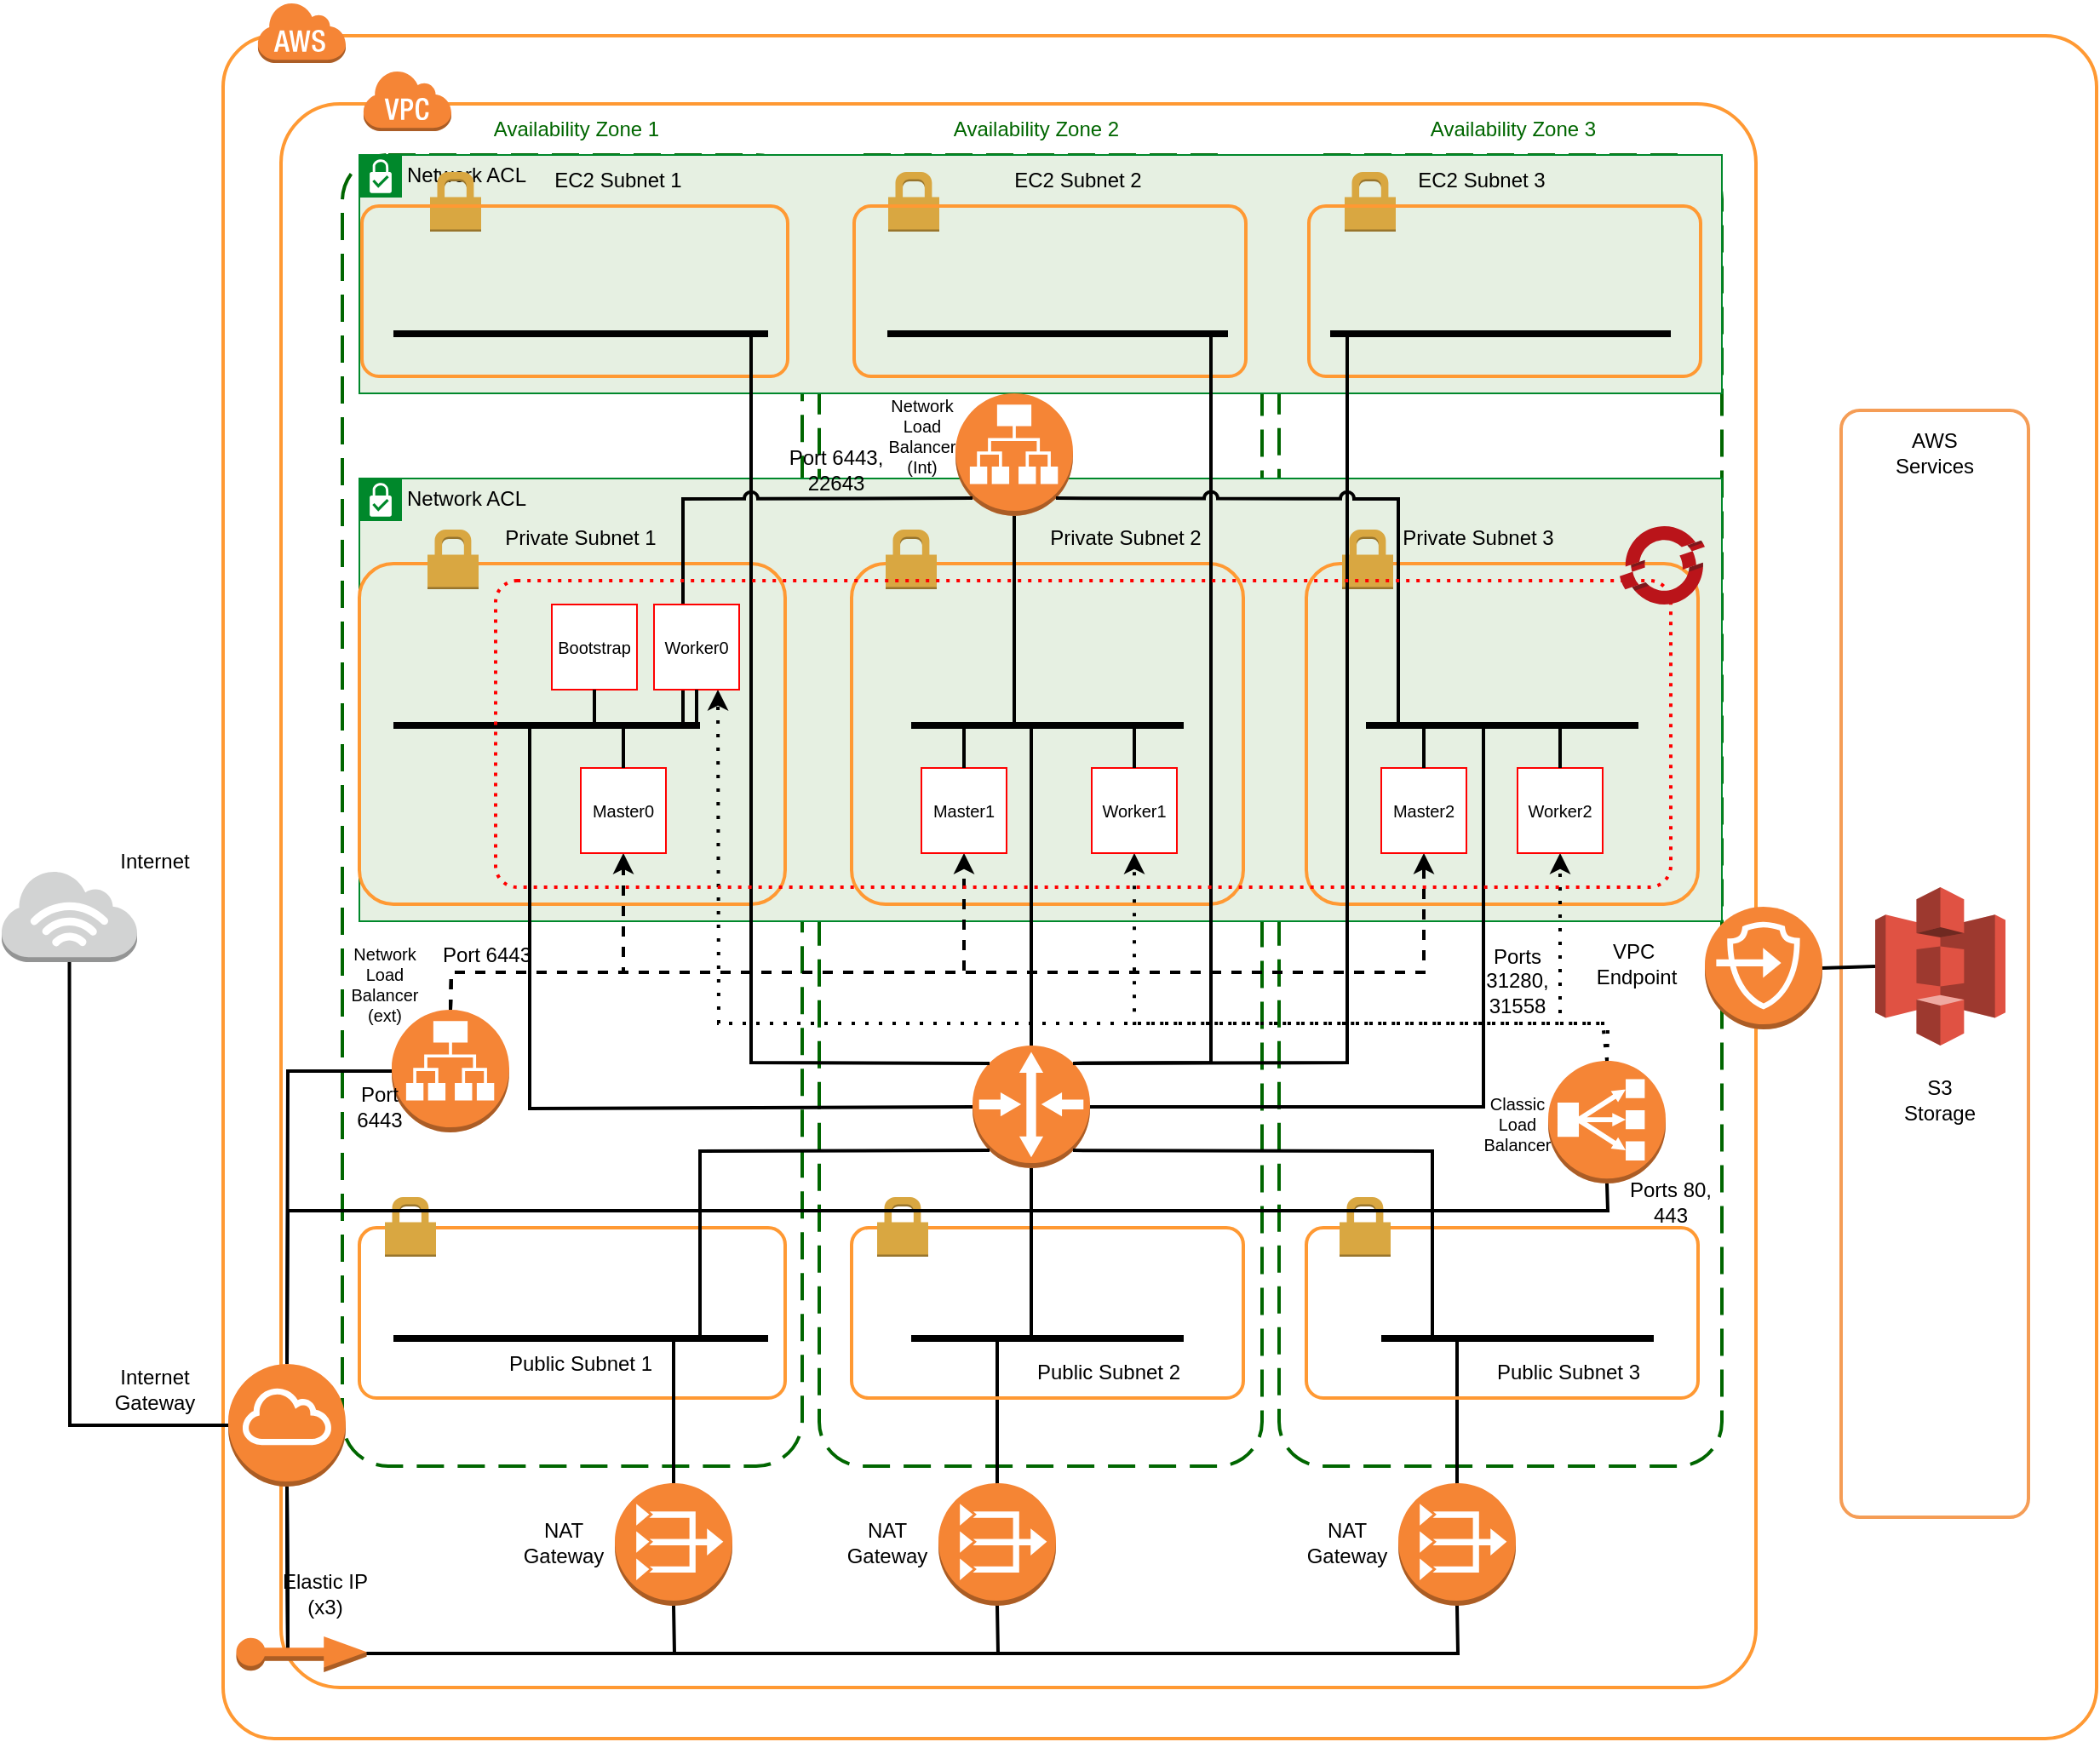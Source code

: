 <mxfile>
    <diagram id="PeMSDBAp1zi3nfuuysE6" name="Standard">
        <mxGraphModel dx="1718" dy="795" grid="1" gridSize="10" guides="1" tooltips="1" connect="1" arrows="1" fold="1" page="1" pageScale="1" pageWidth="827" pageHeight="1169" math="0" shadow="0">
            <root>
                <mxCell id="cFLOOM9QDOZfFMnO57dK-0"/>
                <mxCell id="cFLOOM9QDOZfFMnO57dK-1" style="locked=1;" parent="cFLOOM9QDOZfFMnO57dK-0"/>
                <object label="Base" id="cFLOOM9QDOZfFMnO57dK-2">
                    <mxCell style="locked=1;" parent="cFLOOM9QDOZfFMnO57dK-0"/>
                </object>
                <mxCell id="cFLOOM9QDOZfFMnO57dK-3" value="" style="rounded=1;arcSize=3;dashed=0;fillColor=none;gradientColor=none;strokeWidth=2;strokeColor=#FF9933;" vertex="1" parent="cFLOOM9QDOZfFMnO57dK-2">
                    <mxGeometry x="280" y="30" width="1100" height="1000" as="geometry"/>
                </mxCell>
                <mxCell id="cFLOOM9QDOZfFMnO57dK-4" value="" style="dashed=0;html=1;shape=mxgraph.aws3.cloud;fillColor=#F58536;gradientColor=none;dashed=0;" vertex="1" parent="cFLOOM9QDOZfFMnO57dK-2">
                    <mxGeometry x="300" y="10" width="52" height="36" as="geometry"/>
                </mxCell>
                <mxCell id="cFLOOM9QDOZfFMnO57dK-5" value="" style="outlineConnect=0;dashed=0;verticalLabelPosition=bottom;verticalAlign=top;align=center;html=1;shape=mxgraph.aws3.internet_3;fillColor=#D2D3D3;gradientColor=none;" vertex="1" parent="cFLOOM9QDOZfFMnO57dK-2">
                    <mxGeometry x="150" y="520" width="79.5" height="54" as="geometry"/>
                </mxCell>
                <mxCell id="cFLOOM9QDOZfFMnO57dK-6" value="" style="rounded=1;arcSize=10;strokeColor=#F59D56;fillColor=none;gradientColor=none;strokeWidth=2;" vertex="1" parent="cFLOOM9QDOZfFMnO57dK-2">
                    <mxGeometry x="1230" y="250" width="110" height="650" as="geometry"/>
                </mxCell>
                <mxCell id="cFLOOM9QDOZfFMnO57dK-7" value="AWS&lt;br&gt;Services" style="text;html=1;strokeColor=none;fillColor=none;align=center;verticalAlign=middle;whiteSpace=wrap;rounded=0;dashed=1;dashPattern=1 2;fontSize=12;fontColor=#000000;" vertex="1" parent="cFLOOM9QDOZfFMnO57dK-2">
                    <mxGeometry x="1255" y="260" width="60" height="30" as="geometry"/>
                </mxCell>
                <mxCell id="cFLOOM9QDOZfFMnO57dK-8" value="Internet" style="text;html=1;strokeColor=none;fillColor=none;align=center;verticalAlign=middle;whiteSpace=wrap;rounded=0;dashed=1;dashPattern=1 2;fontSize=12;fontColor=#000000;" vertex="1" parent="cFLOOM9QDOZfFMnO57dK-2">
                    <mxGeometry x="210" y="500" width="60" height="30" as="geometry"/>
                </mxCell>
                <object label="VPC" id="cFLOOM9QDOZfFMnO57dK-9">
                    <mxCell style="" parent="cFLOOM9QDOZfFMnO57dK-0"/>
                </object>
                <mxCell id="cFLOOM9QDOZfFMnO57dK-10" value="" style="rounded=1;arcSize=4;dashed=0;fillColor=none;gradientColor=none;strokeWidth=2;strokeColor=#FF9933;" vertex="1" parent="cFLOOM9QDOZfFMnO57dK-9">
                    <mxGeometry x="314" y="70" width="866" height="930" as="geometry"/>
                </mxCell>
                <mxCell id="cFLOOM9QDOZfFMnO57dK-11" value="" style="dashed=0;html=1;shape=mxgraph.aws3.virtual_private_cloud;fillColor=#F58536;gradientColor=none;dashed=0;" vertex="1" parent="cFLOOM9QDOZfFMnO57dK-9">
                    <mxGeometry x="362" y="50" width="52" height="36" as="geometry"/>
                </mxCell>
                <mxCell id="cFLOOM9QDOZfFMnO57dK-12" value="AZ" style="locked=1;" parent="cFLOOM9QDOZfFMnO57dK-0"/>
                <mxCell id="cFLOOM9QDOZfFMnO57dK-13" value="" style="rounded=1;arcSize=10;dashed=1;strokeColor=#006600;fillColor=none;gradientColor=none;dashPattern=8 4;strokeWidth=2;" vertex="1" parent="cFLOOM9QDOZfFMnO57dK-12">
                    <mxGeometry x="350" y="100" width="270" height="770" as="geometry"/>
                </mxCell>
                <mxCell id="cFLOOM9QDOZfFMnO57dK-14" value="" style="rounded=1;arcSize=10;dashed=1;strokeColor=#006600;fillColor=none;gradientColor=none;dashPattern=8 4;strokeWidth=2;" vertex="1" parent="cFLOOM9QDOZfFMnO57dK-12">
                    <mxGeometry x="630" y="100" width="260" height="770" as="geometry"/>
                </mxCell>
                <mxCell id="cFLOOM9QDOZfFMnO57dK-15" value="" style="rounded=1;arcSize=10;dashed=1;strokeColor=#006600;fillColor=none;gradientColor=none;dashPattern=8 4;strokeWidth=2;" vertex="1" parent="cFLOOM9QDOZfFMnO57dK-12">
                    <mxGeometry x="900" y="100" width="260" height="770" as="geometry"/>
                </mxCell>
                <mxCell id="cFLOOM9QDOZfFMnO57dK-16" value="Availability Zone 1" style="text;html=1;strokeColor=none;fillColor=none;align=center;verticalAlign=middle;whiteSpace=wrap;rounded=0;dashed=1;dashPattern=1 2;fontColor=#006600;" vertex="1" parent="cFLOOM9QDOZfFMnO57dK-12">
                    <mxGeometry x="430" y="70" width="115" height="30" as="geometry"/>
                </mxCell>
                <mxCell id="cFLOOM9QDOZfFMnO57dK-17" value="Availability Zone 2" style="text;html=1;strokeColor=none;fillColor=none;align=center;verticalAlign=middle;whiteSpace=wrap;rounded=0;dashed=1;dashPattern=1 2;fontColor=#006600;" vertex="1" parent="cFLOOM9QDOZfFMnO57dK-12">
                    <mxGeometry x="700" y="70" width="115" height="30" as="geometry"/>
                </mxCell>
                <mxCell id="cFLOOM9QDOZfFMnO57dK-18" value="Availability Zone 3" style="text;html=1;strokeColor=none;fillColor=none;align=center;verticalAlign=middle;whiteSpace=wrap;rounded=0;dashed=1;dashPattern=1 2;fontColor=#006600;" vertex="1" parent="cFLOOM9QDOZfFMnO57dK-12">
                    <mxGeometry x="980" y="70" width="115" height="30" as="geometry"/>
                </mxCell>
                <object label="NACL" id="MtgmiVm7GPiFwsgF4laS-23">
                    <mxCell parent="cFLOOM9QDOZfFMnO57dK-0"/>
                </object>
                <mxCell id="MtgmiVm7GPiFwsgF4laS-24" value="Network ACL" style="shape=mxgraph.ibm.box;prType=subnet;fontStyle=0;verticalAlign=top;align=left;spacingLeft=32;spacingTop=4;fillColor=#E6F0E2;rounded=0;whiteSpace=wrap;html=1;strokeColor=#00882B;strokeWidth=1;dashed=0;container=1;spacing=-4;collapsible=0;expand=0;recursiveResize=0;" vertex="1" parent="MtgmiVm7GPiFwsgF4laS-23">
                    <mxGeometry x="360" y="290" width="800" height="260" as="geometry"/>
                </mxCell>
                <mxCell id="MtgmiVm7GPiFwsgF4laS-25" value="Network ACL" style="shape=mxgraph.ibm.box;prType=subnet;fontStyle=0;verticalAlign=top;align=left;spacingLeft=32;spacingTop=4;fillColor=#E6F0E2;rounded=0;whiteSpace=wrap;html=1;strokeColor=#00882B;strokeWidth=1;dashed=0;container=1;spacing=-4;collapsible=0;expand=0;recursiveResize=0;" vertex="1" parent="MtgmiVm7GPiFwsgF4laS-23">
                    <mxGeometry x="360" y="100" width="800" height="140" as="geometry"/>
                </mxCell>
                <object label="Networking" id="cFLOOM9QDOZfFMnO57dK-19">
                    <mxCell style="" parent="cFLOOM9QDOZfFMnO57dK-0"/>
                </object>
                <mxCell id="cFLOOM9QDOZfFMnO57dK-20" value="" style="endArrow=none;html=1;rounded=0;fontSize=12;fontColor=#006600;strokeWidth=2;entryX=0.5;entryY=1;entryDx=0;entryDy=0;entryPerimeter=0;" edge="1" parent="cFLOOM9QDOZfFMnO57dK-19" source="cFLOOM9QDOZfFMnO57dK-63" target="cFLOOM9QDOZfFMnO57dK-91">
                    <mxGeometry width="50" height="50" relative="1" as="geometry">
                        <mxPoint x="170" y="460" as="sourcePoint"/>
                        <mxPoint x="354" y="313.5" as="targetPoint"/>
                        <Array as="points"/>
                    </mxGeometry>
                </mxCell>
                <mxCell id="cFLOOM9QDOZfFMnO57dK-21" value="" style="endArrow=none;html=1;rounded=0;fontSize=12;fontColor=#006600;strokeWidth=2;entryX=0.5;entryY=1;entryDx=0;entryDy=0;entryPerimeter=0;" edge="1" parent="cFLOOM9QDOZfFMnO57dK-19" source="cFLOOM9QDOZfFMnO57dK-62" target="cFLOOM9QDOZfFMnO57dK-90">
                    <mxGeometry width="50" height="50" relative="1" as="geometry">
                        <mxPoint x="100" y="250" as="sourcePoint"/>
                        <mxPoint x="354" y="313.5" as="targetPoint"/>
                        <Array as="points"/>
                    </mxGeometry>
                </mxCell>
                <mxCell id="cFLOOM9QDOZfFMnO57dK-22" value="" style="rounded=1;arcSize=10;dashed=0;fillColor=none;gradientColor=none;strokeWidth=2;strokeColor=#FF9933;" vertex="1" parent="cFLOOM9QDOZfFMnO57dK-19">
                    <mxGeometry x="649" y="730" width="230" height="100" as="geometry"/>
                </mxCell>
                <mxCell id="cFLOOM9QDOZfFMnO57dK-23" value="" style="rounded=1;arcSize=10;dashed=0;fillColor=none;gradientColor=none;strokeWidth=2;strokeColor=#FF9933;" vertex="1" parent="cFLOOM9QDOZfFMnO57dK-19">
                    <mxGeometry x="916" y="730" width="230" height="100" as="geometry"/>
                </mxCell>
                <mxCell id="cFLOOM9QDOZfFMnO57dK-24" value="" style="rounded=1;arcSize=10;dashed=0;fillColor=none;gradientColor=none;strokeWidth=2;strokeColor=#FF9933;" vertex="1" parent="cFLOOM9QDOZfFMnO57dK-19">
                    <mxGeometry x="916" y="340" width="230" height="200" as="geometry"/>
                </mxCell>
                <mxCell id="cFLOOM9QDOZfFMnO57dK-25" value="" style="rounded=1;arcSize=10;dashed=0;fillColor=none;gradientColor=none;strokeWidth=2;strokeColor=#FF9933;" vertex="1" parent="cFLOOM9QDOZfFMnO57dK-19">
                    <mxGeometry x="649" y="340" width="230" height="200" as="geometry"/>
                </mxCell>
                <mxCell id="cFLOOM9QDOZfFMnO57dK-26" value="" style="rounded=1;arcSize=10;dashed=0;fillColor=none;gradientColor=none;strokeWidth=2;strokeColor=#FF9933;" vertex="1" parent="cFLOOM9QDOZfFMnO57dK-19">
                    <mxGeometry x="360" y="340" width="250" height="200" as="geometry"/>
                </mxCell>
                <mxCell id="cFLOOM9QDOZfFMnO57dK-27" value="" style="dashed=0;html=1;shape=mxgraph.aws3.permissions;fillColor=#D9A741;gradientColor=none;dashed=0;" vertex="1" parent="cFLOOM9QDOZfFMnO57dK-19">
                    <mxGeometry x="400" y="320" width="30" height="35" as="geometry"/>
                </mxCell>
                <mxCell id="cFLOOM9QDOZfFMnO57dK-28" value="" style="rounded=1;arcSize=10;dashed=0;fillColor=none;gradientColor=none;strokeWidth=2;strokeColor=#FF9933;" vertex="1" parent="cFLOOM9QDOZfFMnO57dK-19">
                    <mxGeometry x="360" y="730" width="250" height="100" as="geometry"/>
                </mxCell>
                <mxCell id="cFLOOM9QDOZfFMnO57dK-29" value="" style="dashed=0;html=1;shape=mxgraph.aws3.permissions;fillColor=#D9A741;gradientColor=none;dashed=0;" vertex="1" parent="cFLOOM9QDOZfFMnO57dK-19">
                    <mxGeometry x="375" y="712" width="30" height="35" as="geometry"/>
                </mxCell>
                <mxCell id="cFLOOM9QDOZfFMnO57dK-30" value="Private Subnet 1" style="text;html=1;strokeColor=none;fillColor=none;align=center;verticalAlign=middle;whiteSpace=wrap;rounded=0;" vertex="1" parent="cFLOOM9QDOZfFMnO57dK-19">
                    <mxGeometry x="440" y="310" width="100" height="30" as="geometry"/>
                </mxCell>
                <mxCell id="cFLOOM9QDOZfFMnO57dK-31" value="Public Subnet 1" style="text;html=1;strokeColor=none;fillColor=none;align=center;verticalAlign=middle;whiteSpace=wrap;rounded=0;" vertex="1" parent="cFLOOM9QDOZfFMnO57dK-19">
                    <mxGeometry x="440" y="795" width="100" height="30" as="geometry"/>
                </mxCell>
                <mxCell id="cFLOOM9QDOZfFMnO57dK-32" value="" style="outlineConnect=0;dashed=0;verticalLabelPosition=bottom;verticalAlign=top;align=center;html=1;shape=mxgraph.aws3.internet_gateway;fillColor=#F58534;gradientColor=none;" vertex="1" parent="cFLOOM9QDOZfFMnO57dK-19">
                    <mxGeometry x="283" y="810" width="69" height="72" as="geometry"/>
                </mxCell>
                <mxCell id="cFLOOM9QDOZfFMnO57dK-33" value="NAT Gateway" style="text;html=1;strokeColor=none;fillColor=none;align=center;verticalAlign=middle;whiteSpace=wrap;rounded=0;" vertex="1" parent="cFLOOM9QDOZfFMnO57dK-19">
                    <mxGeometry x="450" y="900" width="60" height="30" as="geometry"/>
                </mxCell>
                <mxCell id="cFLOOM9QDOZfFMnO57dK-34" value="" style="line;strokeWidth=4;html=1;perimeter=backbonePerimeter;points=[];outlineConnect=0;" vertex="1" parent="cFLOOM9QDOZfFMnO57dK-19">
                    <mxGeometry x="380" y="430" width="180" height="10" as="geometry"/>
                </mxCell>
                <mxCell id="cFLOOM9QDOZfFMnO57dK-35" value="" style="line;strokeWidth=4;html=1;perimeter=backbonePerimeter;points=[];outlineConnect=0;" vertex="1" parent="cFLOOM9QDOZfFMnO57dK-19">
                    <mxGeometry x="380" y="790" width="220" height="10" as="geometry"/>
                </mxCell>
                <mxCell id="cFLOOM9QDOZfFMnO57dK-36" value="" style="endArrow=none;html=1;entryX=0.5;entryY=1;entryDx=0;entryDy=0;entryPerimeter=0;exitX=0.5;exitY=1;exitDx=0;exitDy=0;exitPerimeter=0;rounded=0;startArrow=none;startFill=0;strokeWidth=2;" edge="1" parent="cFLOOM9QDOZfFMnO57dK-19" source="cFLOOM9QDOZfFMnO57dK-32" target="cFLOOM9QDOZfFMnO57dK-89">
                    <mxGeometry width="50" height="50" relative="1" as="geometry">
                        <mxPoint x="60" y="460" as="sourcePoint"/>
                        <mxPoint x="285" y="313.5" as="targetPoint"/>
                        <Array as="points">
                            <mxPoint x="318" y="980"/>
                            <mxPoint x="545" y="980"/>
                        </Array>
                    </mxGeometry>
                </mxCell>
                <mxCell id="cFLOOM9QDOZfFMnO57dK-37" value="" style="outlineConnect=0;dashed=0;verticalLabelPosition=bottom;verticalAlign=top;align=center;html=1;shape=mxgraph.aws3.endpoints;fillColor=#F58536;gradientColor=none;" vertex="1" parent="cFLOOM9QDOZfFMnO57dK-19">
                    <mxGeometry x="1150" y="541.5" width="69" height="72" as="geometry"/>
                </mxCell>
                <mxCell id="cFLOOM9QDOZfFMnO57dK-38" value="" style="outlineConnect=0;dashed=0;verticalLabelPosition=bottom;verticalAlign=top;align=center;html=1;shape=mxgraph.aws3.application_load_balancer;fillColor=#F58536;gradientColor=none;" vertex="1" parent="cFLOOM9QDOZfFMnO57dK-19">
                    <mxGeometry x="379" y="602" width="69" height="72" as="geometry"/>
                </mxCell>
                <mxCell id="cFLOOM9QDOZfFMnO57dK-39" value="" style="outlineConnect=0;dashed=0;verticalLabelPosition=bottom;verticalAlign=top;align=center;html=1;shape=mxgraph.aws3.application_load_balancer;fillColor=#F58536;gradientColor=none;" vertex="1" parent="cFLOOM9QDOZfFMnO57dK-19">
                    <mxGeometry x="710" y="240" width="69" height="72" as="geometry"/>
                </mxCell>
                <mxCell id="cFLOOM9QDOZfFMnO57dK-40" value="VPC&amp;nbsp;&lt;br&gt;Endpoint" style="text;html=1;strokeColor=none;fillColor=none;align=center;verticalAlign=middle;whiteSpace=wrap;rounded=0;" vertex="1" parent="cFLOOM9QDOZfFMnO57dK-19">
                    <mxGeometry x="1080" y="560" width="60" height="30" as="geometry"/>
                </mxCell>
                <mxCell id="cFLOOM9QDOZfFMnO57dK-41" value="" style="outlineConnect=0;dashed=0;verticalLabelPosition=bottom;verticalAlign=top;align=center;html=1;shape=mxgraph.aws3.s3;fillColor=#E05243;gradientColor=none;strokeColor=#FF9933;" vertex="1" parent="cFLOOM9QDOZfFMnO57dK-19">
                    <mxGeometry x="1250" y="530" width="76.5" height="93" as="geometry"/>
                </mxCell>
                <mxCell id="cFLOOM9QDOZfFMnO57dK-42" value="S3 Storage" style="text;html=1;strokeColor=none;fillColor=none;align=center;verticalAlign=middle;whiteSpace=wrap;rounded=0;" vertex="1" parent="cFLOOM9QDOZfFMnO57dK-19">
                    <mxGeometry x="1258" y="640" width="60" height="30" as="geometry"/>
                </mxCell>
                <mxCell id="cFLOOM9QDOZfFMnO57dK-46" value="" style="endArrow=none;html=1;rounded=0;strokeWidth=2;entryX=1;entryY=0.5;entryDx=0;entryDy=0;entryPerimeter=0;exitX=0;exitY=0.5;exitDx=0;exitDy=0;exitPerimeter=0;" edge="1" parent="cFLOOM9QDOZfFMnO57dK-19" source="cFLOOM9QDOZfFMnO57dK-41" target="cFLOOM9QDOZfFMnO57dK-37">
                    <mxGeometry width="50" height="50" relative="1" as="geometry">
                        <mxPoint x="1130" y="710" as="sourcePoint"/>
                        <mxPoint x="1180" y="660" as="targetPoint"/>
                        <Array as="points"/>
                    </mxGeometry>
                </mxCell>
                <mxCell id="cFLOOM9QDOZfFMnO57dK-48" value="" style="endArrow=none;html=1;rounded=0;fontSize=10;strokeWidth=2;entryX=0;entryY=0.5;entryDx=0;entryDy=0;entryPerimeter=0;exitX=0.5;exitY=0;exitDx=0;exitDy=0;exitPerimeter=0;" edge="1" parent="cFLOOM9QDOZfFMnO57dK-19" source="cFLOOM9QDOZfFMnO57dK-32" target="cFLOOM9QDOZfFMnO57dK-38">
                    <mxGeometry width="50" height="50" relative="1" as="geometry">
                        <mxPoint x="600" y="870" as="sourcePoint"/>
                        <mxPoint x="650" y="820" as="targetPoint"/>
                        <Array as="points">
                            <mxPoint x="318" y="638"/>
                        </Array>
                    </mxGeometry>
                </mxCell>
                <mxCell id="cFLOOM9QDOZfFMnO57dK-49" value="Network&lt;br&gt;Load&lt;br&gt;Balancer&lt;br&gt;(Int)" style="text;html=1;strokeColor=none;fillColor=none;align=center;verticalAlign=middle;whiteSpace=wrap;rounded=0;fontSize=10;" vertex="1" parent="cFLOOM9QDOZfFMnO57dK-19">
                    <mxGeometry x="680" y="250" width="21" height="30" as="geometry"/>
                </mxCell>
                <mxCell id="cFLOOM9QDOZfFMnO57dK-50" value="Network&lt;br&gt;Load&lt;br&gt;Balancer&lt;br&gt;(ext)" style="text;html=1;strokeColor=none;fillColor=none;align=center;verticalAlign=middle;whiteSpace=wrap;rounded=0;fontSize=10;" vertex="1" parent="cFLOOM9QDOZfFMnO57dK-19">
                    <mxGeometry x="345" y="572" width="60" height="30" as="geometry"/>
                </mxCell>
                <mxCell id="cFLOOM9QDOZfFMnO57dK-51" value="Internet&lt;br style=&quot;font-size: 12px;&quot;&gt;Gateway" style="text;html=1;strokeColor=none;fillColor=none;align=center;verticalAlign=middle;whiteSpace=wrap;rounded=0;fontSize=12;" vertex="1" parent="cFLOOM9QDOZfFMnO57dK-19">
                    <mxGeometry x="210" y="810" width="60" height="30" as="geometry"/>
                </mxCell>
                <mxCell id="cFLOOM9QDOZfFMnO57dK-54" value="" style="dashed=0;html=1;shape=mxgraph.aws3.permissions;fillColor=#D9A741;gradientColor=none;dashed=0;" vertex="1" parent="cFLOOM9QDOZfFMnO57dK-19">
                    <mxGeometry x="669" y="320" width="30" height="35" as="geometry"/>
                </mxCell>
                <mxCell id="cFLOOM9QDOZfFMnO57dK-55" value="Private Subnet 2" style="text;html=1;strokeColor=none;fillColor=none;align=center;verticalAlign=middle;whiteSpace=wrap;rounded=0;" vertex="1" parent="cFLOOM9QDOZfFMnO57dK-19">
                    <mxGeometry x="760" y="310" width="100" height="30" as="geometry"/>
                </mxCell>
                <mxCell id="cFLOOM9QDOZfFMnO57dK-56" value="" style="dashed=0;html=1;shape=mxgraph.aws3.permissions;fillColor=#D9A741;gradientColor=none;dashed=0;" vertex="1" parent="cFLOOM9QDOZfFMnO57dK-19">
                    <mxGeometry x="937" y="320" width="30" height="35" as="geometry"/>
                </mxCell>
                <mxCell id="cFLOOM9QDOZfFMnO57dK-57" value="Private Subnet 3" style="text;html=1;strokeColor=none;fillColor=none;align=center;verticalAlign=middle;whiteSpace=wrap;rounded=0;" vertex="1" parent="cFLOOM9QDOZfFMnO57dK-19">
                    <mxGeometry x="967" y="310" width="100" height="30" as="geometry"/>
                </mxCell>
                <mxCell id="cFLOOM9QDOZfFMnO57dK-58" value="" style="dashed=0;html=1;shape=mxgraph.aws3.permissions;fillColor=#D9A741;gradientColor=none;dashed=0;" vertex="1" parent="cFLOOM9QDOZfFMnO57dK-19">
                    <mxGeometry x="664" y="712" width="30" height="35" as="geometry"/>
                </mxCell>
                <mxCell id="cFLOOM9QDOZfFMnO57dK-59" value="Public Subnet 2" style="text;html=1;strokeColor=none;fillColor=none;align=center;verticalAlign=middle;whiteSpace=wrap;rounded=0;" vertex="1" parent="cFLOOM9QDOZfFMnO57dK-19">
                    <mxGeometry x="750" y="800" width="100" height="30" as="geometry"/>
                </mxCell>
                <mxCell id="cFLOOM9QDOZfFMnO57dK-60" value="" style="dashed=0;html=1;shape=mxgraph.aws3.permissions;fillColor=#D9A741;gradientColor=none;dashed=0;" vertex="1" parent="cFLOOM9QDOZfFMnO57dK-19">
                    <mxGeometry x="935.5" y="712" width="30" height="35" as="geometry"/>
                </mxCell>
                <mxCell id="cFLOOM9QDOZfFMnO57dK-61" value="Public Subnet 3" style="text;html=1;strokeColor=none;fillColor=none;align=center;verticalAlign=middle;whiteSpace=wrap;rounded=0;" vertex="1" parent="cFLOOM9QDOZfFMnO57dK-19">
                    <mxGeometry x="1020" y="800" width="100" height="30" as="geometry"/>
                </mxCell>
                <mxCell id="cFLOOM9QDOZfFMnO57dK-62" value="" style="line;strokeWidth=4;html=1;perimeter=backbonePerimeter;points=[];outlineConnect=0;" vertex="1" parent="cFLOOM9QDOZfFMnO57dK-19">
                    <mxGeometry x="684" y="790" width="160" height="10" as="geometry"/>
                </mxCell>
                <mxCell id="cFLOOM9QDOZfFMnO57dK-63" value="" style="line;strokeWidth=4;html=1;perimeter=backbonePerimeter;points=[];outlineConnect=0;" vertex="1" parent="cFLOOM9QDOZfFMnO57dK-19">
                    <mxGeometry x="960" y="790" width="160" height="10" as="geometry"/>
                </mxCell>
                <mxCell id="cFLOOM9QDOZfFMnO57dK-64" value="" style="line;strokeWidth=4;html=1;perimeter=backbonePerimeter;points=[];outlineConnect=0;" vertex="1" parent="cFLOOM9QDOZfFMnO57dK-19">
                    <mxGeometry x="684" y="430" width="160" height="10" as="geometry"/>
                </mxCell>
                <mxCell id="cFLOOM9QDOZfFMnO57dK-65" value="" style="line;strokeWidth=4;html=1;perimeter=backbonePerimeter;points=[];outlineConnect=0;" vertex="1" parent="cFLOOM9QDOZfFMnO57dK-19">
                    <mxGeometry x="951" y="430" width="160" height="10" as="geometry"/>
                </mxCell>
                <mxCell id="cFLOOM9QDOZfFMnO57dK-70" value="" style="endArrow=none;html=1;rounded=0;strokeWidth=2;exitX=0.5;exitY=1;exitDx=0;exitDy=0;exitPerimeter=0;" edge="1" parent="cFLOOM9QDOZfFMnO57dK-19" source="cFLOOM9QDOZfFMnO57dK-89" target="cFLOOM9QDOZfFMnO57dK-35">
                    <mxGeometry width="50" height="50" relative="1" as="geometry">
                        <mxPoint x="354" y="313.5" as="sourcePoint"/>
                        <mxPoint x="450" y="430" as="targetPoint"/>
                        <Array as="points"/>
                    </mxGeometry>
                </mxCell>
                <mxCell id="cFLOOM9QDOZfFMnO57dK-71" value="Classic&lt;br&gt;Load&lt;br&gt;Balancer" style="text;html=1;strokeColor=none;fillColor=none;align=center;verticalAlign=middle;whiteSpace=wrap;rounded=0;fontSize=10;" vertex="1" parent="cFLOOM9QDOZfFMnO57dK-19">
                    <mxGeometry x="1010" y="653.5" width="60" height="30" as="geometry"/>
                </mxCell>
                <mxCell id="cFLOOM9QDOZfFMnO57dK-72" value="" style="outlineConnect=0;dashed=0;verticalLabelPosition=bottom;verticalAlign=top;align=center;html=1;shape=mxgraph.aws3.classic_load_balancer;fillColor=#F58536;gradientColor=none;" vertex="1" parent="cFLOOM9QDOZfFMnO57dK-19">
                    <mxGeometry x="1058" y="632" width="69" height="72" as="geometry"/>
                </mxCell>
                <mxCell id="cFLOOM9QDOZfFMnO57dK-73" value="" style="endArrow=classic;dashed=1;html=1;rounded=0;strokeWidth=2;entryX=0.5;entryY=1;entryDx=0;entryDy=0;exitX=0.5;exitY=0;exitDx=0;exitDy=0;exitPerimeter=0;endFill=1;" edge="1" parent="cFLOOM9QDOZfFMnO57dK-19" source="cFLOOM9QDOZfFMnO57dK-38" target="cFLOOM9QDOZfFMnO57dK-112">
                    <mxGeometry width="50" height="50" relative="1" as="geometry">
                        <mxPoint x="350" y="620" as="sourcePoint"/>
                        <mxPoint x="400" y="570" as="targetPoint"/>
                        <Array as="points">
                            <mxPoint x="414" y="580"/>
                            <mxPoint x="515" y="580"/>
                        </Array>
                    </mxGeometry>
                </mxCell>
                <mxCell id="cFLOOM9QDOZfFMnO57dK-74" value="" style="endArrow=classic;dashed=1;html=1;rounded=0;strokeWidth=2;entryX=0.5;entryY=1;entryDx=0;entryDy=0;exitX=0.5;exitY=0;exitDx=0;exitDy=0;exitPerimeter=0;endFill=1;" edge="1" parent="cFLOOM9QDOZfFMnO57dK-19" source="cFLOOM9QDOZfFMnO57dK-38" target="cFLOOM9QDOZfFMnO57dK-113">
                    <mxGeometry width="50" height="50" relative="1" as="geometry">
                        <mxPoint x="230" y="620" as="sourcePoint"/>
                        <mxPoint x="280" y="570" as="targetPoint"/>
                        <Array as="points">
                            <mxPoint x="414" y="580"/>
                            <mxPoint x="715" y="580"/>
                        </Array>
                    </mxGeometry>
                </mxCell>
                <mxCell id="cFLOOM9QDOZfFMnO57dK-75" value="" style="endArrow=classic;dashed=1;html=1;rounded=0;strokeWidth=2;entryX=0.5;entryY=1;entryDx=0;entryDy=0;exitX=0.5;exitY=0;exitDx=0;exitDy=0;exitPerimeter=0;endFill=1;" edge="1" parent="cFLOOM9QDOZfFMnO57dK-19" source="cFLOOM9QDOZfFMnO57dK-38" target="cFLOOM9QDOZfFMnO57dK-117">
                    <mxGeometry width="50" height="50" relative="1" as="geometry">
                        <mxPoint x="439" y="704" as="sourcePoint"/>
                        <mxPoint x="743" y="520" as="targetPoint"/>
                        <Array as="points">
                            <mxPoint x="414" y="580"/>
                            <mxPoint x="985" y="580"/>
                        </Array>
                    </mxGeometry>
                </mxCell>
                <mxCell id="cFLOOM9QDOZfFMnO57dK-77" value="" style="endArrow=classic;dashed=1;html=1;dashPattern=1 3;strokeWidth=2;rounded=0;entryX=0.75;entryY=1;entryDx=0;entryDy=0;exitX=0.5;exitY=0;exitDx=0;exitDy=0;exitPerimeter=0;endFill=1;" edge="1" parent="cFLOOM9QDOZfFMnO57dK-19" source="cFLOOM9QDOZfFMnO57dK-72" target="cFLOOM9QDOZfFMnO57dK-119">
                    <mxGeometry width="50" height="50" relative="1" as="geometry">
                        <mxPoint x="549" y="640" as="sourcePoint"/>
                        <mxPoint x="575" y="510" as="targetPoint"/>
                        <Array as="points">
                            <mxPoint x="1093" y="610"/>
                            <mxPoint x="571" y="610"/>
                        </Array>
                    </mxGeometry>
                </mxCell>
                <mxCell id="cFLOOM9QDOZfFMnO57dK-78" value="" style="endArrow=classic;dashed=1;html=1;dashPattern=1 3;strokeWidth=2;rounded=0;entryX=0.5;entryY=1;entryDx=0;entryDy=0;exitX=0.5;exitY=0;exitDx=0;exitDy=0;exitPerimeter=0;endFill=1;" edge="1" parent="cFLOOM9QDOZfFMnO57dK-19" source="cFLOOM9QDOZfFMnO57dK-72" target="cFLOOM9QDOZfFMnO57dK-116">
                    <mxGeometry width="50" height="50" relative="1" as="geometry">
                        <mxPoint x="1070" y="670" as="sourcePoint"/>
                        <mxPoint x="1120" y="620" as="targetPoint"/>
                        <Array as="points">
                            <mxPoint x="1093" y="610"/>
                            <mxPoint x="1065" y="610"/>
                        </Array>
                    </mxGeometry>
                </mxCell>
                <mxCell id="cFLOOM9QDOZfFMnO57dK-79" value="" style="endArrow=none;html=1;rounded=0;strokeWidth=2;entryX=0.5;entryY=1;entryDx=0;entryDy=0;entryPerimeter=0;jumpStyle=arc;exitX=0.5;exitY=0;exitDx=0;exitDy=0;exitPerimeter=0;" edge="1" parent="cFLOOM9QDOZfFMnO57dK-19" source="cFLOOM9QDOZfFMnO57dK-32" target="cFLOOM9QDOZfFMnO57dK-72">
                    <mxGeometry width="50" height="50" relative="1" as="geometry">
                        <mxPoint x="220" y="770" as="sourcePoint"/>
                        <mxPoint x="549" y="712" as="targetPoint"/>
                        <Array as="points">
                            <mxPoint x="318" y="720"/>
                            <mxPoint x="1093" y="720"/>
                        </Array>
                    </mxGeometry>
                </mxCell>
                <mxCell id="cFLOOM9QDOZfFMnO57dK-89" value="" style="outlineConnect=0;dashed=0;verticalLabelPosition=bottom;verticalAlign=top;align=center;html=1;shape=mxgraph.aws3.vpc_nat_gateway;fillColor=#F58534;gradientColor=none;" vertex="1" parent="cFLOOM9QDOZfFMnO57dK-19">
                    <mxGeometry x="510" y="880" width="69" height="72" as="geometry"/>
                </mxCell>
                <mxCell id="cFLOOM9QDOZfFMnO57dK-90" value="" style="outlineConnect=0;dashed=0;verticalLabelPosition=bottom;verticalAlign=top;align=center;html=1;shape=mxgraph.aws3.vpc_nat_gateway;fillColor=#F58534;gradientColor=none;" vertex="1" parent="cFLOOM9QDOZfFMnO57dK-19">
                    <mxGeometry x="700" y="880" width="69" height="72" as="geometry"/>
                </mxCell>
                <mxCell id="cFLOOM9QDOZfFMnO57dK-91" value="" style="outlineConnect=0;dashed=0;verticalLabelPosition=bottom;verticalAlign=top;align=center;html=1;shape=mxgraph.aws3.vpc_nat_gateway;fillColor=#F58534;gradientColor=none;" vertex="1" parent="cFLOOM9QDOZfFMnO57dK-19">
                    <mxGeometry x="970" y="880" width="69" height="72" as="geometry"/>
                </mxCell>
                <mxCell id="cFLOOM9QDOZfFMnO57dK-92" value="" style="endArrow=none;html=1;rounded=0;entryX=0;entryY=0.5;entryDx=0;entryDy=0;entryPerimeter=0;exitX=0.5;exitY=1;exitDx=0;exitDy=0;exitPerimeter=0;strokeWidth=2;endFill=0;" edge="1" parent="cFLOOM9QDOZfFMnO57dK-19" source="cFLOOM9QDOZfFMnO57dK-5" target="cFLOOM9QDOZfFMnO57dK-32">
                    <mxGeometry width="50" height="50" relative="1" as="geometry">
                        <mxPoint x="160" y="930" as="sourcePoint"/>
                        <mxPoint x="210" y="880" as="targetPoint"/>
                        <Array as="points">
                            <mxPoint x="190" y="846"/>
                        </Array>
                    </mxGeometry>
                </mxCell>
                <mxCell id="cFLOOM9QDOZfFMnO57dK-93" value="" style="endArrow=classic;dashed=1;html=1;dashPattern=1 3;strokeWidth=2;rounded=0;entryX=0.5;entryY=1;entryDx=0;entryDy=0;exitX=0.5;exitY=0;exitDx=0;exitDy=0;exitPerimeter=0;endFill=1;" edge="1" parent="cFLOOM9QDOZfFMnO57dK-19" source="cFLOOM9QDOZfFMnO57dK-72" target="cFLOOM9QDOZfFMnO57dK-115">
                    <mxGeometry width="50" height="50" relative="1" as="geometry">
                        <mxPoint x="1102.5" y="642" as="sourcePoint"/>
                        <mxPoint x="585" y="520" as="targetPoint"/>
                        <Array as="points">
                            <mxPoint x="1090" y="610"/>
                            <mxPoint x="815" y="610"/>
                        </Array>
                    </mxGeometry>
                </mxCell>
                <mxCell id="cFLOOM9QDOZfFMnO57dK-94" value="" style="endArrow=none;html=1;rounded=0;strokeWidth=2;jumpStyle=arc;exitX=0.5;exitY=1;exitDx=0;exitDy=0;exitPerimeter=0;entryX=0.5;entryY=1;entryDx=0;entryDy=0;entryPerimeter=0;" edge="1" parent="cFLOOM9QDOZfFMnO57dK-19" source="cFLOOM9QDOZfFMnO57dK-32" target="cFLOOM9QDOZfFMnO57dK-91">
                    <mxGeometry width="50" height="50" relative="1" as="geometry">
                        <mxPoint x="800" y="640" as="sourcePoint"/>
                        <mxPoint x="1005" y="950" as="targetPoint"/>
                        <Array as="points">
                            <mxPoint x="318" y="980"/>
                            <mxPoint x="1005" y="980"/>
                        </Array>
                    </mxGeometry>
                </mxCell>
                <mxCell id="cFLOOM9QDOZfFMnO57dK-95" value="" style="endArrow=none;html=1;rounded=0;strokeWidth=2;jumpStyle=arc;exitX=0.5;exitY=1;exitDx=0;exitDy=0;exitPerimeter=0;entryX=0.5;entryY=1;entryDx=0;entryDy=0;entryPerimeter=0;startArrow=none;" edge="1" parent="cFLOOM9QDOZfFMnO57dK-19" source="cFLOOM9QDOZfFMnO57dK-32" target="cFLOOM9QDOZfFMnO57dK-90">
                    <mxGeometry width="50" height="50" relative="1" as="geometry">
                        <mxPoint x="450" y="110" as="sourcePoint"/>
                        <mxPoint x="715" y="950" as="targetPoint"/>
                        <Array as="points">
                            <mxPoint x="318" y="980"/>
                            <mxPoint x="735" y="980"/>
                        </Array>
                    </mxGeometry>
                </mxCell>
                <mxCell id="cFLOOM9QDOZfFMnO57dK-96" value="Elastic IP (x3)" style="text;html=1;strokeColor=none;fillColor=none;align=center;verticalAlign=middle;whiteSpace=wrap;rounded=0;" vertex="1" parent="cFLOOM9QDOZfFMnO57dK-19">
                    <mxGeometry x="310" y="930" width="60" height="30" as="geometry"/>
                </mxCell>
                <mxCell id="cFLOOM9QDOZfFMnO57dK-100" value="Ports 80, 443" style="text;html=1;strokeColor=none;fillColor=none;align=center;verticalAlign=middle;whiteSpace=wrap;rounded=0;" vertex="1" parent="cFLOOM9QDOZfFMnO57dK-19">
                    <mxGeometry x="1100" y="700" width="60" height="30" as="geometry"/>
                </mxCell>
                <mxCell id="cFLOOM9QDOZfFMnO57dK-101" value="Port &lt;br&gt;6443" style="text;html=1;strokeColor=none;fillColor=none;align=center;verticalAlign=middle;whiteSpace=wrap;rounded=0;" vertex="1" parent="cFLOOM9QDOZfFMnO57dK-19">
                    <mxGeometry x="341.5" y="644" width="60" height="30" as="geometry"/>
                </mxCell>
                <mxCell id="cFLOOM9QDOZfFMnO57dK-102" value="Ports 31280,&lt;br&gt;31558" style="text;html=1;strokeColor=none;fillColor=none;align=center;verticalAlign=middle;whiteSpace=wrap;rounded=0;" vertex="1" parent="cFLOOM9QDOZfFMnO57dK-19">
                    <mxGeometry x="1010" y="570" width="60" height="30" as="geometry"/>
                </mxCell>
                <mxCell id="cFLOOM9QDOZfFMnO57dK-103" value="Port 6443" style="text;html=1;strokeColor=none;fillColor=none;align=center;verticalAlign=middle;whiteSpace=wrap;rounded=0;" vertex="1" parent="cFLOOM9QDOZfFMnO57dK-19">
                    <mxGeometry x="405" y="555" width="60" height="30" as="geometry"/>
                </mxCell>
                <mxCell id="cFLOOM9QDOZfFMnO57dK-104" value="Port 6443,&lt;br&gt;22643" style="text;html=1;strokeColor=none;fillColor=none;align=center;verticalAlign=middle;whiteSpace=wrap;rounded=0;" vertex="1" parent="cFLOOM9QDOZfFMnO57dK-19">
                    <mxGeometry x="610" y="270" width="60" height="30" as="geometry"/>
                </mxCell>
                <mxCell id="cFLOOM9QDOZfFMnO57dK-105" value="NAT Gateway" style="text;html=1;strokeColor=none;fillColor=none;align=center;verticalAlign=middle;whiteSpace=wrap;rounded=0;" vertex="1" parent="cFLOOM9QDOZfFMnO57dK-19">
                    <mxGeometry x="640" y="900" width="60" height="30" as="geometry"/>
                </mxCell>
                <mxCell id="cFLOOM9QDOZfFMnO57dK-106" value="NAT Gateway" style="text;html=1;strokeColor=none;fillColor=none;align=center;verticalAlign=middle;whiteSpace=wrap;rounded=0;" vertex="1" parent="cFLOOM9QDOZfFMnO57dK-19">
                    <mxGeometry x="910" y="900" width="60" height="30" as="geometry"/>
                </mxCell>
                <mxCell id="cFLOOM9QDOZfFMnO57dK-107" value="" style="outlineConnect=0;dashed=0;verticalLabelPosition=bottom;verticalAlign=top;align=center;html=1;shape=mxgraph.aws3.elastic_ip;fillColor=#F58534;gradientColor=none;" vertex="1" parent="cFLOOM9QDOZfFMnO57dK-19">
                    <mxGeometry x="287.75" y="970" width="76.5" height="21" as="geometry"/>
                </mxCell>
                <mxCell id="8mIU3MP6jPWiRJ76eJEb-0" value="" style="outlineConnect=0;dashed=0;verticalLabelPosition=bottom;verticalAlign=top;align=center;html=1;shape=mxgraph.aws3.router;fillColor=#F58536;gradientColor=none;" vertex="1" parent="cFLOOM9QDOZfFMnO57dK-19">
                    <mxGeometry x="720" y="623" width="69" height="72" as="geometry"/>
                </mxCell>
                <mxCell id="8mIU3MP6jPWiRJ76eJEb-1" value="" style="endArrow=none;html=1;exitX=0;exitY=0.5;exitDx=0;exitDy=0;exitPerimeter=0;rounded=0;strokeWidth=2;" edge="1" parent="cFLOOM9QDOZfFMnO57dK-19" source="8mIU3MP6jPWiRJ76eJEb-0" target="cFLOOM9QDOZfFMnO57dK-34">
                    <mxGeometry width="50" height="50" relative="1" as="geometry">
                        <mxPoint x="200" y="430" as="sourcePoint"/>
                        <mxPoint x="250" y="380" as="targetPoint"/>
                        <Array as="points">
                            <mxPoint x="460" y="660"/>
                        </Array>
                    </mxGeometry>
                </mxCell>
                <mxCell id="8mIU3MP6jPWiRJ76eJEb-3" value="" style="endArrow=none;html=1;rounded=0;entryX=0.5;entryY=0;entryDx=0;entryDy=0;entryPerimeter=0;strokeWidth=2;" edge="1" parent="cFLOOM9QDOZfFMnO57dK-19" source="cFLOOM9QDOZfFMnO57dK-64" target="8mIU3MP6jPWiRJ76eJEb-0">
                    <mxGeometry width="50" height="50" relative="1" as="geometry">
                        <mxPoint x="190" y="420" as="sourcePoint"/>
                        <mxPoint x="250" y="360" as="targetPoint"/>
                    </mxGeometry>
                </mxCell>
                <mxCell id="8mIU3MP6jPWiRJ76eJEb-4" value="" style="endArrow=none;html=1;rounded=0;strokeWidth=2;exitX=1;exitY=0.5;exitDx=0;exitDy=0;exitPerimeter=0;" edge="1" parent="cFLOOM9QDOZfFMnO57dK-19" source="8mIU3MP6jPWiRJ76eJEb-0" target="cFLOOM9QDOZfFMnO57dK-65">
                    <mxGeometry width="50" height="50" relative="1" as="geometry">
                        <mxPoint x="260" y="500" as="sourcePoint"/>
                        <mxPoint x="310" y="450" as="targetPoint"/>
                        <Array as="points">
                            <mxPoint x="1020" y="659"/>
                        </Array>
                    </mxGeometry>
                </mxCell>
                <mxCell id="8mIU3MP6jPWiRJ76eJEb-5" value="" style="endArrow=none;html=1;rounded=0;strokeWidth=2;entryX=0.145;entryY=0.855;entryDx=0;entryDy=0;entryPerimeter=0;" edge="1" parent="cFLOOM9QDOZfFMnO57dK-19" source="cFLOOM9QDOZfFMnO57dK-35" target="8mIU3MP6jPWiRJ76eJEb-0">
                    <mxGeometry width="50" height="50" relative="1" as="geometry">
                        <mxPoint x="200" y="560" as="sourcePoint"/>
                        <mxPoint x="250" y="510" as="targetPoint"/>
                        <Array as="points">
                            <mxPoint x="560" y="685"/>
                        </Array>
                    </mxGeometry>
                </mxCell>
                <mxCell id="8mIU3MP6jPWiRJ76eJEb-6" value="" style="endArrow=none;html=1;rounded=0;strokeWidth=2;entryX=0.5;entryY=1;entryDx=0;entryDy=0;entryPerimeter=0;" edge="1" parent="cFLOOM9QDOZfFMnO57dK-19" source="cFLOOM9QDOZfFMnO57dK-62" target="8mIU3MP6jPWiRJ76eJEb-0">
                    <mxGeometry width="50" height="50" relative="1" as="geometry">
                        <mxPoint x="260" y="620" as="sourcePoint"/>
                        <mxPoint x="310" y="570" as="targetPoint"/>
                    </mxGeometry>
                </mxCell>
                <mxCell id="8mIU3MP6jPWiRJ76eJEb-7" value="" style="endArrow=none;html=1;rounded=0;strokeWidth=2;entryX=0.855;entryY=0.855;entryDx=0;entryDy=0;entryPerimeter=0;" edge="1" parent="cFLOOM9QDOZfFMnO57dK-19" source="cFLOOM9QDOZfFMnO57dK-63" target="8mIU3MP6jPWiRJ76eJEb-0">
                    <mxGeometry width="50" height="50" relative="1" as="geometry">
                        <mxPoint x="260" y="640" as="sourcePoint"/>
                        <mxPoint x="310" y="590" as="targetPoint"/>
                        <Array as="points">
                            <mxPoint x="990" y="685"/>
                        </Array>
                    </mxGeometry>
                </mxCell>
                <mxCell id="MtgmiVm7GPiFwsgF4laS-0" value="" style="dashed=0;html=1;shape=mxgraph.aws3.permissions;fillColor=#D9A741;gradientColor=none;dashed=0;" vertex="1" parent="cFLOOM9QDOZfFMnO57dK-19">
                    <mxGeometry x="401.5" y="110" width="30" height="35" as="geometry"/>
                </mxCell>
                <mxCell id="MtgmiVm7GPiFwsgF4laS-1" value="EC2 Subnet 1" style="text;html=1;strokeColor=none;fillColor=none;align=center;verticalAlign=middle;whiteSpace=wrap;rounded=0;" vertex="1" parent="cFLOOM9QDOZfFMnO57dK-19">
                    <mxGeometry x="461.5" y="100" width="100" height="30" as="geometry"/>
                </mxCell>
                <mxCell id="MtgmiVm7GPiFwsgF4laS-2" value="" style="rounded=1;arcSize=10;dashed=0;fillColor=none;gradientColor=none;strokeWidth=2;strokeColor=#FF9933;" vertex="1" parent="cFLOOM9QDOZfFMnO57dK-19">
                    <mxGeometry x="361.5" y="130" width="250" height="100" as="geometry"/>
                </mxCell>
                <mxCell id="MtgmiVm7GPiFwsgF4laS-3" value="" style="dashed=0;html=1;shape=mxgraph.aws3.permissions;fillColor=#D9A741;gradientColor=none;dashed=0;" vertex="1" parent="cFLOOM9QDOZfFMnO57dK-19">
                    <mxGeometry x="670.5" y="110" width="30" height="35" as="geometry"/>
                </mxCell>
                <mxCell id="MtgmiVm7GPiFwsgF4laS-4" value="EC2 Subnet 2" style="text;html=1;strokeColor=none;fillColor=none;align=center;verticalAlign=middle;whiteSpace=wrap;rounded=0;" vertex="1" parent="cFLOOM9QDOZfFMnO57dK-19">
                    <mxGeometry x="731.5" y="100" width="100" height="30" as="geometry"/>
                </mxCell>
                <mxCell id="MtgmiVm7GPiFwsgF4laS-5" value="" style="rounded=1;arcSize=10;dashed=0;fillColor=none;gradientColor=none;strokeWidth=2;strokeColor=#FF9933;" vertex="1" parent="cFLOOM9QDOZfFMnO57dK-19">
                    <mxGeometry x="650.5" y="130" width="230" height="100" as="geometry"/>
                </mxCell>
                <mxCell id="MtgmiVm7GPiFwsgF4laS-6" value="" style="dashed=0;html=1;shape=mxgraph.aws3.permissions;fillColor=#D9A741;gradientColor=none;dashed=0;" vertex="1" parent="cFLOOM9QDOZfFMnO57dK-19">
                    <mxGeometry x="938.5" y="110" width="30" height="35" as="geometry"/>
                </mxCell>
                <mxCell id="MtgmiVm7GPiFwsgF4laS-7" value="EC2 Subnet 3" style="text;html=1;strokeColor=none;fillColor=none;align=center;verticalAlign=middle;whiteSpace=wrap;rounded=0;" vertex="1" parent="cFLOOM9QDOZfFMnO57dK-19">
                    <mxGeometry x="968.5" y="100" width="100" height="30" as="geometry"/>
                </mxCell>
                <mxCell id="MtgmiVm7GPiFwsgF4laS-8" value="" style="rounded=1;arcSize=10;dashed=0;fillColor=none;gradientColor=none;strokeWidth=2;strokeColor=#FF9933;" vertex="1" parent="cFLOOM9QDOZfFMnO57dK-19">
                    <mxGeometry x="917.5" y="130" width="230" height="100" as="geometry"/>
                </mxCell>
                <mxCell id="MtgmiVm7GPiFwsgF4laS-9" value="" style="line;strokeWidth=4;html=1;perimeter=backbonePerimeter;points=[];outlineConnect=0;" vertex="1" parent="cFLOOM9QDOZfFMnO57dK-19">
                    <mxGeometry x="380" y="200" width="220" height="10" as="geometry"/>
                </mxCell>
                <mxCell id="MtgmiVm7GPiFwsgF4laS-10" value="" style="line;strokeWidth=4;html=1;perimeter=backbonePerimeter;points=[];outlineConnect=0;" vertex="1" parent="cFLOOM9QDOZfFMnO57dK-19">
                    <mxGeometry x="670" y="200" width="200" height="10" as="geometry"/>
                </mxCell>
                <mxCell id="MtgmiVm7GPiFwsgF4laS-11" value="" style="line;strokeWidth=4;html=1;perimeter=backbonePerimeter;points=[];outlineConnect=0;" vertex="1" parent="cFLOOM9QDOZfFMnO57dK-19">
                    <mxGeometry x="930" y="200" width="200" height="10" as="geometry"/>
                </mxCell>
                <mxCell id="MtgmiVm7GPiFwsgF4laS-12" value="" style="endArrow=none;html=1;exitX=0.145;exitY=0.145;exitDx=0;exitDy=0;exitPerimeter=0;rounded=0;strokeWidth=2;" edge="1" parent="cFLOOM9QDOZfFMnO57dK-19" source="8mIU3MP6jPWiRJ76eJEb-0" target="MtgmiVm7GPiFwsgF4laS-9">
                    <mxGeometry width="50" height="50" relative="1" as="geometry">
                        <mxPoint x="740.005" y="643.44" as="sourcePoint"/>
                        <mxPoint x="490" y="446" as="targetPoint"/>
                        <Array as="points">
                            <mxPoint x="590" y="633"/>
                        </Array>
                    </mxGeometry>
                </mxCell>
                <mxCell id="MtgmiVm7GPiFwsgF4laS-13" value="" style="endArrow=none;html=1;rounded=0;strokeWidth=2;exitX=0.855;exitY=0.145;exitDx=0;exitDy=0;exitPerimeter=0;" edge="1" parent="cFLOOM9QDOZfFMnO57dK-19" source="8mIU3MP6jPWiRJ76eJEb-0" target="MtgmiVm7GPiFwsgF4laS-10">
                    <mxGeometry width="50" height="50" relative="1" as="geometry">
                        <mxPoint x="740.005" y="643.44" as="sourcePoint"/>
                        <mxPoint x="600" y="216" as="targetPoint"/>
                        <Array as="points">
                            <mxPoint x="860" y="633"/>
                        </Array>
                    </mxGeometry>
                </mxCell>
                <mxCell id="MtgmiVm7GPiFwsgF4laS-14" value="" style="endArrow=none;html=1;rounded=0;strokeWidth=2;exitX=0.855;exitY=0.145;exitDx=0;exitDy=0;exitPerimeter=0;" edge="1" parent="cFLOOM9QDOZfFMnO57dK-19" source="8mIU3MP6jPWiRJ76eJEb-0" target="MtgmiVm7GPiFwsgF4laS-11">
                    <mxGeometry width="50" height="50" relative="1" as="geometry">
                        <mxPoint x="760" y="630" as="sourcePoint"/>
                        <mxPoint x="870" y="216" as="targetPoint"/>
                        <Array as="points">
                            <mxPoint x="940" y="633"/>
                        </Array>
                    </mxGeometry>
                </mxCell>
                <mxCell id="MtgmiVm7GPiFwsgF4laS-19" value="" style="endArrow=none;html=1;rounded=0;strokeWidth=2;jumpStyle=arc;entryX=0.145;entryY=0.855;entryDx=0;entryDy=0;entryPerimeter=0;" edge="1" parent="cFLOOM9QDOZfFMnO57dK-19" source="cFLOOM9QDOZfFMnO57dK-34" target="cFLOOM9QDOZfFMnO57dK-39">
                    <mxGeometry width="50" height="50" relative="1" as="geometry">
                        <mxPoint x="130" y="320" as="sourcePoint"/>
                        <mxPoint x="180" y="270" as="targetPoint"/>
                        <Array as="points">
                            <mxPoint x="550" y="302"/>
                        </Array>
                    </mxGeometry>
                </mxCell>
                <mxCell id="MtgmiVm7GPiFwsgF4laS-20" value="" style="endArrow=none;html=1;rounded=0;strokeWidth=2;jumpStyle=arc;entryX=0.5;entryY=1;entryDx=0;entryDy=0;entryPerimeter=0;" edge="1" parent="cFLOOM9QDOZfFMnO57dK-19" source="cFLOOM9QDOZfFMnO57dK-64" target="cFLOOM9QDOZfFMnO57dK-39">
                    <mxGeometry width="50" height="50" relative="1" as="geometry">
                        <mxPoint x="120" y="410" as="sourcePoint"/>
                        <mxPoint x="170" y="360" as="targetPoint"/>
                    </mxGeometry>
                </mxCell>
                <mxCell id="MtgmiVm7GPiFwsgF4laS-21" value="" style="endArrow=none;html=1;rounded=0;strokeWidth=2;jumpStyle=arc;entryX=0.855;entryY=0.855;entryDx=0;entryDy=0;entryPerimeter=0;" edge="1" parent="cFLOOM9QDOZfFMnO57dK-19" source="cFLOOM9QDOZfFMnO57dK-65" target="cFLOOM9QDOZfFMnO57dK-39">
                    <mxGeometry width="50" height="50" relative="1" as="geometry">
                        <mxPoint x="220" y="410" as="sourcePoint"/>
                        <mxPoint x="270" y="360" as="targetPoint"/>
                        <Array as="points">
                            <mxPoint x="970" y="302"/>
                        </Array>
                    </mxGeometry>
                </mxCell>
                <object label="OpenShift" id="cFLOOM9QDOZfFMnO57dK-108">
                    <mxCell style="" parent="cFLOOM9QDOZfFMnO57dK-0"/>
                </object>
                <mxCell id="cFLOOM9QDOZfFMnO57dK-109" value="" style="rounded=1;whiteSpace=wrap;html=1;fontSize=10;strokeColor=#FF0000;fillColor=none;dashed=1;dashPattern=1 2;arcSize=7;strokeWidth=2;" vertex="1" parent="cFLOOM9QDOZfFMnO57dK-108">
                    <mxGeometry x="440" y="350" width="690" height="180" as="geometry"/>
                </mxCell>
                <mxCell id="cFLOOM9QDOZfFMnO57dK-110" value="" style="sketch=0;aspect=fixed;html=1;points=[];align=center;image;fontSize=12;image=img/lib/mscae/OpenShift.svg;strokeColor=#FF0000;" vertex="1" parent="cFLOOM9QDOZfFMnO57dK-108">
                    <mxGeometry x="1100" y="318" width="50" height="46" as="geometry"/>
                </mxCell>
                <mxCell id="cFLOOM9QDOZfFMnO57dK-111" value="Bootstrap" style="whiteSpace=wrap;html=1;aspect=fixed;strokeColor=#FF0000;fontSize=10;" vertex="1" parent="cFLOOM9QDOZfFMnO57dK-108">
                    <mxGeometry x="473" y="364" width="50" height="50" as="geometry"/>
                </mxCell>
                <mxCell id="cFLOOM9QDOZfFMnO57dK-112" value="Master0" style="whiteSpace=wrap;html=1;aspect=fixed;strokeColor=#FF0000;fontSize=10;" vertex="1" parent="cFLOOM9QDOZfFMnO57dK-108">
                    <mxGeometry x="490" y="460" width="50" height="50" as="geometry"/>
                </mxCell>
                <mxCell id="cFLOOM9QDOZfFMnO57dK-113" value="Master1" style="whiteSpace=wrap;html=1;aspect=fixed;strokeColor=#FF0000;fontSize=10;" vertex="1" parent="cFLOOM9QDOZfFMnO57dK-108">
                    <mxGeometry x="690" y="460" width="50" height="50" as="geometry"/>
                </mxCell>
                <mxCell id="cFLOOM9QDOZfFMnO57dK-115" value="Worker1" style="whiteSpace=wrap;html=1;aspect=fixed;strokeColor=#FF0000;fontSize=10;" vertex="1" parent="cFLOOM9QDOZfFMnO57dK-108">
                    <mxGeometry x="790" y="460" width="50" height="50" as="geometry"/>
                </mxCell>
                <mxCell id="cFLOOM9QDOZfFMnO57dK-116" value="Worker2" style="whiteSpace=wrap;html=1;aspect=fixed;strokeColor=#FF0000;fontSize=10;" vertex="1" parent="cFLOOM9QDOZfFMnO57dK-108">
                    <mxGeometry x="1040" y="460" width="50" height="50" as="geometry"/>
                </mxCell>
                <mxCell id="cFLOOM9QDOZfFMnO57dK-117" value="Master2" style="whiteSpace=wrap;html=1;aspect=fixed;strokeColor=#FF0000;fontSize=10;" vertex="1" parent="cFLOOM9QDOZfFMnO57dK-108">
                    <mxGeometry x="960" y="460" width="50" height="50" as="geometry"/>
                </mxCell>
                <mxCell id="cFLOOM9QDOZfFMnO57dK-119" value="Worker0" style="whiteSpace=wrap;html=1;aspect=fixed;strokeColor=#FF0000;fontSize=10;" vertex="1" parent="cFLOOM9QDOZfFMnO57dK-108">
                    <mxGeometry x="533" y="364" width="50" height="50" as="geometry"/>
                </mxCell>
                <mxCell id="cFLOOM9QDOZfFMnO57dK-121" value="" style="endArrow=none;html=1;strokeWidth=2;exitX=0.5;exitY=0;exitDx=0;exitDy=0;" edge="1" parent="cFLOOM9QDOZfFMnO57dK-108" source="cFLOOM9QDOZfFMnO57dK-112" target="cFLOOM9QDOZfFMnO57dK-34">
                    <mxGeometry width="50" height="50" relative="1" as="geometry">
                        <mxPoint x="570" y="220" as="sourcePoint"/>
                        <mxPoint x="515" y="450" as="targetPoint"/>
                    </mxGeometry>
                </mxCell>
                <mxCell id="cFLOOM9QDOZfFMnO57dK-122" value="" style="endArrow=none;html=1;strokeWidth=2;entryX=0.5;entryY=1;entryDx=0;entryDy=0;" edge="1" parent="cFLOOM9QDOZfFMnO57dK-108" source="cFLOOM9QDOZfFMnO57dK-34" target="cFLOOM9QDOZfFMnO57dK-111">
                    <mxGeometry width="50" height="50" relative="1" as="geometry">
                        <mxPoint x="515" y="440" as="sourcePoint"/>
                        <mxPoint x="525" y="446" as="targetPoint"/>
                    </mxGeometry>
                </mxCell>
                <mxCell id="cFLOOM9QDOZfFMnO57dK-123" value="" style="endArrow=none;html=1;strokeWidth=2;entryX=0.5;entryY=1;entryDx=0;entryDy=0;" edge="1" parent="cFLOOM9QDOZfFMnO57dK-108" source="cFLOOM9QDOZfFMnO57dK-34" target="cFLOOM9QDOZfFMnO57dK-119">
                    <mxGeometry width="50" height="50" relative="1" as="geometry">
                        <mxPoint x="525" y="450" as="sourcePoint"/>
                        <mxPoint x="525" y="424" as="targetPoint"/>
                    </mxGeometry>
                </mxCell>
                <mxCell id="cFLOOM9QDOZfFMnO57dK-125" value="" style="endArrow=none;html=1;strokeWidth=2;exitX=0.5;exitY=0;exitDx=0;exitDy=0;" edge="1" parent="cFLOOM9QDOZfFMnO57dK-108" source="cFLOOM9QDOZfFMnO57dK-113" target="cFLOOM9QDOZfFMnO57dK-64">
                    <mxGeometry width="50" height="50" relative="1" as="geometry">
                        <mxPoint x="525" y="470" as="sourcePoint"/>
                        <mxPoint x="525" y="446" as="targetPoint"/>
                    </mxGeometry>
                </mxCell>
                <mxCell id="cFLOOM9QDOZfFMnO57dK-126" value="" style="endArrow=none;html=1;strokeWidth=2;exitX=0.5;exitY=0;exitDx=0;exitDy=0;" edge="1" parent="cFLOOM9QDOZfFMnO57dK-108" source="cFLOOM9QDOZfFMnO57dK-115" target="cFLOOM9QDOZfFMnO57dK-64">
                    <mxGeometry width="50" height="50" relative="1" as="geometry">
                        <mxPoint x="743" y="470" as="sourcePoint"/>
                        <mxPoint x="743" y="446" as="targetPoint"/>
                    </mxGeometry>
                </mxCell>
                <mxCell id="cFLOOM9QDOZfFMnO57dK-129" value="" style="endArrow=none;html=1;strokeWidth=2;exitX=0.5;exitY=0;exitDx=0;exitDy=0;" edge="1" parent="cFLOOM9QDOZfFMnO57dK-108" source="cFLOOM9QDOZfFMnO57dK-117" target="cFLOOM9QDOZfFMnO57dK-65">
                    <mxGeometry width="50" height="50" relative="1" as="geometry">
                        <mxPoint x="1035" y="443" as="sourcePoint"/>
                        <mxPoint x="1035" y="424" as="targetPoint"/>
                    </mxGeometry>
                </mxCell>
                <mxCell id="cFLOOM9QDOZfFMnO57dK-130" value="" style="endArrow=none;html=1;strokeWidth=2;exitX=0.5;exitY=0;exitDx=0;exitDy=0;" edge="1" parent="cFLOOM9QDOZfFMnO57dK-108" source="cFLOOM9QDOZfFMnO57dK-116" target="cFLOOM9QDOZfFMnO57dK-65">
                    <mxGeometry width="50" height="50" relative="1" as="geometry">
                        <mxPoint x="995" y="470" as="sourcePoint"/>
                        <mxPoint x="995" y="446" as="targetPoint"/>
                    </mxGeometry>
                </mxCell>
            </root>
        </mxGraphModel>
    </diagram>
    <diagram id="Z-FYV8YgyGBGDuuWuuc7" name="Prod - Multi VPC">
        <mxGraphModel dx="1432" dy="663" grid="1" gridSize="10" guides="1" tooltips="1" connect="1" arrows="1" fold="1" page="1" pageScale="1" pageWidth="850" pageHeight="1100" math="0" shadow="0">
            <root>
                <mxCell id="0"/>
                <mxCell id="1" style="" parent="0"/>
                <mxCell id="4g3HLyUKp_iSWFGfKS_9-1" value="" style="rounded=1;arcSize=4;dashed=1;fillColor=none;gradientColor=none;dashPattern=1 1;strokeWidth=2;" parent="1" vertex="1">
                    <mxGeometry x="350" y="110" width="930" height="1400" as="geometry"/>
                </mxCell>
                <mxCell id="4g3HLyUKp_iSWFGfKS_9-2" value="" style="rounded=1;arcSize=10;dashed=0;fillColor=none;gradientColor=none;strokeWidth=2;" parent="1" vertex="1">
                    <mxGeometry x="1360" y="118" width="150" height="350" as="geometry"/>
                </mxCell>
                <mxCell id="4g3HLyUKp_iSWFGfKS_9-3" value="" style="dashed=0;html=1;shape=mxgraph.aws3.corporate_data_center;fillColor=#7D7C7C;gradientColor=none;dashed=0;" parent="1" vertex="1">
                    <mxGeometry x="1380" y="100" width="30" height="42" as="geometry"/>
                </mxCell>
                <mxCell id="4g3HLyUKp_iSWFGfKS_9-4" value="" style="outlineConnect=0;dashed=0;verticalLabelPosition=bottom;verticalAlign=top;align=center;html=1;shape=mxgraph.aws3.cloud_2;fillColor=#F58534;gradientColor=none;" parent="1" vertex="1">
                    <mxGeometry x="370" y="97" width="50" height="45" as="geometry"/>
                </mxCell>
                <mxCell id="4g3HLyUKp_iSWFGfKS_9-5" value="AWS Region" style="text;html=1;strokeColor=none;fillColor=none;align=center;verticalAlign=middle;whiteSpace=wrap;rounded=0;" parent="1" vertex="1">
                    <mxGeometry x="407" y="114" width="110" height="30" as="geometry"/>
                </mxCell>
                <mxCell id="4g3HLyUKp_iSWFGfKS_9-40" value="" style="rounded=1;arcSize=10;dashed=0;fillColor=none;gradientColor=none;strokeWidth=2;" parent="1" vertex="1">
                    <mxGeometry x="130" y="120" width="140" height="240" as="geometry"/>
                </mxCell>
                <mxCell id="4g3HLyUKp_iSWFGfKS_9-41" value="" style="rounded=1;arcSize=10;dashed=0;fillColor=none;gradientColor=none;strokeWidth=2;" parent="1" vertex="1">
                    <mxGeometry x="130" y="610" width="140" height="350" as="geometry"/>
                </mxCell>
                <mxCell id="4g3HLyUKp_iSWFGfKS_9-43" value="" style="outlineConnect=0;dashed=0;verticalLabelPosition=bottom;verticalAlign=top;align=center;html=1;shape=mxgraph.aws3.internet_3;fillColor=#D2D3D3;gradientColor=none;" parent="1" vertex="1">
                    <mxGeometry x="170" y="394" width="80" height="60" as="geometry"/>
                </mxCell>
                <mxCell id="4g3HLyUKp_iSWFGfKS_9-44" value="" style="outlineConnect=0;dashed=0;verticalLabelPosition=bottom;verticalAlign=top;align=center;html=1;shape=mxgraph.aws3.internet_3;fillColor=#D2D3D3;gradientColor=none;" parent="1" vertex="1">
                    <mxGeometry x="140" y="590" width="60" height="38" as="geometry"/>
                </mxCell>
                <mxCell id="4g3HLyUKp_iSWFGfKS_9-46" value="" style="shape=mxgraph.cisco.buildings.small_business;html=1;pointerEvents=1;dashed=0;fillColor=#CCCCCC;strokeColor=#ffffff;strokeWidth=2;verticalLabelPosition=bottom;verticalAlign=top;align=center;outlineConnect=0;aspect=fixed;" parent="1" vertex="1">
                    <mxGeometry x="140" y="99.5" width="72.59" height="40" as="geometry"/>
                </mxCell>
                <mxCell id="4g3HLyUKp_iSWFGfKS_9-47" value="Consumer" style="text;html=1;strokeColor=none;fillColor=none;align=center;verticalAlign=middle;whiteSpace=wrap;rounded=0;" parent="1" vertex="1">
                    <mxGeometry x="200" y="620" width="60" height="30" as="geometry"/>
                </mxCell>
                <mxCell id="4g3HLyUKp_iSWFGfKS_9-48" value="&lt;div&gt;Corporate&lt;/div&gt;&lt;div&gt;Data Center&lt;br&gt;&lt;/div&gt;" style="text;html=1;strokeColor=none;fillColor=none;align=center;verticalAlign=middle;whiteSpace=wrap;rounded=0;" parent="1" vertex="1">
                    <mxGeometry x="1430" y="120" width="70" height="30" as="geometry"/>
                </mxCell>
                <mxCell id="4g3HLyUKp_iSWFGfKS_9-203" value="" style="rounded=1;arcSize=10;dashed=0;fillColor=none;gradientColor=none;strokeWidth=2;" parent="1" vertex="1">
                    <mxGeometry x="1360" y="640" width="150" height="350" as="geometry"/>
                </mxCell>
                <mxCell id="4g3HLyUKp_iSWFGfKS_9-204" value="" style="dashed=0;html=1;shape=mxgraph.aws3.corporate_data_center;fillColor=#7D7C7C;gradientColor=none;dashed=0;" parent="1" vertex="1">
                    <mxGeometry x="1380" y="620" width="30" height="42" as="geometry"/>
                </mxCell>
                <mxCell id="4g3HLyUKp_iSWFGfKS_9-205" value="IBM" style="text;html=1;strokeColor=none;fillColor=none;align=center;verticalAlign=middle;whiteSpace=wrap;rounded=0;" parent="1" vertex="1">
                    <mxGeometry x="1400" y="640" width="70" height="30" as="geometry"/>
                </mxCell>
                <mxCell id="5" value="" style="endArrow=classic;startArrow=classic;html=1;entryX=0.5;entryY=1;entryDx=0;entryDy=0;entryPerimeter=0;exitX=0.998;exitY=0.79;exitDx=0;exitDy=0;exitPerimeter=0;rounded=0;" parent="1" source="4g3HLyUKp_iSWFGfKS_9-113" target="2" edge="1">
                    <mxGeometry width="50" height="50" relative="1" as="geometry">
                        <mxPoint x="1190" y="760" as="sourcePoint"/>
                        <mxPoint x="1240" y="710" as="targetPoint"/>
                        <Array as="points">
                            <mxPoint x="1235" y="1410"/>
                        </Array>
                    </mxGeometry>
                </mxCell>
                <mxCell id="6" value="VPN" style="text;html=1;strokeColor=none;fillColor=none;align=center;verticalAlign=middle;whiteSpace=wrap;rounded=0;" parent="1" vertex="1">
                    <mxGeometry x="280" y="250" width="60" height="30" as="geometry"/>
                </mxCell>
                <object label="VPCs" id="4g3HLyUKp_iSWFGfKS_9-83">
                    <mxCell style="" parent="0"/>
                </object>
                <mxCell id="4g3HLyUKp_iSWFGfKS_9-105" value="" style="rounded=1;arcSize=10;dashed=0;fillColor=none;gradientColor=none;strokeWidth=2;" parent="4g3HLyUKp_iSWFGfKS_9-83" vertex="1">
                    <mxGeometry x="420" y="620" width="630" height="402" as="geometry"/>
                </mxCell>
                <mxCell id="4g3HLyUKp_iSWFGfKS_9-106" value="" style="dashed=0;html=1;shape=mxgraph.aws3.virtual_private_cloud;fillColor=#F58536;gradientColor=none;dashed=0;" parent="4g3HLyUKp_iSWFGfKS_9-83" vertex="1">
                    <mxGeometry x="470" y="598" width="52" height="36" as="geometry"/>
                </mxCell>
                <mxCell id="4g3HLyUKp_iSWFGfKS_9-107" value="ACL - worker" style="shape=mxgraph.ibm.box;prType=subnet;fontStyle=0;verticalAlign=top;align=left;spacingLeft=32;spacingTop=4;fillColor=#E6F0E2;rounded=0;whiteSpace=wrap;html=1;strokeColor=#00882B;strokeWidth=1;dashed=0;container=1;spacing=-4;collapsible=0;expand=0;recursiveResize=0;" parent="4g3HLyUKp_iSWFGfKS_9-83" vertex="1">
                    <mxGeometry x="460" y="682" width="520" height="138" as="geometry"/>
                </mxCell>
                <mxCell id="4g3HLyUKp_iSWFGfKS_9-109" value="ACL - ingress" style="shape=mxgraph.ibm.box;prType=subnet;fontStyle=0;verticalAlign=top;align=left;spacingLeft=32;spacingTop=4;fillColor=#E6F0E2;rounded=0;whiteSpace=wrap;html=1;strokeColor=#00882B;strokeWidth=1;dashed=0;container=1;spacing=-4;collapsible=0;expand=0;recursiveResize=0;" parent="4g3HLyUKp_iSWFGfKS_9-83" vertex="1">
                    <mxGeometry x="460" y="870" width="520" height="132" as="geometry"/>
                </mxCell>
                <mxCell id="4g3HLyUKp_iSWFGfKS_9-110" value="Availability Zone 1" style="rounded=1;arcSize=10;dashed=1;strokeColor=#F59D56;fillColor=none;gradientColor=none;dashPattern=8 4;strokeWidth=2;verticalAlign=top;" parent="4g3HLyUKp_iSWFGfKS_9-83" vertex="1">
                    <mxGeometry x="480" y="652" width="130" height="360" as="geometry"/>
                </mxCell>
                <mxCell id="4g3HLyUKp_iSWFGfKS_9-111" value="Availability Zone 2" style="rounded=1;arcSize=10;dashed=1;strokeColor=#F59D56;fillColor=none;gradientColor=none;dashPattern=8 4;strokeWidth=2;verticalAlign=top;" parent="4g3HLyUKp_iSWFGfKS_9-83" vertex="1">
                    <mxGeometry x="650" y="652" width="130" height="360" as="geometry"/>
                </mxCell>
                <mxCell id="4g3HLyUKp_iSWFGfKS_9-112" value="Availability Zone 3" style="rounded=1;arcSize=10;dashed=1;strokeColor=#F59D56;fillColor=none;gradientColor=none;dashPattern=8 4;strokeWidth=2;verticalAlign=top;" parent="4g3HLyUKp_iSWFGfKS_9-83" vertex="1">
                    <mxGeometry x="820" y="652" width="130" height="360" as="geometry"/>
                </mxCell>
                <mxCell id="4g3HLyUKp_iSWFGfKS_9-113" value="" style="rounded=1;arcSize=10;dashed=0;fillColor=none;gradientColor=none;strokeWidth=2;" parent="4g3HLyUKp_iSWFGfKS_9-83" vertex="1">
                    <mxGeometry x="420" y="1090" width="630" height="402" as="geometry"/>
                </mxCell>
                <mxCell id="4g3HLyUKp_iSWFGfKS_9-114" value="" style="dashed=0;html=1;shape=mxgraph.aws3.virtual_private_cloud;fillColor=#F58536;gradientColor=none;dashed=0;" parent="4g3HLyUKp_iSWFGfKS_9-83" vertex="1">
                    <mxGeometry x="465" y="1069" width="52" height="36" as="geometry"/>
                </mxCell>
                <mxCell id="4g3HLyUKp_iSWFGfKS_9-115" value="ACL - worker" style="shape=mxgraph.ibm.box;prType=subnet;fontStyle=0;verticalAlign=top;align=left;spacingLeft=32;spacingTop=4;fillColor=#E6F0E2;rounded=0;whiteSpace=wrap;html=1;strokeColor=#00882B;strokeWidth=1;dashed=0;container=1;spacing=-4;collapsible=0;expand=0;recursiveResize=0;" parent="4g3HLyUKp_iSWFGfKS_9-83" vertex="1">
                    <mxGeometry x="455" y="1152" width="520" height="138" as="geometry"/>
                </mxCell>
                <mxCell id="4g3HLyUKp_iSWFGfKS_9-117" value="ACL - ingress" style="shape=mxgraph.ibm.box;prType=subnet;fontStyle=0;verticalAlign=top;align=left;spacingLeft=32;spacingTop=4;fillColor=#E6F0E2;rounded=0;whiteSpace=wrap;html=1;strokeColor=#00882B;strokeWidth=1;dashed=0;container=1;spacing=-4;collapsible=0;expand=0;recursiveResize=0;" parent="4g3HLyUKp_iSWFGfKS_9-83" vertex="1">
                    <mxGeometry x="455" y="1330" width="520" height="142" as="geometry"/>
                </mxCell>
                <mxCell id="97" value="" style="endArrow=classic;dashed=1;html=1;rounded=0;exitX=1;exitY=0.5;exitDx=0;exitDy=0;exitPerimeter=0;entryX=1.022;entryY=0.5;entryDx=0;entryDy=0;entryPerimeter=0;startArrow=none;startFill=0;endFill=1;" parent="4g3HLyUKp_iSWFGfKS_9-117" source="52" target="4g3HLyUKp_iSWFGfKS_9-325" edge="1">
                    <mxGeometry width="50" height="50" relative="1" as="geometry">
                        <mxPoint x="307.59" y="116.02" as="sourcePoint"/>
                        <mxPoint x="303.129" y="-109.996" as="targetPoint"/>
                        <Array as="points">
                            <mxPoint x="342.69" y="116.02"/>
                            <mxPoint x="343" y="-107"/>
                        </Array>
                    </mxGeometry>
                </mxCell>
                <mxCell id="4g3HLyUKp_iSWFGfKS_9-118" value="Availability Zone 1" style="rounded=1;arcSize=10;dashed=1;strokeColor=#F59D56;fillColor=none;gradientColor=none;dashPattern=8 4;strokeWidth=2;verticalAlign=top;" parent="4g3HLyUKp_iSWFGfKS_9-83" vertex="1">
                    <mxGeometry x="475" y="1122" width="130" height="360" as="geometry"/>
                </mxCell>
                <mxCell id="4g3HLyUKp_iSWFGfKS_9-119" value="Availability Zone 2" style="rounded=1;arcSize=10;dashed=1;strokeColor=#F59D56;fillColor=none;gradientColor=none;dashPattern=8 4;strokeWidth=2;verticalAlign=top;" parent="4g3HLyUKp_iSWFGfKS_9-83" vertex="1">
                    <mxGeometry x="645" y="1122" width="130" height="360" as="geometry"/>
                </mxCell>
                <mxCell id="4g3HLyUKp_iSWFGfKS_9-120" value="Availability Zone 3" style="rounded=1;arcSize=10;dashed=1;strokeColor=#F59D56;fillColor=none;gradientColor=none;dashPattern=8 4;strokeWidth=2;verticalAlign=top;" parent="4g3HLyUKp_iSWFGfKS_9-83" vertex="1">
                    <mxGeometry x="815" y="1122" width="130" height="360" as="geometry"/>
                </mxCell>
                <mxCell id="4g3HLyUKp_iSWFGfKS_9-252" value="" style="rounded=1;arcSize=10;fillColor=none;gradientColor=none;strokeWidth=2;" parent="4g3HLyUKp_iSWFGfKS_9-83" vertex="1">
                    <mxGeometry x="1130" y="770" width="80" height="610" as="geometry"/>
                </mxCell>
                <mxCell id="4g3HLyUKp_iSWFGfKS_9-316" value="&lt;div&gt;End&lt;/div&gt;&lt;div&gt;User&lt;br&gt;&lt;/div&gt;" style="text;html=1;strokeColor=none;fillColor=none;align=center;verticalAlign=middle;whiteSpace=wrap;rounded=0;" parent="4g3HLyUKp_iSWFGfKS_9-83" vertex="1">
                    <mxGeometry x="140" y="810" width="60" height="30" as="geometry"/>
                </mxCell>
                <mxCell id="39" value="" style="rounded=1;arcSize=10;dashed=0;fillColor=none;gradientColor=none;strokeWidth=2;" parent="4g3HLyUKp_iSWFGfKS_9-83" vertex="1">
                    <mxGeometry x="420" y="160" width="630" height="400" as="geometry"/>
                </mxCell>
                <mxCell id="40" value="" style="dashed=0;html=1;shape=mxgraph.aws3.virtual_private_cloud;fillColor=#F58536;gradientColor=none;dashed=0;" parent="4g3HLyUKp_iSWFGfKS_9-83" vertex="1">
                    <mxGeometry x="460" y="139" width="52" height="36" as="geometry"/>
                </mxCell>
                <mxCell id="41" value="ACL - ingress" style="shape=mxgraph.ibm.box;prType=subnet;fontStyle=0;verticalAlign=top;align=left;spacingLeft=32;spacingTop=4;fillColor=#E6F0E2;rounded=0;whiteSpace=wrap;html=1;strokeColor=#00882B;strokeWidth=1;dashed=0;container=1;spacing=-4;collapsible=0;expand=0;recursiveResize=0;" parent="4g3HLyUKp_iSWFGfKS_9-83" vertex="1">
                    <mxGeometry x="460" y="220" width="520" height="100" as="geometry"/>
                </mxCell>
                <mxCell id="42" value="ACL - bastion" style="shape=mxgraph.ibm.box;prType=subnet;fontStyle=0;verticalAlign=top;align=left;spacingLeft=32;spacingTop=4;fillColor=#E6F0E2;rounded=0;whiteSpace=wrap;html=1;strokeColor=#00882B;strokeWidth=1;dashed=0;container=1;spacing=-4;collapsible=0;expand=0;recursiveResize=0;" parent="4g3HLyUKp_iSWFGfKS_9-83" vertex="1">
                    <mxGeometry x="460" y="332.5" width="520" height="97.5" as="geometry"/>
                </mxCell>
                <mxCell id="43" value="ACL - egress" style="shape=mxgraph.ibm.box;prType=subnet;fontStyle=0;verticalAlign=top;align=left;spacingLeft=32;spacingTop=4;fillColor=#E6F0E2;rounded=0;whiteSpace=wrap;html=1;strokeColor=#00882B;strokeWidth=1;dashed=0;container=1;spacing=-4;collapsible=0;expand=0;recursiveResize=0;" parent="4g3HLyUKp_iSWFGfKS_9-83" vertex="1">
                    <mxGeometry x="460" y="440" width="520" height="100" as="geometry"/>
                </mxCell>
                <mxCell id="44" value="Availability Zone 1" style="rounded=1;arcSize=10;dashed=1;strokeColor=#F59D56;fillColor=none;gradientColor=none;dashPattern=8 4;strokeWidth=2;verticalAlign=top;" parent="4g3HLyUKp_iSWFGfKS_9-83" vertex="1">
                    <mxGeometry x="480" y="190" width="130" height="360" as="geometry"/>
                </mxCell>
                <mxCell id="45" value="Availability Zone 2" style="rounded=1;arcSize=10;dashed=1;strokeColor=#F59D56;fillColor=none;gradientColor=none;dashPattern=8 4;strokeWidth=2;verticalAlign=top;" parent="4g3HLyUKp_iSWFGfKS_9-83" vertex="1">
                    <mxGeometry x="650" y="190" width="130" height="360" as="geometry"/>
                </mxCell>
                <mxCell id="46" value="Availability Zone 3" style="rounded=1;arcSize=10;dashed=1;strokeColor=#F59D56;fillColor=none;gradientColor=none;dashPattern=8 4;strokeWidth=2;verticalAlign=top;" parent="4g3HLyUKp_iSWFGfKS_9-83" vertex="1">
                    <mxGeometry x="820" y="190" width="130" height="360" as="geometry"/>
                </mxCell>
                <object label="Subnets" id="4g3HLyUKp_iSWFGfKS_9-18">
                    <mxCell style="" parent="0"/>
                </object>
                <mxCell id="4g3HLyUKp_iSWFGfKS_9-29" value="" style="rounded=1;arcSize=10;dashed=0;fillColor=none;gradientColor=none;strokeWidth=2;" parent="4g3HLyUKp_iSWFGfKS_9-18" vertex="1">
                    <mxGeometry x="490" y="250" width="110" height="62" as="geometry"/>
                </mxCell>
                <mxCell id="4g3HLyUKp_iSWFGfKS_9-30" value="" style="dashed=0;html=1;shape=mxgraph.aws3.permissions;fillColor=#D9A741;gradientColor=none;dashed=0;aspect=fixed;" parent="4g3HLyUKp_iSWFGfKS_9-18" vertex="1">
                    <mxGeometry x="494" y="239" width="17.13" height="20" as="geometry"/>
                </mxCell>
                <mxCell id="4g3HLyUKp_iSWFGfKS_9-32" value="" style="rounded=1;arcSize=10;dashed=0;fillColor=none;gradientColor=none;strokeWidth=2;" parent="4g3HLyUKp_iSWFGfKS_9-18" vertex="1">
                    <mxGeometry x="490" y="360" width="110" height="66" as="geometry"/>
                </mxCell>
                <mxCell id="4g3HLyUKp_iSWFGfKS_9-34" value="" style="rounded=1;arcSize=10;dashed=0;fillColor=none;gradientColor=none;strokeWidth=2;" parent="4g3HLyUKp_iSWFGfKS_9-18" vertex="1">
                    <mxGeometry x="490" y="470" width="110" height="64" as="geometry"/>
                </mxCell>
                <mxCell id="4g3HLyUKp_iSWFGfKS_9-38" value="" style="dashed=0;html=1;shape=mxgraph.aws3.permissions;fillColor=#D9A741;gradientColor=none;dashed=0;aspect=fixed;" parent="4g3HLyUKp_iSWFGfKS_9-18" vertex="1">
                    <mxGeometry x="494" y="350" width="17.13" height="20" as="geometry"/>
                </mxCell>
                <mxCell id="4g3HLyUKp_iSWFGfKS_9-39" value="" style="dashed=0;html=1;shape=mxgraph.aws3.permissions;fillColor=#D9A741;gradientColor=none;dashed=0;aspect=fixed;" parent="4g3HLyUKp_iSWFGfKS_9-18" vertex="1">
                    <mxGeometry x="494" y="460" width="17.13" height="20" as="geometry"/>
                </mxCell>
                <mxCell id="4g3HLyUKp_iSWFGfKS_9-61" value="" style="rounded=1;arcSize=10;dashed=0;fillColor=none;gradientColor=none;strokeWidth=2;" parent="4g3HLyUKp_iSWFGfKS_9-18" vertex="1">
                    <mxGeometry x="660" y="251" width="110" height="62" as="geometry"/>
                </mxCell>
                <mxCell id="4g3HLyUKp_iSWFGfKS_9-62" value="" style="dashed=0;html=1;shape=mxgraph.aws3.permissions;fillColor=#D9A741;gradientColor=none;dashed=0;aspect=fixed;" parent="4g3HLyUKp_iSWFGfKS_9-18" vertex="1">
                    <mxGeometry x="664" y="240" width="17.13" height="20" as="geometry"/>
                </mxCell>
                <mxCell id="4g3HLyUKp_iSWFGfKS_9-63" value="" style="rounded=1;arcSize=10;dashed=0;fillColor=none;gradientColor=none;strokeWidth=2;" parent="4g3HLyUKp_iSWFGfKS_9-18" vertex="1">
                    <mxGeometry x="660" y="361" width="110" height="66" as="geometry"/>
                </mxCell>
                <mxCell id="4g3HLyUKp_iSWFGfKS_9-64" value="" style="rounded=1;arcSize=10;dashed=0;fillColor=none;gradientColor=none;strokeWidth=2;" parent="4g3HLyUKp_iSWFGfKS_9-18" vertex="1">
                    <mxGeometry x="660" y="471" width="110" height="64" as="geometry"/>
                </mxCell>
                <mxCell id="4g3HLyUKp_iSWFGfKS_9-65" value="" style="dashed=0;html=1;shape=mxgraph.aws3.permissions;fillColor=#D9A741;gradientColor=none;dashed=0;aspect=fixed;" parent="4g3HLyUKp_iSWFGfKS_9-18" vertex="1">
                    <mxGeometry x="664" y="351" width="17.13" height="20" as="geometry"/>
                </mxCell>
                <mxCell id="4g3HLyUKp_iSWFGfKS_9-66" value="" style="dashed=0;html=1;shape=mxgraph.aws3.permissions;fillColor=#D9A741;gradientColor=none;dashed=0;aspect=fixed;" parent="4g3HLyUKp_iSWFGfKS_9-18" vertex="1">
                    <mxGeometry x="664" y="461" width="17.13" height="20" as="geometry"/>
                </mxCell>
                <mxCell id="4g3HLyUKp_iSWFGfKS_9-67" value="" style="rounded=1;arcSize=10;dashed=0;fillColor=none;gradientColor=none;strokeWidth=2;" parent="4g3HLyUKp_iSWFGfKS_9-18" vertex="1">
                    <mxGeometry x="830" y="251" width="110" height="62" as="geometry"/>
                </mxCell>
                <mxCell id="4g3HLyUKp_iSWFGfKS_9-68" value="" style="dashed=0;html=1;shape=mxgraph.aws3.permissions;fillColor=#D9A741;gradientColor=none;dashed=0;aspect=fixed;" parent="4g3HLyUKp_iSWFGfKS_9-18" vertex="1">
                    <mxGeometry x="834" y="240" width="17.13" height="20" as="geometry"/>
                </mxCell>
                <mxCell id="4g3HLyUKp_iSWFGfKS_9-69" value="" style="rounded=1;arcSize=10;dashed=0;fillColor=none;gradientColor=none;strokeWidth=2;" parent="4g3HLyUKp_iSWFGfKS_9-18" vertex="1">
                    <mxGeometry x="830" y="361" width="110" height="66" as="geometry"/>
                </mxCell>
                <mxCell id="4g3HLyUKp_iSWFGfKS_9-70" value="" style="rounded=1;arcSize=10;dashed=0;fillColor=none;gradientColor=none;strokeWidth=2;" parent="4g3HLyUKp_iSWFGfKS_9-18" vertex="1">
                    <mxGeometry x="830" y="471" width="110" height="64" as="geometry"/>
                </mxCell>
                <mxCell id="4g3HLyUKp_iSWFGfKS_9-71" value="" style="dashed=0;html=1;shape=mxgraph.aws3.permissions;fillColor=#D9A741;gradientColor=none;dashed=0;aspect=fixed;" parent="4g3HLyUKp_iSWFGfKS_9-18" vertex="1">
                    <mxGeometry x="834" y="351" width="17.13" height="20" as="geometry"/>
                </mxCell>
                <mxCell id="4g3HLyUKp_iSWFGfKS_9-72" value="" style="dashed=0;html=1;shape=mxgraph.aws3.permissions;fillColor=#D9A741;gradientColor=none;dashed=0;aspect=fixed;" parent="4g3HLyUKp_iSWFGfKS_9-18" vertex="1">
                    <mxGeometry x="834" y="461" width="17.13" height="20" as="geometry"/>
                </mxCell>
                <mxCell id="4g3HLyUKp_iSWFGfKS_9-73" value="Subnet - &lt;br&gt;ingress01" style="text;html=1;strokeColor=none;fillColor=none;align=left;verticalAlign=middle;whiteSpace=wrap;rounded=0;" parent="4g3HLyUKp_iSWFGfKS_9-18" vertex="1">
                    <mxGeometry x="511.13" y="251" width="106" height="29" as="geometry"/>
                </mxCell>
                <mxCell id="4g3HLyUKp_iSWFGfKS_9-74" value="Subnet - &lt;br&gt;ingress02" style="text;html=1;strokeColor=none;fillColor=none;align=left;verticalAlign=middle;whiteSpace=wrap;rounded=0;" parent="4g3HLyUKp_iSWFGfKS_9-18" vertex="1">
                    <mxGeometry x="681.13" y="251" width="106" height="29" as="geometry"/>
                </mxCell>
                <mxCell id="4g3HLyUKp_iSWFGfKS_9-75" value="Subnet - &lt;br&gt;ingress03" style="text;html=1;strokeColor=none;fillColor=none;align=left;verticalAlign=middle;whiteSpace=wrap;rounded=0;" parent="4g3HLyUKp_iSWFGfKS_9-18" vertex="1">
                    <mxGeometry x="851.13" y="251" width="106" height="29" as="geometry"/>
                </mxCell>
                <mxCell id="4g3HLyUKp_iSWFGfKS_9-76" value="Subnet - &lt;br&gt;bastion01" style="text;html=1;strokeColor=none;fillColor=none;align=left;verticalAlign=middle;whiteSpace=wrap;rounded=0;" parent="4g3HLyUKp_iSWFGfKS_9-18" vertex="1">
                    <mxGeometry x="511.13" y="361" width="106" height="29" as="geometry"/>
                </mxCell>
                <mxCell id="4g3HLyUKp_iSWFGfKS_9-77" value="Subnet - &lt;br&gt;bastion02" style="text;html=1;strokeColor=none;fillColor=none;align=left;verticalAlign=middle;whiteSpace=wrap;rounded=0;" parent="4g3HLyUKp_iSWFGfKS_9-18" vertex="1">
                    <mxGeometry x="681.13" y="361" width="106" height="29" as="geometry"/>
                </mxCell>
                <mxCell id="4g3HLyUKp_iSWFGfKS_9-78" value="Subnet - &lt;br&gt;bastion03" style="text;html=1;strokeColor=none;fillColor=none;align=left;verticalAlign=middle;whiteSpace=wrap;rounded=0;" parent="4g3HLyUKp_iSWFGfKS_9-18" vertex="1">
                    <mxGeometry x="851.13" y="361" width="106" height="29" as="geometry"/>
                </mxCell>
                <mxCell id="4g3HLyUKp_iSWFGfKS_9-79" value="Subnet -&lt;br&gt;egress01" style="text;html=1;strokeColor=none;fillColor=none;align=left;verticalAlign=middle;whiteSpace=wrap;rounded=0;" parent="4g3HLyUKp_iSWFGfKS_9-18" vertex="1">
                    <mxGeometry x="511.13" y="471" width="106" height="29" as="geometry"/>
                </mxCell>
                <mxCell id="4g3HLyUKp_iSWFGfKS_9-80" value="Subnet -&lt;br&gt;egress02" style="text;html=1;strokeColor=none;fillColor=none;align=left;verticalAlign=middle;whiteSpace=wrap;rounded=0;" parent="4g3HLyUKp_iSWFGfKS_9-18" vertex="1">
                    <mxGeometry x="681.13" y="471" width="106" height="29" as="geometry"/>
                </mxCell>
                <mxCell id="4g3HLyUKp_iSWFGfKS_9-81" value="Subnet -&lt;br&gt;egress03" style="text;html=1;strokeColor=none;fillColor=none;align=left;verticalAlign=middle;whiteSpace=wrap;rounded=0;" parent="4g3HLyUKp_iSWFGfKS_9-18" vertex="1">
                    <mxGeometry x="851.13" y="471" width="106" height="29" as="geometry"/>
                </mxCell>
                <mxCell id="4g3HLyUKp_iSWFGfKS_9-121" value="" style="rounded=1;arcSize=10;dashed=0;fillColor=none;gradientColor=none;strokeWidth=2;" parent="4g3HLyUKp_iSWFGfKS_9-18" vertex="1">
                    <mxGeometry x="490" y="711" width="110" height="89" as="geometry"/>
                </mxCell>
                <mxCell id="4g3HLyUKp_iSWFGfKS_9-122" value="" style="dashed=0;html=1;shape=mxgraph.aws3.permissions;fillColor=#D9A741;gradientColor=none;dashed=0;aspect=fixed;" parent="4g3HLyUKp_iSWFGfKS_9-18" vertex="1">
                    <mxGeometry x="494" y="700" width="17.13" height="20" as="geometry"/>
                </mxCell>
                <mxCell id="4g3HLyUKp_iSWFGfKS_9-124" value="" style="rounded=1;arcSize=10;dashed=0;fillColor=none;gradientColor=none;strokeWidth=2;" parent="4g3HLyUKp_iSWFGfKS_9-18" vertex="1">
                    <mxGeometry x="490" y="900" width="110" height="95" as="geometry"/>
                </mxCell>
                <mxCell id="4g3HLyUKp_iSWFGfKS_9-126" value="" style="dashed=0;html=1;shape=mxgraph.aws3.permissions;fillColor=#D9A741;gradientColor=none;dashed=0;aspect=fixed;" parent="4g3HLyUKp_iSWFGfKS_9-18" vertex="1">
                    <mxGeometry x="494" y="890" width="17.13" height="20" as="geometry"/>
                </mxCell>
                <mxCell id="4g3HLyUKp_iSWFGfKS_9-127" value="" style="rounded=1;arcSize=10;dashed=0;fillColor=none;gradientColor=none;strokeWidth=2;" parent="4g3HLyUKp_iSWFGfKS_9-18" vertex="1">
                    <mxGeometry x="660" y="712" width="110" height="88" as="geometry"/>
                </mxCell>
                <mxCell id="4g3HLyUKp_iSWFGfKS_9-128" value="" style="dashed=0;html=1;shape=mxgraph.aws3.permissions;fillColor=#D9A741;gradientColor=none;dashed=0;aspect=fixed;" parent="4g3HLyUKp_iSWFGfKS_9-18" vertex="1">
                    <mxGeometry x="664" y="701" width="17.13" height="20" as="geometry"/>
                </mxCell>
                <mxCell id="4g3HLyUKp_iSWFGfKS_9-130" value="" style="rounded=1;arcSize=10;dashed=0;fillColor=none;gradientColor=none;strokeWidth=2;" parent="4g3HLyUKp_iSWFGfKS_9-18" vertex="1">
                    <mxGeometry x="660" y="900" width="110" height="96" as="geometry"/>
                </mxCell>
                <mxCell id="4g3HLyUKp_iSWFGfKS_9-132" value="" style="dashed=0;html=1;shape=mxgraph.aws3.permissions;fillColor=#D9A741;gradientColor=none;dashed=0;aspect=fixed;" parent="4g3HLyUKp_iSWFGfKS_9-18" vertex="1">
                    <mxGeometry x="664" y="890" width="17.13" height="20" as="geometry"/>
                </mxCell>
                <mxCell id="4g3HLyUKp_iSWFGfKS_9-133" value="" style="rounded=1;arcSize=10;dashed=0;fillColor=none;gradientColor=none;strokeWidth=2;" parent="4g3HLyUKp_iSWFGfKS_9-18" vertex="1">
                    <mxGeometry x="830" y="712" width="110" height="88" as="geometry"/>
                </mxCell>
                <mxCell id="4g3HLyUKp_iSWFGfKS_9-134" value="" style="dashed=0;html=1;shape=mxgraph.aws3.permissions;fillColor=#D9A741;gradientColor=none;dashed=0;aspect=fixed;" parent="4g3HLyUKp_iSWFGfKS_9-18" vertex="1">
                    <mxGeometry x="834" y="701" width="17.13" height="20" as="geometry"/>
                </mxCell>
                <mxCell id="4g3HLyUKp_iSWFGfKS_9-136" value="" style="rounded=1;arcSize=10;dashed=0;fillColor=none;gradientColor=none;strokeWidth=2;" parent="4g3HLyUKp_iSWFGfKS_9-18" vertex="1">
                    <mxGeometry x="830" y="900" width="110" height="96" as="geometry"/>
                </mxCell>
                <mxCell id="4g3HLyUKp_iSWFGfKS_9-138" value="" style="dashed=0;html=1;shape=mxgraph.aws3.permissions;fillColor=#D9A741;gradientColor=none;dashed=0;aspect=fixed;" parent="4g3HLyUKp_iSWFGfKS_9-18" vertex="1">
                    <mxGeometry x="833" y="890" width="17.13" height="20" as="geometry"/>
                </mxCell>
                <mxCell id="4g3HLyUKp_iSWFGfKS_9-139" value="Subnet - &lt;br&gt;worker01" style="text;html=1;strokeColor=none;fillColor=none;align=left;verticalAlign=middle;whiteSpace=wrap;rounded=0;" parent="4g3HLyUKp_iSWFGfKS_9-18" vertex="1">
                    <mxGeometry x="511.13" y="712" width="106" height="29" as="geometry"/>
                </mxCell>
                <mxCell id="4g3HLyUKp_iSWFGfKS_9-140" value="Subnet - &lt;br&gt;worker02" style="text;html=1;strokeColor=none;fillColor=none;align=left;verticalAlign=middle;whiteSpace=wrap;rounded=0;" parent="4g3HLyUKp_iSWFGfKS_9-18" vertex="1">
                    <mxGeometry x="681.13" y="712" width="106" height="29" as="geometry"/>
                </mxCell>
                <mxCell id="4g3HLyUKp_iSWFGfKS_9-141" value="Subnet - &lt;br&gt;worker03" style="text;html=1;strokeColor=none;fillColor=none;align=left;verticalAlign=middle;whiteSpace=wrap;rounded=0;" parent="4g3HLyUKp_iSWFGfKS_9-18" vertex="1">
                    <mxGeometry x="851.13" y="712" width="106" height="29" as="geometry"/>
                </mxCell>
                <mxCell id="4g3HLyUKp_iSWFGfKS_9-145" value="Subnet -&lt;br&gt;ingress01" style="text;html=1;strokeColor=none;fillColor=none;align=left;verticalAlign=middle;whiteSpace=wrap;rounded=0;" parent="4g3HLyUKp_iSWFGfKS_9-18" vertex="1">
                    <mxGeometry x="500" y="900" width="97.13" height="91" as="geometry"/>
                </mxCell>
                <mxCell id="4g3HLyUKp_iSWFGfKS_9-146" value="Subnet -&lt;br&gt;ingress02" style="text;html=1;strokeColor=none;fillColor=none;align=left;verticalAlign=middle;whiteSpace=wrap;rounded=0;" parent="4g3HLyUKp_iSWFGfKS_9-18" vertex="1">
                    <mxGeometry x="670" y="932" width="106" height="29" as="geometry"/>
                </mxCell>
                <mxCell id="4g3HLyUKp_iSWFGfKS_9-147" value="Subnet -&lt;br&gt;ingress03" style="text;html=1;strokeColor=none;fillColor=none;align=left;verticalAlign=middle;whiteSpace=wrap;rounded=0;" parent="4g3HLyUKp_iSWFGfKS_9-18" vertex="1">
                    <mxGeometry x="851.13" y="932" width="106" height="29" as="geometry"/>
                </mxCell>
                <mxCell id="4g3HLyUKp_iSWFGfKS_9-175" value="" style="rounded=1;arcSize=10;dashed=0;fillColor=none;gradientColor=none;strokeWidth=2;" parent="4g3HLyUKp_iSWFGfKS_9-18" vertex="1">
                    <mxGeometry x="481.43" y="1181" width="110" height="89" as="geometry"/>
                </mxCell>
                <mxCell id="4g3HLyUKp_iSWFGfKS_9-176" value="" style="dashed=0;html=1;shape=mxgraph.aws3.permissions;fillColor=#D9A741;gradientColor=none;dashed=0;aspect=fixed;" parent="4g3HLyUKp_iSWFGfKS_9-18" vertex="1">
                    <mxGeometry x="485.43" y="1170" width="17.13" height="20" as="geometry"/>
                </mxCell>
                <mxCell id="4g3HLyUKp_iSWFGfKS_9-178" value="" style="rounded=1;arcSize=10;dashed=0;fillColor=none;gradientColor=none;strokeWidth=2;" parent="4g3HLyUKp_iSWFGfKS_9-18" vertex="1">
                    <mxGeometry x="481.43" y="1360" width="110" height="105" as="geometry"/>
                </mxCell>
                <mxCell id="4g3HLyUKp_iSWFGfKS_9-180" value="" style="dashed=0;html=1;shape=mxgraph.aws3.permissions;fillColor=#D9A741;gradientColor=none;dashed=0;aspect=fixed;" parent="4g3HLyUKp_iSWFGfKS_9-18" vertex="1">
                    <mxGeometry x="485.43" y="1350" width="17.13" height="20" as="geometry"/>
                </mxCell>
                <mxCell id="4g3HLyUKp_iSWFGfKS_9-181" value="" style="rounded=1;arcSize=10;dashed=0;fillColor=none;gradientColor=none;strokeWidth=2;" parent="4g3HLyUKp_iSWFGfKS_9-18" vertex="1">
                    <mxGeometry x="651.43" y="1182" width="110" height="88" as="geometry"/>
                </mxCell>
                <mxCell id="4g3HLyUKp_iSWFGfKS_9-182" value="" style="dashed=0;html=1;shape=mxgraph.aws3.permissions;fillColor=#D9A741;gradientColor=none;dashed=0;aspect=fixed;" parent="4g3HLyUKp_iSWFGfKS_9-18" vertex="1">
                    <mxGeometry x="655.43" y="1171" width="17.13" height="20" as="geometry"/>
                </mxCell>
                <mxCell id="4g3HLyUKp_iSWFGfKS_9-184" value="" style="rounded=1;arcSize=10;dashed=0;fillColor=none;gradientColor=none;strokeWidth=2;" parent="4g3HLyUKp_iSWFGfKS_9-18" vertex="1">
                    <mxGeometry x="651.43" y="1360" width="110" height="106" as="geometry"/>
                </mxCell>
                <mxCell id="4g3HLyUKp_iSWFGfKS_9-186" value="" style="dashed=0;html=1;shape=mxgraph.aws3.permissions;fillColor=#D9A741;gradientColor=none;dashed=0;aspect=fixed;" parent="4g3HLyUKp_iSWFGfKS_9-18" vertex="1">
                    <mxGeometry x="660" y="1352" width="17.13" height="20" as="geometry"/>
                </mxCell>
                <mxCell id="4g3HLyUKp_iSWFGfKS_9-187" value="" style="rounded=1;arcSize=10;dashed=0;fillColor=none;gradientColor=none;strokeWidth=2;" parent="4g3HLyUKp_iSWFGfKS_9-18" vertex="1">
                    <mxGeometry x="821.43" y="1182" width="110" height="88" as="geometry"/>
                </mxCell>
                <mxCell id="4g3HLyUKp_iSWFGfKS_9-188" value="" style="dashed=0;html=1;shape=mxgraph.aws3.permissions;fillColor=#D9A741;gradientColor=none;dashed=0;aspect=fixed;" parent="4g3HLyUKp_iSWFGfKS_9-18" vertex="1">
                    <mxGeometry x="825.43" y="1171" width="17.13" height="20" as="geometry"/>
                </mxCell>
                <mxCell id="4g3HLyUKp_iSWFGfKS_9-190" value="" style="rounded=1;arcSize=10;dashed=0;fillColor=none;gradientColor=none;strokeWidth=2;" parent="4g3HLyUKp_iSWFGfKS_9-18" vertex="1">
                    <mxGeometry x="821.43" y="1360" width="110" height="106" as="geometry"/>
                </mxCell>
                <mxCell id="4g3HLyUKp_iSWFGfKS_9-192" value="" style="dashed=0;html=1;shape=mxgraph.aws3.permissions;fillColor=#D9A741;gradientColor=none;dashed=0;aspect=fixed;" parent="4g3HLyUKp_iSWFGfKS_9-18" vertex="1">
                    <mxGeometry x="830" y="1350" width="17.13" height="20" as="geometry"/>
                </mxCell>
                <mxCell id="4g3HLyUKp_iSWFGfKS_9-193" value="Subnet - &lt;br&gt;worker01" style="text;html=1;strokeColor=none;fillColor=none;align=left;verticalAlign=middle;whiteSpace=wrap;rounded=0;" parent="4g3HLyUKp_iSWFGfKS_9-18" vertex="1">
                    <mxGeometry x="502.56" y="1182" width="106" height="29" as="geometry"/>
                </mxCell>
                <mxCell id="4g3HLyUKp_iSWFGfKS_9-194" value="Subnet - &lt;br&gt;worker02" style="text;html=1;strokeColor=none;fillColor=none;align=left;verticalAlign=middle;whiteSpace=wrap;rounded=0;" parent="4g3HLyUKp_iSWFGfKS_9-18" vertex="1">
                    <mxGeometry x="672.56" y="1182" width="106" height="29" as="geometry"/>
                </mxCell>
                <mxCell id="4g3HLyUKp_iSWFGfKS_9-195" value="Subnet - &lt;br&gt;worker03" style="text;html=1;strokeColor=none;fillColor=none;align=left;verticalAlign=middle;whiteSpace=wrap;rounded=0;" parent="4g3HLyUKp_iSWFGfKS_9-18" vertex="1">
                    <mxGeometry x="842.56" y="1182" width="106" height="29" as="geometry"/>
                </mxCell>
                <mxCell id="4g3HLyUKp_iSWFGfKS_9-199" value="Subnet -&lt;br&gt;ingress01" style="text;html=1;strokeColor=none;fillColor=none;align=left;verticalAlign=middle;whiteSpace=wrap;rounded=0;" parent="4g3HLyUKp_iSWFGfKS_9-18" vertex="1">
                    <mxGeometry x="490" y="1400" width="106" height="29" as="geometry"/>
                </mxCell>
                <mxCell id="4g3HLyUKp_iSWFGfKS_9-200" value="Subnet -&lt;br&gt;ingress02" style="text;html=1;strokeColor=none;fillColor=none;align=left;verticalAlign=middle;whiteSpace=wrap;rounded=0;" parent="4g3HLyUKp_iSWFGfKS_9-18" vertex="1">
                    <mxGeometry x="660" y="1400" width="106" height="29" as="geometry"/>
                </mxCell>
                <mxCell id="4g3HLyUKp_iSWFGfKS_9-201" value="Subnet -&lt;br&gt;ingress03" style="text;html=1;strokeColor=none;fillColor=none;align=left;verticalAlign=middle;whiteSpace=wrap;rounded=0;" parent="4g3HLyUKp_iSWFGfKS_9-18" vertex="1">
                    <mxGeometry x="830" y="1400" width="106" height="29" as="geometry"/>
                </mxCell>
                <object label="Devices" id="4g3HLyUKp_iSWFGfKS_9-202">
                    <mxCell style="" parent="0"/>
                </object>
                <mxCell id="4g3HLyUKp_iSWFGfKS_9-208" value="" style="pointerEvents=1;shadow=0;dashed=0;html=1;strokeColor=none;fillColor=#4495D1;labelPosition=center;verticalLabelPosition=bottom;verticalAlign=top;align=center;outlineConnect=0;shape=mxgraph.veeam.laptop;" parent="4g3HLyUKp_iSWFGfKS_9-202" vertex="1">
                    <mxGeometry x="1410" y="790" width="58.4" height="44" as="geometry"/>
                </mxCell>
                <mxCell id="4g3HLyUKp_iSWFGfKS_9-209" value="&lt;div&gt;Build&lt;/div&gt;&lt;div&gt;Computer&lt;br&gt;&lt;/div&gt;" style="text;html=1;strokeColor=none;fillColor=none;align=center;verticalAlign=middle;whiteSpace=wrap;rounded=0;" parent="4g3HLyUKp_iSWFGfKS_9-202" vertex="1">
                    <mxGeometry x="1409" y="840" width="60" height="30" as="geometry"/>
                </mxCell>
                <mxCell id="4g3HLyUKp_iSWFGfKS_9-210" value="" style="endArrow=classic;html=1;rounded=0;entryX=1.002;entryY=0.506;entryDx=0;entryDy=0;entryPerimeter=0;" parent="4g3HLyUKp_iSWFGfKS_9-202" source="4g3HLyUKp_iSWFGfKS_9-203" target="4g3HLyUKp_iSWFGfKS_9-1" edge="1">
                    <mxGeometry width="50" height="50" relative="1" as="geometry">
                        <mxPoint x="790" y="650" as="sourcePoint"/>
                        <mxPoint x="840" y="600" as="targetPoint"/>
                    </mxGeometry>
                </mxCell>
                <mxCell id="4g3HLyUKp_iSWFGfKS_9-211" value="" style="aspect=fixed;perimeter=ellipsePerimeter;html=1;align=center;shadow=0;dashed=0;fontColor=#4277BB;labelBackgroundColor=#ffffff;fontSize=12;spacingTop=3;image;image=img/lib/ibm/users/user.svg;fillColor=#CCCCCC;" parent="4g3HLyUKp_iSWFGfKS_9-202" vertex="1">
                    <mxGeometry x="170" y="186" width="60" height="60" as="geometry"/>
                </mxCell>
                <mxCell id="4g3HLyUKp_iSWFGfKS_9-212" value="" style="aspect=fixed;perimeter=ellipsePerimeter;html=1;align=center;shadow=0;dashed=0;fontColor=#4277BB;labelBackgroundColor=#ffffff;fontSize=12;spacingTop=3;image;image=img/lib/ibm/users/user.svg;fillColor=#CCCCCC;" parent="4g3HLyUKp_iSWFGfKS_9-202" vertex="1">
                    <mxGeometry x="170" y="750" width="60" height="60" as="geometry"/>
                </mxCell>
                <mxCell id="4g3HLyUKp_iSWFGfKS_9-214" value="" style="outlineConnect=0;dashed=0;verticalLabelPosition=bottom;verticalAlign=top;align=center;html=1;shape=mxgraph.aws3.application_load_balancer;fillColor=#F58536;gradientColor=none;aspect=fixed;" parent="4g3HLyUKp_iSWFGfKS_9-202" vertex="1">
                    <mxGeometry x="730" y="500" width="30.67" height="32" as="geometry"/>
                </mxCell>
                <mxCell id="4g3HLyUKp_iSWFGfKS_9-215" value="" style="outlineConnect=0;dashed=0;verticalLabelPosition=bottom;verticalAlign=top;align=center;html=1;shape=mxgraph.aws3.application_load_balancer;fillColor=#F58536;gradientColor=none;aspect=fixed;" parent="4g3HLyUKp_iSWFGfKS_9-202" vertex="1">
                    <mxGeometry x="900" y="500" width="30.67" height="32" as="geometry"/>
                </mxCell>
                <mxCell id="4g3HLyUKp_iSWFGfKS_9-303" style="edgeStyle=orthogonalEdgeStyle;rounded=0;orthogonalLoop=1;jettySize=auto;html=1;" parent="4g3HLyUKp_iSWFGfKS_9-202" target="4g3HLyUKp_iSWFGfKS_9-269" edge="1">
                    <mxGeometry relative="1" as="geometry">
                        <mxPoint x="440" y="210" as="sourcePoint"/>
                    </mxGeometry>
                </mxCell>
                <mxCell id="4g3HLyUKp_iSWFGfKS_9-221" value="&lt;div&gt;VPN Endpoint&lt;/div&gt;" style="text;html=1;strokeColor=none;fillColor=none;align=center;verticalAlign=middle;whiteSpace=wrap;rounded=0;" parent="4g3HLyUKp_iSWFGfKS_9-202" vertex="1">
                    <mxGeometry x="360" y="229" width="60" height="30" as="geometry"/>
                </mxCell>
                <mxCell id="4g3HLyUKp_iSWFGfKS_9-230" style="edgeStyle=orthogonalEdgeStyle;rounded=0;orthogonalLoop=1;jettySize=auto;html=1;exitX=1;exitY=0.36;exitDx=0;exitDy=0;exitPerimeter=0;entryX=0;entryY=0.5;entryDx=0;entryDy=0;entryPerimeter=0;" parent="4g3HLyUKp_iSWFGfKS_9-202" source="4g3HLyUKp_iSWFGfKS_9-226" target="4g3HLyUKp_iSWFGfKS_9-262" edge="1">
                    <mxGeometry relative="1" as="geometry">
                        <mxPoint x="400" y="210" as="targetPoint"/>
                    </mxGeometry>
                </mxCell>
                <mxCell id="4g3HLyUKp_iSWFGfKS_9-226" value="" style="outlineConnect=0;dashed=0;verticalLabelPosition=bottom;verticalAlign=top;align=center;html=1;shape=mxgraph.aws3.vpn_connection;fillColor=#F58536;gradientColor=none;" parent="4g3HLyUKp_iSWFGfKS_9-202" vertex="1">
                    <mxGeometry x="283.5" y="192" width="58.5" height="48" as="geometry"/>
                </mxCell>
                <mxCell id="4g3HLyUKp_iSWFGfKS_9-227" value="&lt;div&gt;Remote&lt;/div&gt;&lt;div&gt;Employee&lt;br&gt;&lt;/div&gt;" style="text;html=1;strokeColor=none;fillColor=none;align=center;verticalAlign=middle;whiteSpace=wrap;rounded=0;" parent="4g3HLyUKp_iSWFGfKS_9-202" vertex="1">
                    <mxGeometry x="170" y="248" width="60" height="30" as="geometry"/>
                </mxCell>
                <mxCell id="4g3HLyUKp_iSWFGfKS_9-228" value="" style="endArrow=classic;html=1;rounded=0;" parent="4g3HLyUKp_iSWFGfKS_9-202" source="4g3HLyUKp_iSWFGfKS_9-211" target="4g3HLyUKp_iSWFGfKS_9-226" edge="1">
                    <mxGeometry width="50" height="50" relative="1" as="geometry">
                        <mxPoint x="280" y="120" as="sourcePoint"/>
                        <mxPoint x="330" y="70" as="targetPoint"/>
                    </mxGeometry>
                </mxCell>
                <mxCell id="4g3HLyUKp_iSWFGfKS_9-233" value="" style="endArrow=classic;html=1;rounded=0;entryX=1;entryY=0.5;entryDx=0;entryDy=0;entryPerimeter=0;exitX=0.5;exitY=1;exitDx=0;exitDy=0;exitPerimeter=0;" parent="4g3HLyUKp_iSWFGfKS_9-202" source="4g3HLyUKp_iSWFGfKS_9-213" edge="1">
                    <mxGeometry width="50" height="50" relative="1" as="geometry">
                        <mxPoint x="790" y="560" as="sourcePoint"/>
                        <mxPoint x="439.83" y="436" as="targetPoint"/>
                        <Array as="points">
                            <mxPoint x="565" y="436"/>
                            <mxPoint x="460" y="436"/>
                        </Array>
                    </mxGeometry>
                </mxCell>
                <mxCell id="4g3HLyUKp_iSWFGfKS_9-235" value="" style="endArrow=none;html=1;rounded=0;entryX=0.5;entryY=0;entryDx=0;entryDy=0;entryPerimeter=0;startArrow=none;exitX=1;exitY=0.5;exitDx=0;exitDy=0;exitPerimeter=0;" parent="4g3HLyUKp_iSWFGfKS_9-202" target="4g3HLyUKp_iSWFGfKS_9-214" edge="1">
                    <mxGeometry width="50" height="50" relative="1" as="geometry">
                        <mxPoint x="439.83" y="436" as="sourcePoint"/>
                        <mxPoint x="840" y="500" as="targetPoint"/>
                        <Array as="points">
                            <mxPoint x="745" y="436"/>
                        </Array>
                    </mxGeometry>
                </mxCell>
                <mxCell id="4g3HLyUKp_iSWFGfKS_9-236" value="" style="endArrow=none;html=1;rounded=0;entryX=0.5;entryY=0;entryDx=0;entryDy=0;entryPerimeter=0;exitX=1;exitY=0.5;exitDx=0;exitDy=0;exitPerimeter=0;" parent="4g3HLyUKp_iSWFGfKS_9-202" target="4g3HLyUKp_iSWFGfKS_9-215" edge="1">
                    <mxGeometry width="50" height="50" relative="1" as="geometry">
                        <mxPoint x="439.83" y="436" as="sourcePoint"/>
                        <mxPoint x="840" y="500" as="targetPoint"/>
                        <Array as="points">
                            <mxPoint x="915" y="436"/>
                        </Array>
                    </mxGeometry>
                </mxCell>
                <mxCell id="4g3HLyUKp_iSWFGfKS_9-237" value="" style="outlineConnect=0;dashed=0;verticalLabelPosition=bottom;verticalAlign=top;align=center;html=1;shape=mxgraph.aws3.vpc_peering;fillColor=#F58534;gradientColor=none;aspect=fixed;" parent="4g3HLyUKp_iSWFGfKS_9-202" vertex="1">
                    <mxGeometry x="1060" y="556" width="49.83" height="52" as="geometry"/>
                </mxCell>
                <mxCell id="4g3HLyUKp_iSWFGfKS_9-243" value="" style="endArrow=classic;startArrow=classic;html=1;rounded=0;entryX=0.5;entryY=1;entryDx=0;entryDy=0;entryPerimeter=0;exitX=1.001;exitY=0.223;exitDx=0;exitDy=0;exitPerimeter=0;" parent="4g3HLyUKp_iSWFGfKS_9-202" source="4g3HLyUKp_iSWFGfKS_9-105" target="4g3HLyUKp_iSWFGfKS_9-237" edge="1">
                    <mxGeometry width="50" height="50" relative="1" as="geometry">
                        <mxPoint x="1060" y="700" as="sourcePoint"/>
                        <mxPoint x="1110" y="650" as="targetPoint"/>
                        <Array as="points">
                            <mxPoint x="1085" y="710"/>
                        </Array>
                    </mxGeometry>
                </mxCell>
                <mxCell id="4g3HLyUKp_iSWFGfKS_9-244" value="&lt;div&gt;VPC&lt;/div&gt;&lt;div&gt;Peer&lt;/div&gt;&lt;div&gt;Connection&lt;br&gt;&lt;/div&gt;" style="text;html=1;strokeColor=none;fillColor=none;align=center;verticalAlign=middle;whiteSpace=wrap;rounded=0;" parent="4g3HLyUKp_iSWFGfKS_9-202" vertex="1">
                    <mxGeometry x="1000.0" y="571" width="60" height="30" as="geometry"/>
                </mxCell>
                <mxCell id="4g3HLyUKp_iSWFGfKS_9-245" value="" style="outlineConnect=0;dashed=0;verticalLabelPosition=bottom;verticalAlign=top;align=center;html=1;shape=mxgraph.aws3.vpc_peering;fillColor=#F58534;gradientColor=none;aspect=fixed;" parent="4g3HLyUKp_iSWFGfKS_9-202" vertex="1">
                    <mxGeometry x="1060" y="1040" width="49.83" height="52" as="geometry"/>
                </mxCell>
                <mxCell id="4g3HLyUKp_iSWFGfKS_9-246" value="&lt;div&gt;VPC&lt;/div&gt;&lt;div&gt;Peer&lt;/div&gt;&lt;div&gt;Connection&lt;br&gt;&lt;/div&gt;" style="text;html=1;strokeColor=none;fillColor=none;align=center;verticalAlign=middle;whiteSpace=wrap;rounded=0;" parent="4g3HLyUKp_iSWFGfKS_9-202" vertex="1">
                    <mxGeometry x="1000.0" y="1051" width="60" height="30" as="geometry"/>
                </mxCell>
                <mxCell id="4g3HLyUKp_iSWFGfKS_9-247" value="" style="endArrow=classic;startArrow=classic;html=1;rounded=0;exitX=0.5;exitY=0;exitDx=0;exitDy=0;exitPerimeter=0;entryX=0.999;entryY=0.796;entryDx=0;entryDy=0;entryPerimeter=0;" parent="4g3HLyUKp_iSWFGfKS_9-202" source="4g3HLyUKp_iSWFGfKS_9-245" target="4g3HLyUKp_iSWFGfKS_9-105" edge="1">
                    <mxGeometry width="50" height="50" relative="1" as="geometry">
                        <mxPoint x="1060" y="1020" as="sourcePoint"/>
                        <mxPoint x="1110" y="970" as="targetPoint"/>
                        <Array as="points">
                            <mxPoint x="1085" y="940"/>
                        </Array>
                    </mxGeometry>
                </mxCell>
                <mxCell id="4g3HLyUKp_iSWFGfKS_9-248" value="" style="endArrow=classic;startArrow=classic;html=1;rounded=0;entryX=0.5;entryY=1;entryDx=0;entryDy=0;entryPerimeter=0;exitX=1.001;exitY=0.21;exitDx=0;exitDy=0;exitPerimeter=0;" parent="4g3HLyUKp_iSWFGfKS_9-202" source="4g3HLyUKp_iSWFGfKS_9-113" target="4g3HLyUKp_iSWFGfKS_9-245" edge="1">
                    <mxGeometry width="50" height="50" relative="1" as="geometry">
                        <mxPoint x="1040" y="1160" as="sourcePoint"/>
                        <mxPoint x="1090" y="1110" as="targetPoint"/>
                        <Array as="points">
                            <mxPoint x="1085" y="1174"/>
                        </Array>
                    </mxGeometry>
                </mxCell>
                <mxCell id="4g3HLyUKp_iSWFGfKS_9-250" value="" style="outlineConnect=0;dashed=0;verticalLabelPosition=bottom;verticalAlign=top;align=center;html=1;shape=mxgraph.aws3.monitoring;fillColor=#759C3E;gradientColor=none;aspect=fixed;" parent="4g3HLyUKp_iSWFGfKS_9-202" vertex="1">
                    <mxGeometry x="1147.49" y="870" width="45" height="37.5" as="geometry"/>
                </mxCell>
                <mxCell id="4g3HLyUKp_iSWFGfKS_9-251" value="Monitoring" style="text;html=1;strokeColor=none;fillColor=none;align=center;verticalAlign=middle;whiteSpace=wrap;rounded=0;" parent="4g3HLyUKp_iSWFGfKS_9-202" vertex="1">
                    <mxGeometry x="1139.99" y="907.5" width="60" height="30" as="geometry"/>
                </mxCell>
                <mxCell id="4g3HLyUKp_iSWFGfKS_9-253" value="&lt;div&gt;Cloud&lt;/div&gt;&lt;div&gt;Services&lt;br&gt;&lt;/div&gt;" style="text;html=1;strokeColor=none;fillColor=none;align=center;verticalAlign=middle;whiteSpace=wrap;rounded=0;" parent="4g3HLyUKp_iSWFGfKS_9-202" vertex="1">
                    <mxGeometry x="1140.49" y="780" width="60" height="30" as="geometry"/>
                </mxCell>
                <mxCell id="4g3HLyUKp_iSWFGfKS_9-254" value="" style="outlineConnect=0;dashed=0;verticalLabelPosition=bottom;verticalAlign=top;align=center;html=1;shape=mxgraph.aws3.s3;fillColor=#E05243;gradientColor=none;aspect=fixed;" parent="4g3HLyUKp_iSWFGfKS_9-202" vertex="1">
                    <mxGeometry x="1142.58" y="961" width="51.82" height="63" as="geometry"/>
                </mxCell>
                <mxCell id="4g3HLyUKp_iSWFGfKS_9-255" value="S3 Storage" style="text;html=1;strokeColor=none;fillColor=none;align=center;verticalAlign=middle;whiteSpace=wrap;rounded=0;" parent="4g3HLyUKp_iSWFGfKS_9-202" vertex="1">
                    <mxGeometry x="1140.49" y="1024" width="60" height="30" as="geometry"/>
                </mxCell>
                <mxCell id="4g3HLyUKp_iSWFGfKS_9-256" value="" style="aspect=fixed;perimeter=ellipsePerimeter;html=1;align=center;shadow=0;dashed=0;fontColor=#4277BB;labelBackgroundColor=#ffffff;fontSize=12;spacingTop=3;image;image=img/lib/ibm/vpc/Key.svg;fillColor=#CCCCCC;" parent="4g3HLyUKp_iSWFGfKS_9-202" vertex="1">
                    <mxGeometry x="1143.49" y="1070" width="50" height="50" as="geometry"/>
                </mxCell>
                <mxCell id="4g3HLyUKp_iSWFGfKS_9-257" value="&lt;div&gt;Key&lt;/div&gt;&lt;div&gt;Management&lt;br&gt;&lt;/div&gt;" style="text;html=1;strokeColor=none;fillColor=none;align=center;verticalAlign=middle;whiteSpace=wrap;rounded=0;" parent="4g3HLyUKp_iSWFGfKS_9-202" vertex="1">
                    <mxGeometry x="1138.49" y="1130" width="60" height="30" as="geometry"/>
                </mxCell>
                <mxCell id="4g3HLyUKp_iSWFGfKS_9-260" value="" style="sketch=0;outlineConnect=0;fontColor=#232F3E;gradientColor=none;fillColor=#3F8624;strokeColor=none;dashed=0;verticalLabelPosition=bottom;verticalAlign=top;align=center;html=1;fontSize=12;fontStyle=0;aspect=fixed;pointerEvents=1;shape=mxgraph.aws4.certificate_manager;" parent="4g3HLyUKp_iSWFGfKS_9-202" vertex="1">
                    <mxGeometry x="1142.58" y="1172" width="43.87" height="58" as="geometry"/>
                </mxCell>
                <mxCell id="4g3HLyUKp_iSWFGfKS_9-261" value="&lt;div&gt;Certificate&lt;/div&gt;&lt;div&gt;Manager&lt;br&gt;&lt;/div&gt;" style="text;html=1;strokeColor=none;fillColor=none;align=center;verticalAlign=middle;whiteSpace=wrap;rounded=0;" parent="4g3HLyUKp_iSWFGfKS_9-202" vertex="1">
                    <mxGeometry x="1137.51" y="1232" width="60" height="30" as="geometry"/>
                </mxCell>
                <mxCell id="4g3HLyUKp_iSWFGfKS_9-262" value="" style="outlineConnect=0;dashed=0;verticalLabelPosition=bottom;verticalAlign=top;align=center;html=1;shape=mxgraph.aws3.vpn_gateway;fillColor=#F58536;gradientColor=none;aspect=fixed;" parent="4g3HLyUKp_iSWFGfKS_9-202" vertex="1">
                    <mxGeometry x="393.99" y="185" width="46.95" height="49" as="geometry"/>
                </mxCell>
                <mxCell id="4g3HLyUKp_iSWFGfKS_9-265" value="" style="outlineConnect=0;dashed=0;verticalLabelPosition=bottom;verticalAlign=top;align=center;html=1;shape=mxgraph.aws3.application_load_balancer;fillColor=#F58536;gradientColor=none;aspect=fixed;" parent="4g3HLyUKp_iSWFGfKS_9-202" vertex="1">
                    <mxGeometry x="560.95" y="390" width="30.67" height="32" as="geometry"/>
                </mxCell>
                <mxCell id="4g3HLyUKp_iSWFGfKS_9-213" value="" style="outlineConnect=0;dashed=0;verticalLabelPosition=bottom;verticalAlign=top;align=center;html=1;shape=mxgraph.aws3.application_load_balancer;fillColor=#F58536;gradientColor=none;aspect=fixed;" parent="4g3HLyUKp_iSWFGfKS_9-202" vertex="1">
                    <mxGeometry x="550" y="500" width="30.67" height="32" as="geometry"/>
                </mxCell>
                <mxCell id="4g3HLyUKp_iSWFGfKS_9-267" value="" style="outlineConnect=0;dashed=0;verticalLabelPosition=bottom;verticalAlign=top;align=center;html=1;shape=mxgraph.aws3.application_load_balancer;fillColor=#F58536;gradientColor=none;aspect=fixed;" parent="4g3HLyUKp_iSWFGfKS_9-202" vertex="1">
                    <mxGeometry x="730" y="390" width="30.67" height="32" as="geometry"/>
                </mxCell>
                <mxCell id="4g3HLyUKp_iSWFGfKS_9-268" value="" style="outlineConnect=0;dashed=0;verticalLabelPosition=bottom;verticalAlign=top;align=center;html=1;shape=mxgraph.aws3.application_load_balancer;fillColor=#F58536;gradientColor=none;aspect=fixed;" parent="4g3HLyUKp_iSWFGfKS_9-202" vertex="1">
                    <mxGeometry x="900" y="390" width="30.67" height="32" as="geometry"/>
                </mxCell>
                <mxCell id="4g3HLyUKp_iSWFGfKS_9-269" value="" style="outlineConnect=0;dashed=0;verticalLabelPosition=bottom;verticalAlign=top;align=center;html=1;shape=mxgraph.aws3.endpoints;fillColor=#F58536;gradientColor=none;aspect=fixed;" parent="4g3HLyUKp_iSWFGfKS_9-202" vertex="1">
                    <mxGeometry x="490" y="277.5" width="30.67" height="32" as="geometry"/>
                </mxCell>
                <mxCell id="4g3HLyUKp_iSWFGfKS_9-270" value="" style="outlineConnect=0;dashed=0;verticalLabelPosition=bottom;verticalAlign=top;align=center;html=1;shape=mxgraph.aws3.endpoints;fillColor=#F58536;gradientColor=none;aspect=fixed;" parent="4g3HLyUKp_iSWFGfKS_9-202" vertex="1">
                    <mxGeometry x="660" y="278" width="30.67" height="32" as="geometry"/>
                </mxCell>
                <mxCell id="4g3HLyUKp_iSWFGfKS_9-271" value="" style="outlineConnect=0;dashed=0;verticalLabelPosition=bottom;verticalAlign=top;align=center;html=1;shape=mxgraph.aws3.endpoints;fillColor=#F58536;gradientColor=none;aspect=fixed;" parent="4g3HLyUKp_iSWFGfKS_9-202" vertex="1">
                    <mxGeometry x="830" y="278" width="30.67" height="32" as="geometry"/>
                </mxCell>
                <mxCell id="4g3HLyUKp_iSWFGfKS_9-275" value="" style="outlineConnect=0;dashed=0;verticalLabelPosition=bottom;verticalAlign=top;align=center;html=1;shape=mxgraph.aws3.classic_load_balancer;fillColor=#F58536;gradientColor=none;aspect=fixed;" parent="4g3HLyUKp_iSWFGfKS_9-202" vertex="1">
                    <mxGeometry x="1000" y="310" width="28.75" height="30" as="geometry"/>
                </mxCell>
                <mxCell id="4g3HLyUKp_iSWFGfKS_9-276" value="" style="endArrow=classic;html=1;rounded=0;exitX=0.5;exitY=1;exitDx=0;exitDy=0;entryX=0;entryY=0.5;entryDx=0;entryDy=0;entryPerimeter=0;" parent="4g3HLyUKp_iSWFGfKS_9-202" source="4g3HLyUKp_iSWFGfKS_9-29" target="4g3HLyUKp_iSWFGfKS_9-275" edge="1">
                    <mxGeometry width="50" height="50" relative="1" as="geometry">
                        <mxPoint x="710" y="150" as="sourcePoint"/>
                        <mxPoint x="760" y="100" as="targetPoint"/>
                        <Array as="points">
                            <mxPoint x="545" y="325"/>
                        </Array>
                    </mxGeometry>
                </mxCell>
                <mxCell id="4g3HLyUKp_iSWFGfKS_9-277" value="" style="endArrow=none;html=1;rounded=0;entryX=0.5;entryY=1;entryDx=0;entryDy=0;exitX=0;exitY=0.5;exitDx=0;exitDy=0;exitPerimeter=0;" parent="4g3HLyUKp_iSWFGfKS_9-202" source="4g3HLyUKp_iSWFGfKS_9-275" target="4g3HLyUKp_iSWFGfKS_9-61" edge="1">
                    <mxGeometry width="50" height="50" relative="1" as="geometry">
                        <mxPoint x="715" y="330" as="sourcePoint"/>
                        <mxPoint x="640" y="420" as="targetPoint"/>
                        <Array as="points">
                            <mxPoint x="715" y="325"/>
                        </Array>
                    </mxGeometry>
                </mxCell>
                <mxCell id="4g3HLyUKp_iSWFGfKS_9-278" value="" style="endArrow=none;html=1;rounded=0;entryX=0.5;entryY=1;entryDx=0;entryDy=0;exitX=0;exitY=0.5;exitDx=0;exitDy=0;exitPerimeter=0;" parent="4g3HLyUKp_iSWFGfKS_9-202" source="4g3HLyUKp_iSWFGfKS_9-275" target="4g3HLyUKp_iSWFGfKS_9-67" edge="1">
                    <mxGeometry width="50" height="50" relative="1" as="geometry">
                        <mxPoint x="1130" y="260" as="sourcePoint"/>
                        <mxPoint x="1180" y="210" as="targetPoint"/>
                        <Array as="points">
                            <mxPoint x="885" y="325"/>
                        </Array>
                    </mxGeometry>
                </mxCell>
                <mxCell id="4g3HLyUKp_iSWFGfKS_9-280" value="" style="outlineConnect=0;dashed=0;verticalLabelPosition=bottom;verticalAlign=top;align=center;html=1;shape=mxgraph.aws3.ec2;fillColor=#F58534;gradientColor=none;aspect=fixed;" parent="4g3HLyUKp_iSWFGfKS_9-202" vertex="1">
                    <mxGeometry x="500" y="391" width="24.68" height="30" as="geometry"/>
                </mxCell>
                <mxCell id="4g3HLyUKp_iSWFGfKS_9-281" value="" style="outlineConnect=0;dashed=0;verticalLabelPosition=bottom;verticalAlign=top;align=center;html=1;shape=mxgraph.aws3.ec2;fillColor=#F58534;gradientColor=none;aspect=fixed;" parent="4g3HLyUKp_iSWFGfKS_9-202" vertex="1">
                    <mxGeometry x="665.99" y="392" width="24.68" height="30" as="geometry"/>
                </mxCell>
                <mxCell id="4g3HLyUKp_iSWFGfKS_9-282" value="" style="outlineConnect=0;dashed=0;verticalLabelPosition=bottom;verticalAlign=top;align=center;html=1;shape=mxgraph.aws3.ec2;fillColor=#F58534;gradientColor=none;aspect=fixed;" parent="4g3HLyUKp_iSWFGfKS_9-202" vertex="1">
                    <mxGeometry x="835.99" y="392" width="24.68" height="30" as="geometry"/>
                </mxCell>
                <mxCell id="4g3HLyUKp_iSWFGfKS_9-283" value="" style="endArrow=classic;html=1;rounded=0;exitX=0;exitY=0.5;exitDx=0;exitDy=0;exitPerimeter=0;" parent="4g3HLyUKp_iSWFGfKS_9-202" source="4g3HLyUKp_iSWFGfKS_9-265" target="4g3HLyUKp_iSWFGfKS_9-280" edge="1">
                    <mxGeometry width="50" height="50" relative="1" as="geometry">
                        <mxPoint x="1150" y="390" as="sourcePoint"/>
                        <mxPoint x="1200" y="340" as="targetPoint"/>
                    </mxGeometry>
                </mxCell>
                <mxCell id="4g3HLyUKp_iSWFGfKS_9-284" value="" style="endArrow=classic;html=1;rounded=0;entryX=1;entryY=0.5;entryDx=0;entryDy=0;entryPerimeter=0;" parent="4g3HLyUKp_iSWFGfKS_9-202" source="4g3HLyUKp_iSWFGfKS_9-267" target="4g3HLyUKp_iSWFGfKS_9-281" edge="1">
                    <mxGeometry width="50" height="50" relative="1" as="geometry">
                        <mxPoint x="690" y="460" as="sourcePoint"/>
                        <mxPoint x="740" y="410" as="targetPoint"/>
                    </mxGeometry>
                </mxCell>
                <mxCell id="4g3HLyUKp_iSWFGfKS_9-285" value="" style="endArrow=classic;html=1;rounded=0;entryX=1;entryY=0.5;entryDx=0;entryDy=0;entryPerimeter=0;" parent="4g3HLyUKp_iSWFGfKS_9-202" target="4g3HLyUKp_iSWFGfKS_9-282" edge="1">
                    <mxGeometry width="50" height="50" relative="1" as="geometry">
                        <mxPoint x="900" y="407" as="sourcePoint"/>
                        <mxPoint x="1140" y="350" as="targetPoint"/>
                    </mxGeometry>
                </mxCell>
                <mxCell id="4g3HLyUKp_iSWFGfKS_9-286" value="" style="endArrow=classic;html=1;rounded=0;entryX=0.5;entryY=0;entryDx=0;entryDy=0;entryPerimeter=0;exitX=0.5;exitY=1;exitDx=0;exitDy=0;exitPerimeter=0;" parent="4g3HLyUKp_iSWFGfKS_9-202" source="4g3HLyUKp_iSWFGfKS_9-275" target="4g3HLyUKp_iSWFGfKS_9-265" edge="1">
                    <mxGeometry width="50" height="50" relative="1" as="geometry">
                        <mxPoint x="1090" y="360" as="sourcePoint"/>
                        <mxPoint x="1140" y="310" as="targetPoint"/>
                        <Array as="points">
                            <mxPoint x="1014" y="350"/>
                            <mxPoint x="576" y="350"/>
                        </Array>
                    </mxGeometry>
                </mxCell>
                <mxCell id="4g3HLyUKp_iSWFGfKS_9-287" value="" style="endArrow=classic;html=1;rounded=0;entryX=0.5;entryY=0;entryDx=0;entryDy=0;entryPerimeter=0;exitX=0.5;exitY=1;exitDx=0;exitDy=0;exitPerimeter=0;" parent="4g3HLyUKp_iSWFGfKS_9-202" source="4g3HLyUKp_iSWFGfKS_9-275" target="4g3HLyUKp_iSWFGfKS_9-267" edge="1">
                    <mxGeometry width="50" height="50" relative="1" as="geometry">
                        <mxPoint x="1140" y="390" as="sourcePoint"/>
                        <mxPoint x="1190" y="340" as="targetPoint"/>
                        <Array as="points">
                            <mxPoint x="1014" y="350"/>
                            <mxPoint x="745" y="350"/>
                        </Array>
                    </mxGeometry>
                </mxCell>
                <mxCell id="4g3HLyUKp_iSWFGfKS_9-288" value="" style="endArrow=classic;html=1;rounded=0;exitX=0.5;exitY=1;exitDx=0;exitDy=0;exitPerimeter=0;entryX=0.5;entryY=0;entryDx=0;entryDy=0;entryPerimeter=0;" parent="4g3HLyUKp_iSWFGfKS_9-202" source="4g3HLyUKp_iSWFGfKS_9-275" target="4g3HLyUKp_iSWFGfKS_9-268" edge="1">
                    <mxGeometry width="50" height="50" relative="1" as="geometry">
                        <mxPoint x="1090" y="390" as="sourcePoint"/>
                        <mxPoint x="1140" y="340" as="targetPoint"/>
                        <Array as="points">
                            <mxPoint x="1014" y="350"/>
                            <mxPoint x="915" y="350"/>
                        </Array>
                    </mxGeometry>
                </mxCell>
                <mxCell id="4g3HLyUKp_iSWFGfKS_9-291" value="" style="aspect=fixed;perimeter=ellipsePerimeter;html=1;align=center;shadow=0;dashed=0;fontColor=#4277BB;labelBackgroundColor=#ffffff;fontSize=12;spacingTop=3;image;image=img/lib/ibm/data/enterprise_user_directory.svg;fillColor=#CCCCCC;" parent="4g3HLyUKp_iSWFGfKS_9-202" vertex="1">
                    <mxGeometry x="1408" y="169" width="60" height="60" as="geometry"/>
                </mxCell>
                <mxCell id="4g3HLyUKp_iSWFGfKS_9-292" value="" style="aspect=fixed;perimeter=ellipsePerimeter;html=1;align=center;shadow=0;dashed=0;fontColor=#4277BB;labelBackgroundColor=#ffffff;fontSize=12;spacingTop=3;image;image=img/lib/ibm/applications/enterprise_applications.svg;fillColor=#CCCCCC;" parent="4g3HLyUKp_iSWFGfKS_9-202" vertex="1">
                    <mxGeometry x="1408" y="370" width="60" height="60" as="geometry"/>
                </mxCell>
                <mxCell id="4g3HLyUKp_iSWFGfKS_9-293" value="" style="aspect=fixed;perimeter=ellipsePerimeter;html=1;align=center;shadow=0;dashed=0;fontColor=#4277BB;labelBackgroundColor=#ffffff;fontSize=12;spacingTop=3;image;image=img/lib/ibm/users/user.svg;fillColor=#CCCCCC;" parent="4g3HLyUKp_iSWFGfKS_9-202" vertex="1">
                    <mxGeometry x="1408" y="270" width="60" height="60" as="geometry"/>
                </mxCell>
                <mxCell id="4g3HLyUKp_iSWFGfKS_9-294" value="&lt;div&gt;Enterprise&lt;/div&gt;&lt;div&gt;Directory&lt;br&gt;&lt;/div&gt;" style="text;html=1;strokeColor=none;fillColor=none;align=center;verticalAlign=middle;whiteSpace=wrap;rounded=0;" parent="4g3HLyUKp_iSWFGfKS_9-202" vertex="1">
                    <mxGeometry x="1408.4" y="229" width="60" height="30" as="geometry"/>
                </mxCell>
                <mxCell id="4g3HLyUKp_iSWFGfKS_9-295" value="&lt;div&gt;Corporate&lt;/div&gt;&lt;div&gt;User&lt;br&gt;&lt;/div&gt;" style="text;html=1;strokeColor=none;fillColor=none;align=center;verticalAlign=middle;whiteSpace=wrap;rounded=0;" parent="4g3HLyUKp_iSWFGfKS_9-202" vertex="1">
                    <mxGeometry x="1408" y="334" width="60" height="30" as="geometry"/>
                </mxCell>
                <mxCell id="4g3HLyUKp_iSWFGfKS_9-296" value="&lt;div&gt;Enterprise&lt;/div&gt;&lt;div&gt;Applications&lt;br&gt;&lt;/div&gt;" style="text;html=1;strokeColor=none;fillColor=none;align=center;verticalAlign=middle;whiteSpace=wrap;rounded=0;" parent="4g3HLyUKp_iSWFGfKS_9-202" vertex="1">
                    <mxGeometry x="1410" y="432" width="60" height="30" as="geometry"/>
                </mxCell>
                <mxCell id="4g3HLyUKp_iSWFGfKS_9-304" value="" style="endArrow=none;html=1;rounded=0;entryX=0.5;entryY=0;entryDx=0;entryDy=0;entryPerimeter=0;" parent="4g3HLyUKp_iSWFGfKS_9-202" target="4g3HLyUKp_iSWFGfKS_9-270" edge="1">
                    <mxGeometry width="50" height="50" relative="1" as="geometry">
                        <mxPoint x="440" y="210" as="sourcePoint"/>
                        <mxPoint x="650" y="40" as="targetPoint"/>
                        <Array as="points">
                            <mxPoint x="675" y="210"/>
                        </Array>
                    </mxGeometry>
                </mxCell>
                <mxCell id="4g3HLyUKp_iSWFGfKS_9-305" value="" style="endArrow=none;html=1;rounded=0;entryX=0.5;entryY=0;entryDx=0;entryDy=0;entryPerimeter=0;" parent="4g3HLyUKp_iSWFGfKS_9-202" source="4g3HLyUKp_iSWFGfKS_9-262" target="4g3HLyUKp_iSWFGfKS_9-271" edge="1">
                    <mxGeometry width="50" height="50" relative="1" as="geometry">
                        <mxPoint x="440" y="210" as="sourcePoint"/>
                        <mxPoint x="680" y="60" as="targetPoint"/>
                        <Array as="points">
                            <mxPoint x="845" y="210"/>
                        </Array>
                    </mxGeometry>
                </mxCell>
                <mxCell id="4g3HLyUKp_iSWFGfKS_9-309" value="&lt;div&gt;Transit&lt;/div&gt;&lt;div&gt;Gateway&lt;/div&gt;" style="text;html=1;strokeColor=none;fillColor=none;align=center;verticalAlign=middle;whiteSpace=wrap;rounded=0;" parent="4g3HLyUKp_iSWFGfKS_9-202" vertex="1">
                    <mxGeometry x="1091.49" y="216" width="60" height="30" as="geometry"/>
                </mxCell>
                <mxCell id="4g3HLyUKp_iSWFGfKS_9-313" value="&lt;div&gt;VPC Endpoint&lt;/div&gt;&lt;div&gt;Gateway&lt;/div&gt;" style="text;html=1;strokeColor=none;fillColor=none;align=center;verticalAlign=middle;whiteSpace=wrap;rounded=0;" parent="4g3HLyUKp_iSWFGfKS_9-202" vertex="1">
                    <mxGeometry x="1054.92" y="780" width="60" height="30" as="geometry"/>
                </mxCell>
                <mxCell id="4g3HLyUKp_iSWFGfKS_9-319" value="" style="sketch=0;aspect=fixed;html=1;points=[];align=center;image;fontSize=12;image=img/lib/mscae/OpenShift.svg;fillColor=#CCCCCC;" parent="4g3HLyUKp_iSWFGfKS_9-202" vertex="1">
                    <mxGeometry x="554.49" y="734" width="39.13" height="36" as="geometry"/>
                </mxCell>
                <mxCell id="4g3HLyUKp_iSWFGfKS_9-320" value="" style="sketch=0;aspect=fixed;html=1;points=[];align=center;image;fontSize=12;image=img/lib/mscae/OpenShift.svg;fillColor=#CCCCCC;" parent="4g3HLyUKp_iSWFGfKS_9-202" vertex="1">
                    <mxGeometry x="727" y="734" width="39.13" height="36" as="geometry"/>
                </mxCell>
                <mxCell id="4g3HLyUKp_iSWFGfKS_9-322" value="ROSA" style="rounded=1;whiteSpace=wrap;html=1;fillColor=none;strokeColor=#FF0000;strokeWidth=2;align=left;verticalAlign=middle;" parent="4g3HLyUKp_iSWFGfKS_9-202" vertex="1">
                    <mxGeometry x="497.62" y="727" width="440" height="43" as="geometry"/>
                </mxCell>
                <mxCell id="4g3HLyUKp_iSWFGfKS_9-321" value="" style="sketch=0;aspect=fixed;html=1;points=[];align=center;image;fontSize=12;image=img/lib/mscae/OpenShift.svg;fillColor=#CCCCCC;" parent="4g3HLyUKp_iSWFGfKS_9-202" vertex="1">
                    <mxGeometry x="895.77" y="734" width="39.13" height="36" as="geometry"/>
                </mxCell>
                <mxCell id="4g3HLyUKp_iSWFGfKS_9-323" value="ROSA" style="rounded=1;whiteSpace=wrap;html=1;fillColor=none;strokeColor=#FF0000;strokeWidth=2;align=left;verticalAlign=middle;" parent="4g3HLyUKp_iSWFGfKS_9-202" vertex="1">
                    <mxGeometry x="490" y="1200" width="440" height="40" as="geometry"/>
                </mxCell>
                <mxCell id="4g3HLyUKp_iSWFGfKS_9-324" value="" style="sketch=0;aspect=fixed;html=1;points=[];align=center;image;fontSize=12;image=img/lib/mscae/OpenShift.svg;fillColor=#CCCCCC;" parent="4g3HLyUKp_iSWFGfKS_9-202" vertex="1">
                    <mxGeometry x="545.77" y="1204" width="39.13" height="36" as="geometry"/>
                </mxCell>
                <mxCell id="4g3HLyUKp_iSWFGfKS_9-325" value="" style="sketch=0;aspect=fixed;html=1;points=[];align=center;image;fontSize=12;image=img/lib/mscae/OpenShift.svg;fillColor=#CCCCCC;" parent="4g3HLyUKp_iSWFGfKS_9-202" vertex="1">
                    <mxGeometry x="719" y="1205" width="39.13" height="36" as="geometry"/>
                </mxCell>
                <mxCell id="4g3HLyUKp_iSWFGfKS_9-326" value="" style="sketch=0;aspect=fixed;html=1;points=[];align=center;image;fontSize=12;image=img/lib/mscae/OpenShift.svg;fillColor=#CCCCCC;" parent="4g3HLyUKp_iSWFGfKS_9-202" vertex="1">
                    <mxGeometry x="890" y="1205" width="39.13" height="36" as="geometry"/>
                </mxCell>
                <mxCell id="2" value="" style="outlineConnect=0;dashed=0;verticalLabelPosition=bottom;verticalAlign=top;align=center;html=1;shape=mxgraph.aws3.vpc_peering;fillColor=#F58534;gradientColor=none;aspect=fixed;" parent="4g3HLyUKp_iSWFGfKS_9-202" vertex="1">
                    <mxGeometry x="1210" y="610" width="49.83" height="52" as="geometry"/>
                </mxCell>
                <mxCell id="3" value="&lt;div&gt;VPC&lt;/div&gt;&lt;div&gt;Peer&lt;/div&gt;&lt;div&gt;Connection&lt;br&gt;&lt;/div&gt;" style="text;html=1;strokeColor=none;fillColor=none;align=center;verticalAlign=middle;whiteSpace=wrap;rounded=0;" parent="4g3HLyUKp_iSWFGfKS_9-202" vertex="1">
                    <mxGeometry x="1160" y="640" width="60" height="30" as="geometry"/>
                </mxCell>
                <mxCell id="16" value="" style="outlineConnect=0;dashed=0;verticalLabelPosition=bottom;verticalAlign=top;align=center;html=1;shape=mxgraph.aws3.endpoints;fillColor=#F58536;gradientColor=none;aspect=fixed;flipV=0;flipH=1;" parent="4g3HLyUKp_iSWFGfKS_9-202" vertex="1">
                    <mxGeometry x="1028.75" y="818" width="49.83" height="52" as="geometry"/>
                </mxCell>
                <mxCell id="17" value="" style="endArrow=classic;startArrow=classic;html=1;rounded=0;exitX=0;exitY=0.5;exitDx=0;exitDy=0;exitPerimeter=0;entryX=-0.05;entryY=0.121;entryDx=0;entryDy=0;entryPerimeter=0;" parent="4g3HLyUKp_iSWFGfKS_9-202" source="16" target="4g3HLyUKp_iSWFGfKS_9-252" edge="1">
                    <mxGeometry width="50" height="50" relative="1" as="geometry">
                        <mxPoint x="1085.91" y="797" as="sourcePoint"/>
                        <mxPoint x="1130" y="802" as="targetPoint"/>
                    </mxGeometry>
                </mxCell>
                <mxCell id="18" value="" style="outlineConnect=0;dashed=0;verticalLabelPosition=bottom;verticalAlign=top;align=center;html=1;shape=mxgraph.aws3.endpoints;fillColor=#F58536;gradientColor=none;aspect=fixed;flipV=0;flipH=1;" parent="4g3HLyUKp_iSWFGfKS_9-202" vertex="1">
                    <mxGeometry x="1020" y="1290" width="49.83" height="52" as="geometry"/>
                </mxCell>
                <mxCell id="19" value="" style="endArrow=classic;startArrow=classic;html=1;rounded=0;" parent="4g3HLyUKp_iSWFGfKS_9-202" edge="1">
                    <mxGeometry width="50" height="50" relative="1" as="geometry">
                        <mxPoint x="1069.83" y="1315.66" as="sourcePoint"/>
                        <mxPoint x="1129.83" y="1315.66" as="targetPoint"/>
                    </mxGeometry>
                </mxCell>
                <mxCell id="35" value="&lt;div&gt;VPC Endpoint&lt;/div&gt;&lt;div&gt;Gateway&lt;/div&gt;" style="text;html=1;strokeColor=none;fillColor=none;align=center;verticalAlign=middle;whiteSpace=wrap;rounded=0;" parent="4g3HLyUKp_iSWFGfKS_9-202" vertex="1">
                    <mxGeometry x="1060" y="1260" width="60" height="30" as="geometry"/>
                </mxCell>
                <mxCell id="48" value="" style="outlineConnect=0;dashed=0;verticalLabelPosition=bottom;verticalAlign=top;align=center;html=1;shape=mxgraph.aws3.classic_load_balancer;fillColor=#F58536;gradientColor=none;fontSize=8;aspect=fixed;" parent="4g3HLyUKp_iSWFGfKS_9-202" vertex="1">
                    <mxGeometry x="558.72" y="961" width="30.67" height="32" as="geometry"/>
                </mxCell>
                <mxCell id="49" value="" style="outlineConnect=0;dashed=0;verticalLabelPosition=bottom;verticalAlign=top;align=center;html=1;shape=mxgraph.aws3.classic_load_balancer;fillColor=#F58536;gradientColor=none;fontSize=8;aspect=fixed;" parent="4g3HLyUKp_iSWFGfKS_9-202" vertex="1">
                    <mxGeometry x="730" y="961" width="30.67" height="32" as="geometry"/>
                </mxCell>
                <mxCell id="50" value="" style="outlineConnect=0;dashed=0;verticalLabelPosition=bottom;verticalAlign=top;align=center;html=1;shape=mxgraph.aws3.classic_load_balancer;fillColor=#F58536;gradientColor=none;fontSize=8;aspect=fixed;" parent="4g3HLyUKp_iSWFGfKS_9-202" vertex="1">
                    <mxGeometry x="900" y="961" width="30.67" height="32" as="geometry"/>
                </mxCell>
                <mxCell id="51" value="" style="outlineConnect=0;dashed=0;verticalLabelPosition=bottom;verticalAlign=top;align=center;html=1;shape=mxgraph.aws3.classic_load_balancer;fillColor=#F58536;gradientColor=none;fontSize=8;aspect=fixed;" parent="4g3HLyUKp_iSWFGfKS_9-202" vertex="1">
                    <mxGeometry x="554.23" y="1430" width="30.67" height="32" as="geometry"/>
                </mxCell>
                <mxCell id="52" value="" style="outlineConnect=0;dashed=0;verticalLabelPosition=bottom;verticalAlign=top;align=center;html=1;shape=mxgraph.aws3.classic_load_balancer;fillColor=#F58536;gradientColor=none;fontSize=8;aspect=fixed;" parent="4g3HLyUKp_iSWFGfKS_9-202" vertex="1">
                    <mxGeometry x="727" y="1430" width="30.67" height="32" as="geometry"/>
                </mxCell>
                <mxCell id="53" value="" style="outlineConnect=0;dashed=0;verticalLabelPosition=bottom;verticalAlign=top;align=center;html=1;shape=mxgraph.aws3.classic_load_balancer;fillColor=#F58536;gradientColor=none;fontSize=8;aspect=fixed;" parent="4g3HLyUKp_iSWFGfKS_9-202" vertex="1">
                    <mxGeometry x="894.23" y="1430" width="30.67" height="32" as="geometry"/>
                </mxCell>
                <mxCell id="54" value="" style="endArrow=classic;html=1;rounded=0;fontSize=8;entryX=0.5;entryY=0;entryDx=0;entryDy=0;entryPerimeter=0;exitX=1;exitY=0.5;exitDx=0;exitDy=0;exitPerimeter=0;" parent="4g3HLyUKp_iSWFGfKS_9-202" target="48" edge="1">
                    <mxGeometry width="50" height="50" relative="1" as="geometry">
                        <mxPoint x="439.83" y="926" as="sourcePoint"/>
                        <mxPoint x="320" y="1070" as="targetPoint"/>
                        <Array as="points">
                            <mxPoint x="574" y="926"/>
                        </Array>
                    </mxGeometry>
                </mxCell>
                <mxCell id="55" value="" style="endArrow=classic;html=1;rounded=0;fontSize=8;entryX=0.5;entryY=0;entryDx=0;entryDy=0;entryPerimeter=0;exitX=1;exitY=0.5;exitDx=0;exitDy=0;exitPerimeter=0;" parent="4g3HLyUKp_iSWFGfKS_9-202" target="49" edge="1">
                    <mxGeometry width="50" height="50" relative="1" as="geometry">
                        <mxPoint x="439.83" y="926" as="sourcePoint"/>
                        <mxPoint x="320" y="1020" as="targetPoint"/>
                        <Array as="points">
                            <mxPoint x="745" y="926"/>
                        </Array>
                    </mxGeometry>
                </mxCell>
                <mxCell id="56" value="" style="endArrow=classic;html=1;rounded=0;fontSize=8;entryX=0.5;entryY=0;entryDx=0;entryDy=0;entryPerimeter=0;exitX=1;exitY=0.5;exitDx=0;exitDy=0;exitPerimeter=0;" parent="4g3HLyUKp_iSWFGfKS_9-202" target="50" edge="1">
                    <mxGeometry width="50" height="50" relative="1" as="geometry">
                        <mxPoint x="439.83" y="926" as="sourcePoint"/>
                        <mxPoint x="280" y="1040" as="targetPoint"/>
                        <Array as="points">
                            <mxPoint x="915" y="926"/>
                        </Array>
                    </mxGeometry>
                </mxCell>
                <mxCell id="57" value="" style="endArrow=classic;html=1;rounded=0;fontSize=8;entryX=0.5;entryY=0;entryDx=0;entryDy=0;entryPerimeter=0;exitX=1;exitY=0.5;exitDx=0;exitDy=0;exitPerimeter=0;" parent="4g3HLyUKp_iSWFGfKS_9-202" target="51" edge="1">
                    <mxGeometry width="50" height="50" relative="1" as="geometry">
                        <mxPoint x="439.84" y="1394" as="sourcePoint"/>
                        <mxPoint x="510" y="1540" as="targetPoint"/>
                        <Array as="points">
                            <mxPoint x="570" y="1394"/>
                        </Array>
                    </mxGeometry>
                </mxCell>
                <mxCell id="58" value="" style="endArrow=classic;html=1;rounded=0;fontSize=8;entryX=0.5;entryY=0;entryDx=0;entryDy=0;entryPerimeter=0;exitX=1;exitY=0.5;exitDx=0;exitDy=0;exitPerimeter=0;" parent="4g3HLyUKp_iSWFGfKS_9-202" target="52" edge="1">
                    <mxGeometry width="50" height="50" relative="1" as="geometry">
                        <mxPoint x="439.84" y="1394" as="sourcePoint"/>
                        <mxPoint x="360" y="1550" as="targetPoint"/>
                        <Array as="points">
                            <mxPoint x="742" y="1394"/>
                        </Array>
                    </mxGeometry>
                </mxCell>
                <mxCell id="59" value="" style="endArrow=classic;html=1;rounded=0;fontSize=8;entryX=0.5;entryY=0;entryDx=0;entryDy=0;entryPerimeter=0;" parent="4g3HLyUKp_iSWFGfKS_9-202" target="53" edge="1">
                    <mxGeometry width="50" height="50" relative="1" as="geometry">
                        <mxPoint x="439.84" y="1394" as="sourcePoint"/>
                        <mxPoint x="290" y="1470" as="targetPoint"/>
                        <Array as="points">
                            <mxPoint x="910" y="1394"/>
                        </Array>
                    </mxGeometry>
                </mxCell>
                <mxCell id="63" value="&lt;font style=&quot;font-size: 12px&quot;&gt;Edge VPC&lt;/font&gt;" style="text;html=1;strokeColor=none;fillColor=none;align=center;verticalAlign=middle;whiteSpace=wrap;rounded=0;fontSize=8;" parent="4g3HLyUKp_iSWFGfKS_9-202" vertex="1">
                    <mxGeometry x="510" y="158" width="60" height="30" as="geometry"/>
                </mxCell>
                <mxCell id="64" value="&lt;font style=&quot;font-size: 12px&quot;&gt;Management VPC&lt;/font&gt;" style="text;html=1;strokeColor=none;fillColor=none;align=center;verticalAlign=middle;whiteSpace=wrap;rounded=0;fontSize=8;" parent="4g3HLyUKp_iSWFGfKS_9-202" vertex="1">
                    <mxGeometry x="523.68" y="615" width="116.32" height="30" as="geometry"/>
                </mxCell>
                <mxCell id="65" value="&lt;font style=&quot;font-size: 12px&quot;&gt;Workload VPC&lt;/font&gt;" style="text;html=1;strokeColor=none;fillColor=none;align=center;verticalAlign=middle;whiteSpace=wrap;rounded=0;fontSize=8;" parent="4g3HLyUKp_iSWFGfKS_9-202" vertex="1">
                    <mxGeometry x="513.67" y="1087" width="116.32" height="30" as="geometry"/>
                </mxCell>
                <mxCell id="66" value="" style="endArrow=classic;startArrow=classic;html=1;rounded=0;entryX=1;entryY=0.75;entryDx=0;entryDy=0;" parent="4g3HLyUKp_iSWFGfKS_9-202" target="39" edge="1">
                    <mxGeometry width="50" height="50" relative="1" as="geometry">
                        <mxPoint x="1085" y="557" as="sourcePoint"/>
                        <mxPoint x="1049.83" y="456.502" as="targetPoint"/>
                        <Array as="points">
                            <mxPoint x="1085" y="460"/>
                        </Array>
                    </mxGeometry>
                </mxCell>
                <mxCell id="67" value="" style="endArrow=classic;startArrow=classic;html=1;rounded=0;fontSize=12;entryX=1;entryY=0.5;entryDx=0;entryDy=0;exitX=0.5;exitY=0;exitDx=0;exitDy=0;exitPerimeter=0;" parent="4g3HLyUKp_iSWFGfKS_9-202" source="2" target="39" edge="1">
                    <mxGeometry width="50" height="50" relative="1" as="geometry">
                        <mxPoint x="1390" y="570" as="sourcePoint"/>
                        <mxPoint x="1190" y="410" as="targetPoint"/>
                        <Array as="points">
                            <mxPoint x="1235" y="360"/>
                        </Array>
                    </mxGeometry>
                </mxCell>
                <mxCell id="68" value="" style="endArrow=classic;html=1;rounded=0;fontSize=12;entryX=1;entryY=0.7;entryDx=0;entryDy=0;entryPerimeter=0;exitX=0;exitY=0.5;exitDx=0;exitDy=0;exitPerimeter=0;" parent="4g3HLyUKp_iSWFGfKS_9-202" source="70" target="4g3HLyUKp_iSWFGfKS_9-43" edge="1">
                    <mxGeometry width="50" height="50" relative="1" as="geometry">
                        <mxPoint x="309.84" y="436.5" as="sourcePoint"/>
                        <mxPoint x="800" y="300" as="targetPoint"/>
                    </mxGeometry>
                </mxCell>
                <mxCell id="69" value="Internet" style="text;html=1;strokeColor=none;fillColor=none;align=center;verticalAlign=middle;whiteSpace=wrap;rounded=0;fontSize=12;" parent="4g3HLyUKp_iSWFGfKS_9-202" vertex="1">
                    <mxGeometry x="180" y="457" width="60" height="30" as="geometry"/>
                </mxCell>
                <mxCell id="70" value="" style="outlineConnect=0;dashed=0;verticalLabelPosition=bottom;verticalAlign=top;align=center;html=1;shape=mxgraph.aws3.internet_gateway;fillColor=#F58536;gradientColor=none;aspect=fixed;" parent="4g3HLyUKp_iSWFGfKS_9-202" vertex="1">
                    <mxGeometry x="390" y="410" width="49.84" height="52" as="geometry"/>
                </mxCell>
                <mxCell id="72" value="" style="sketch=0;points=[[0,0,0],[0.25,0,0],[0.5,0,0],[0.75,0,0],[1,0,0],[0,1,0],[0.25,1,0],[0.5,1,0],[0.75,1,0],[1,1,0],[0,0.25,0],[0,0.5,0],[0,0.75,0],[1,0.25,0],[1,0.5,0],[1,0.75,0]];outlineConnect=0;fontColor=#232F3E;gradientColor=#945DF2;gradientDirection=north;fillColor=#5A30B5;strokeColor=#ffffff;dashed=0;verticalLabelPosition=bottom;verticalAlign=top;align=center;html=1;fontSize=12;fontStyle=0;aspect=fixed;shape=mxgraph.aws4.resourceIcon;resIcon=mxgraph.aws4.client_vpn;" parent="4g3HLyUKp_iSWFGfKS_9-202" vertex="1">
                    <mxGeometry x="210" y="172" width="38" height="38" as="geometry"/>
                </mxCell>
                <mxCell id="73" value="&lt;div&gt;VPN&lt;/div&gt;&lt;div&gt;Client&lt;/div&gt;" style="text;html=1;strokeColor=none;fillColor=none;align=center;verticalAlign=middle;whiteSpace=wrap;rounded=0;" parent="4g3HLyUKp_iSWFGfKS_9-202" vertex="1">
                    <mxGeometry x="170" y="142" width="60" height="30" as="geometry"/>
                </mxCell>
                <mxCell id="74" value="" style="sketch=0;points=[[0,0,0],[0.25,0,0],[0.5,0,0],[0.75,0,0],[1,0,0],[0,1,0],[0.25,1,0],[0.5,1,0],[0.75,1,0],[1,1,0],[0,0.25,0],[0,0.5,0],[0,0.75,0],[1,0.25,0],[1,0.5,0],[1,0.75,0]];outlineConnect=0;fontColor=#232F3E;gradientColor=#945DF2;gradientDirection=north;fillColor=#5A30B5;strokeColor=#ffffff;dashed=0;verticalLabelPosition=bottom;verticalAlign=top;align=center;html=1;fontSize=12;fontStyle=0;aspect=fixed;shape=mxgraph.aws4.resourceIcon;resIcon=mxgraph.aws4.transit_gateway;" parent="4g3HLyUKp_iSWFGfKS_9-202" vertex="1">
                    <mxGeometry x="1091.49" y="254" width="56" height="56" as="geometry"/>
                </mxCell>
                <mxCell id="75" value="" style="endArrow=none;html=1;exitX=1;exitY=0.5;exitDx=0;exitDy=0;entryX=0;entryY=0.5;entryDx=0;entryDy=0;entryPerimeter=0;exitPerimeter=0;" parent="4g3HLyUKp_iSWFGfKS_9-202" source="93" target="74" edge="1">
                    <mxGeometry width="50" height="50" relative="1" as="geometry">
                        <mxPoint x="990" y="220" as="sourcePoint"/>
                        <mxPoint x="1040" y="170" as="targetPoint"/>
                    </mxGeometry>
                </mxCell>
                <mxCell id="80" value="" style="outlineConnect=0;dashed=0;verticalLabelPosition=bottom;verticalAlign=top;align=center;html=1;shape=mxgraph.aws3.vpn_connection;fillColor=#F58536;gradientColor=none;" parent="4g3HLyUKp_iSWFGfKS_9-202" vertex="1">
                    <mxGeometry x="1170" y="258" width="58.5" height="48" as="geometry"/>
                </mxCell>
                <mxCell id="81" value="" style="endArrow=none;html=1;rounded=0;exitX=1;exitY=0.5;exitDx=0;exitDy=0;exitPerimeter=0;entryX=-0.017;entryY=0.51;entryDx=0;entryDy=0;entryPerimeter=0;" parent="4g3HLyUKp_iSWFGfKS_9-202" source="74" target="80" edge="1">
                    <mxGeometry width="50" height="50" relative="1" as="geometry">
                        <mxPoint x="1140" y="240" as="sourcePoint"/>
                        <mxPoint x="1190" y="190" as="targetPoint"/>
                    </mxGeometry>
                </mxCell>
                <mxCell id="84" value="VPN&lt;br&gt;Connection&lt;br&gt;Over AWS Direct Connection" style="text;html=1;strokeColor=none;fillColor=none;align=center;verticalAlign=middle;whiteSpace=wrap;rounded=0;" parent="4g3HLyUKp_iSWFGfKS_9-202" vertex="1">
                    <mxGeometry x="1170" y="204" width="60" height="30" as="geometry"/>
                </mxCell>
                <mxCell id="85" value="" style="outlineConnect=0;dashed=0;verticalLabelPosition=bottom;verticalAlign=top;align=center;html=1;shape=mxgraph.aws3.customer_gateway;fillColor=#F58534;gradientColor=none;" parent="4g3HLyUKp_iSWFGfKS_9-202" vertex="1">
                    <mxGeometry x="1340" y="268.5" width="50" height="50" as="geometry"/>
                </mxCell>
                <mxCell id="86" value="" style="endArrow=none;html=1;rounded=0;entryX=0;entryY=0.5;entryDx=0;entryDy=0;exitX=1;exitY=0.36;exitDx=0;exitDy=0;exitPerimeter=0;" parent="4g3HLyUKp_iSWFGfKS_9-202" source="80" target="85" edge="1">
                    <mxGeometry width="50" height="50" relative="1" as="geometry">
                        <mxPoint x="1228.5" y="275.28" as="sourcePoint"/>
                        <mxPoint x="1360" y="293" as="targetPoint"/>
                        <Array as="points">
                            <mxPoint x="1310" y="275"/>
                            <mxPoint x="1310" y="294"/>
                        </Array>
                    </mxGeometry>
                </mxCell>
                <mxCell id="87" value="&lt;div&gt;Customer&lt;/div&gt;&lt;div&gt;Gateway&lt;/div&gt;" style="text;html=1;strokeColor=none;fillColor=none;align=center;verticalAlign=middle;whiteSpace=wrap;rounded=0;" parent="4g3HLyUKp_iSWFGfKS_9-202" vertex="1">
                    <mxGeometry x="1300" y="240" width="60" height="30" as="geometry"/>
                </mxCell>
                <mxCell id="88" value="" style="endArrow=none;html=1;rounded=0;entryX=0.5;entryY=1;entryDx=0;entryDy=0;entryPerimeter=0;" parent="4g3HLyUKp_iSWFGfKS_9-202" target="74" edge="1">
                    <mxGeometry width="50" height="50" relative="1" as="geometry">
                        <mxPoint x="940" y="752" as="sourcePoint"/>
                        <mxPoint x="1190" y="450" as="targetPoint"/>
                        <Array as="points">
                            <mxPoint x="1119" y="752"/>
                        </Array>
                    </mxGeometry>
                </mxCell>
                <mxCell id="93" value="" style="outlineConnect=0;dashed=0;verticalLabelPosition=bottom;verticalAlign=top;align=center;html=1;shape=mxgraph.aws3.vpn_gateway;fillColor=#F58536;gradientColor=none;aspect=fixed;" parent="4g3HLyUKp_iSWFGfKS_9-202" vertex="1">
                    <mxGeometry x="1020" y="257" width="46.95" height="49" as="geometry"/>
                </mxCell>
                <mxCell id="94" value="" style="endArrow=none;html=1;entryX=0;entryY=0.5;entryDx=0;entryDy=0;entryPerimeter=0;exitX=0.5;exitY=0;exitDx=0;exitDy=0;exitPerimeter=0;rounded=0;" parent="4g3HLyUKp_iSWFGfKS_9-202" source="4g3HLyUKp_iSWFGfKS_9-271" target="93" edge="1">
                    <mxGeometry width="50" height="50" relative="1" as="geometry">
                        <mxPoint x="890" y="120" as="sourcePoint"/>
                        <mxPoint x="940" y="70" as="targetPoint"/>
                        <Array as="points">
                            <mxPoint x="845" y="210"/>
                            <mxPoint x="1000" y="210"/>
                            <mxPoint x="1000" y="282"/>
                        </Array>
                    </mxGeometry>
                </mxCell>
                <mxCell id="96" value="" style="endArrow=classic;dashed=1;html=1;rounded=0;exitX=1;exitY=0.5;exitDx=0;exitDy=0;exitPerimeter=0;entryX=0.886;entryY=0.444;entryDx=0;entryDy=0;entryPerimeter=0;startArrow=none;startFill=0;endFill=1;" parent="4g3HLyUKp_iSWFGfKS_9-202" source="51" target="4g3HLyUKp_iSWFGfKS_9-324" edge="1">
                    <mxGeometry width="50" height="50" relative="1" as="geometry">
                        <mxPoint x="590" y="1350" as="sourcePoint"/>
                        <mxPoint x="640" y="1300" as="targetPoint"/>
                        <Array as="points">
                            <mxPoint x="620" y="1446"/>
                            <mxPoint x="620" y="1220"/>
                        </Array>
                    </mxGeometry>
                </mxCell>
                <mxCell id="101" value="" style="endArrow=classic;dashed=1;html=1;rounded=0;exitX=1;exitY=0.5;exitDx=0;exitDy=0;exitPerimeter=0;startArrow=none;startFill=0;endFill=1;" parent="4g3HLyUKp_iSWFGfKS_9-202" source="53" edge="1">
                    <mxGeometry width="50" height="50" relative="1" as="geometry">
                        <mxPoint x="929.36" y="1446.02" as="sourcePoint"/>
                        <mxPoint x="925" y="1220" as="targetPoint"/>
                        <Array as="points">
                            <mxPoint x="964.46" y="1446.02"/>
                            <mxPoint x="964.46" y="1220.02"/>
                        </Array>
                    </mxGeometry>
                </mxCell>
                <mxCell id="102" value="" style="endArrow=none;html=1;rounded=0;entryX=0.546;entryY=1.003;entryDx=0;entryDy=0;entryPerimeter=0;exitX=1;exitY=0.5;exitDx=0;exitDy=0;exitPerimeter=0;" parent="4g3HLyUKp_iSWFGfKS_9-202" source="16" target="4g3HLyUKp_iSWFGfKS_9-133" edge="1">
                    <mxGeometry width="50" height="50" relative="1" as="geometry">
                        <mxPoint x="1010" y="830" as="sourcePoint"/>
                        <mxPoint x="900" y="830" as="targetPoint"/>
                        <Array as="points">
                            <mxPoint x="890" y="844"/>
                        </Array>
                    </mxGeometry>
                </mxCell>
                <mxCell id="105" value="" style="endArrow=none;html=1;rounded=0;entryX=0.855;entryY=0.855;entryDx=0;entryDy=0;entryPerimeter=0;exitX=0.5;exitY=0;exitDx=0;exitDy=0;" parent="4g3HLyUKp_iSWFGfKS_9-202" source="4g3HLyUKp_iSWFGfKS_9-136" target="16" edge="1">
                    <mxGeometry width="50" height="50" relative="1" as="geometry">
                        <mxPoint x="980" y="900" as="sourcePoint"/>
                        <mxPoint x="1030" y="850" as="targetPoint"/>
                        <Array as="points">
                            <mxPoint x="885" y="862"/>
                        </Array>
                    </mxGeometry>
                </mxCell>
                <mxCell id="108" value="" style="endArrow=none;html=1;rounded=0;entryX=0.5;entryY=1;entryDx=0;entryDy=0;exitX=1;exitY=0.5;exitDx=0;exitDy=0;exitPerimeter=0;" parent="4g3HLyUKp_iSWFGfKS_9-202" source="16" target="4g3HLyUKp_iSWFGfKS_9-121" edge="1">
                    <mxGeometry width="50" height="50" relative="1" as="geometry">
                        <mxPoint x="380" y="880" as="sourcePoint"/>
                        <mxPoint x="430" y="830" as="targetPoint"/>
                        <Array as="points">
                            <mxPoint x="545" y="844"/>
                        </Array>
                    </mxGeometry>
                </mxCell>
                <mxCell id="109" value="" style="endArrow=none;html=1;rounded=0;entryX=0.5;entryY=1;entryDx=0;entryDy=0;exitX=1;exitY=0.5;exitDx=0;exitDy=0;exitPerimeter=0;" parent="4g3HLyUKp_iSWFGfKS_9-202" source="16" target="4g3HLyUKp_iSWFGfKS_9-127" edge="1">
                    <mxGeometry width="50" height="50" relative="1" as="geometry">
                        <mxPoint x="1040" y="826" as="sourcePoint"/>
                        <mxPoint x="420" y="830" as="targetPoint"/>
                        <Array as="points">
                            <mxPoint x="715" y="844"/>
                        </Array>
                    </mxGeometry>
                </mxCell>
                <mxCell id="110" value="" style="endArrow=none;html=1;rounded=0;entryX=0.855;entryY=0.855;entryDx=0;entryDy=0;entryPerimeter=0;exitX=0.5;exitY=0;exitDx=0;exitDy=0;" parent="4g3HLyUKp_iSWFGfKS_9-202" source="4g3HLyUKp_iSWFGfKS_9-130" target="16" edge="1">
                    <mxGeometry width="50" height="50" relative="1" as="geometry">
                        <mxPoint x="370" y="890" as="sourcePoint"/>
                        <mxPoint x="420" y="840" as="targetPoint"/>
                        <Array as="points">
                            <mxPoint x="715" y="862"/>
                        </Array>
                    </mxGeometry>
                </mxCell>
                <mxCell id="111" value="" style="endArrow=none;html=1;rounded=0;entryX=0.855;entryY=0.855;entryDx=0;entryDy=0;entryPerimeter=0;exitX=0.5;exitY=0;exitDx=0;exitDy=0;" parent="4g3HLyUKp_iSWFGfKS_9-202" source="4g3HLyUKp_iSWFGfKS_9-124" target="16" edge="1">
                    <mxGeometry width="50" height="50" relative="1" as="geometry">
                        <mxPoint x="360" y="900" as="sourcePoint"/>
                        <mxPoint x="410" y="850" as="targetPoint"/>
                        <Array as="points">
                            <mxPoint x="545" y="862"/>
                        </Array>
                    </mxGeometry>
                </mxCell>
                <mxCell id="112" value="" style="endArrow=none;html=1;rounded=0;entryX=0.855;entryY=0.145;entryDx=0;entryDy=0;entryPerimeter=0;exitX=0.5;exitY=1;exitDx=0;exitDy=0;" parent="4g3HLyUKp_iSWFGfKS_9-202" source="4g3HLyUKp_iSWFGfKS_9-187" target="18" edge="1">
                    <mxGeometry width="50" height="50" relative="1" as="geometry">
                        <mxPoint x="880" y="1360" as="sourcePoint"/>
                        <mxPoint x="930" y="1310" as="targetPoint"/>
                        <Array as="points">
                            <mxPoint x="876" y="1298"/>
                        </Array>
                    </mxGeometry>
                </mxCell>
                <mxCell id="113" value="" style="endArrow=none;html=1;rounded=0;entryX=0.855;entryY=0.145;entryDx=0;entryDy=0;entryPerimeter=0;exitX=0.433;exitY=0.991;exitDx=0;exitDy=0;exitPerimeter=0;" parent="4g3HLyUKp_iSWFGfKS_9-202" source="4g3HLyUKp_iSWFGfKS_9-181" target="18" edge="1">
                    <mxGeometry width="50" height="50" relative="1" as="geometry">
                        <mxPoint x="360" y="1350" as="sourcePoint"/>
                        <mxPoint x="410" y="1300" as="targetPoint"/>
                        <Array as="points">
                            <mxPoint x="699" y="1298"/>
                        </Array>
                    </mxGeometry>
                </mxCell>
                <mxCell id="114" value="" style="endArrow=none;html=1;rounded=0;entryX=0.855;entryY=0.145;entryDx=0;entryDy=0;entryPerimeter=0;exitX=0.5;exitY=1;exitDx=0;exitDy=0;" parent="4g3HLyUKp_iSWFGfKS_9-202" source="4g3HLyUKp_iSWFGfKS_9-175" target="18" edge="1">
                    <mxGeometry width="50" height="50" relative="1" as="geometry">
                        <mxPoint x="550" y="1340" as="sourcePoint"/>
                        <mxPoint x="600" y="1290" as="targetPoint"/>
                        <Array as="points">
                            <mxPoint x="536" y="1298"/>
                        </Array>
                    </mxGeometry>
                </mxCell>
                <mxCell id="115" value="" style="endArrow=none;html=1;rounded=0;entryX=1;entryY=0.5;entryDx=0;entryDy=0;entryPerimeter=0;exitX=0.5;exitY=0;exitDx=0;exitDy=0;" parent="4g3HLyUKp_iSWFGfKS_9-202" source="4g3HLyUKp_iSWFGfKS_9-190" target="18" edge="1">
                    <mxGeometry width="50" height="50" relative="1" as="geometry">
                        <mxPoint x="360" y="1330" as="sourcePoint"/>
                        <mxPoint x="410" y="1280" as="targetPoint"/>
                        <Array as="points">
                            <mxPoint x="876" y="1316"/>
                        </Array>
                    </mxGeometry>
                </mxCell>
                <mxCell id="116" value="" style="endArrow=none;html=1;rounded=0;entryX=1;entryY=0.5;entryDx=0;entryDy=0;entryPerimeter=0;exitX=0.458;exitY=-0.011;exitDx=0;exitDy=0;exitPerimeter=0;" parent="4g3HLyUKp_iSWFGfKS_9-202" source="4g3HLyUKp_iSWFGfKS_9-184" target="18" edge="1">
                    <mxGeometry width="50" height="50" relative="1" as="geometry">
                        <mxPoint x="290" y="1330" as="sourcePoint"/>
                        <mxPoint x="340" y="1280" as="targetPoint"/>
                        <Array as="points">
                            <mxPoint x="702" y="1316"/>
                        </Array>
                    </mxGeometry>
                </mxCell>
                <mxCell id="117" value="" style="endArrow=none;html=1;rounded=0;entryX=1;entryY=0.5;entryDx=0;entryDy=0;entryPerimeter=0;exitX=0.5;exitY=0;exitDx=0;exitDy=0;" parent="4g3HLyUKp_iSWFGfKS_9-202" source="4g3HLyUKp_iSWFGfKS_9-178" target="18" edge="1">
                    <mxGeometry width="50" height="50" relative="1" as="geometry">
                        <mxPoint x="280" y="1340" as="sourcePoint"/>
                        <mxPoint x="330" y="1290" as="targetPoint"/>
                        <Array as="points">
                            <mxPoint x="536" y="1316"/>
                        </Array>
                    </mxGeometry>
                </mxCell>
            </root>
        </mxGraphModel>
    </diagram>
    <diagram name="Quickstart" id="TCYP-A8ogxDjdlCgECha">
        <mxGraphModel dx="612" dy="795" grid="1" gridSize="10" guides="1" tooltips="1" connect="1" arrows="1" fold="1" page="1" pageScale="1" pageWidth="827" pageHeight="1169" math="0" shadow="0">
            <root>
                <mxCell id="nuQkd4ArZjLO19daWM87-0"/>
                <mxCell id="nuQkd4ArZjLO19daWM87-1" parent="nuQkd4ArZjLO19daWM87-0"/>
                <object label="Base" id="nuQkd4ArZjLO19daWM87-2">
                    <mxCell style="" parent="nuQkd4ArZjLO19daWM87-0"/>
                </object>
                <mxCell id="nuQkd4ArZjLO19daWM87-3" value="" style="rounded=1;arcSize=3;dashed=0;fillColor=none;gradientColor=none;strokeWidth=2;strokeColor=#FF9933;" vertex="1" parent="nuQkd4ArZjLO19daWM87-2">
                    <mxGeometry x="280" y="150" width="1100" height="880" as="geometry"/>
                </mxCell>
                <mxCell id="nuQkd4ArZjLO19daWM87-4" value="" style="dashed=0;html=1;shape=mxgraph.aws3.cloud;fillColor=#F58536;gradientColor=none;dashed=0;" vertex="1" parent="nuQkd4ArZjLO19daWM87-2">
                    <mxGeometry x="300" y="130" width="52" height="36" as="geometry"/>
                </mxCell>
                <mxCell id="nuQkd4ArZjLO19daWM87-5" value="" style="outlineConnect=0;dashed=0;verticalLabelPosition=bottom;verticalAlign=top;align=center;html=1;shape=mxgraph.aws3.internet_3;fillColor=#D2D3D3;gradientColor=none;" vertex="1" parent="nuQkd4ArZjLO19daWM87-2">
                    <mxGeometry x="150" y="520" width="79.5" height="54" as="geometry"/>
                </mxCell>
                <mxCell id="nuQkd4ArZjLO19daWM87-6" value="" style="rounded=1;arcSize=10;strokeColor=#F59D56;fillColor=none;gradientColor=none;strokeWidth=2;" vertex="1" parent="nuQkd4ArZjLO19daWM87-2">
                    <mxGeometry x="1230" y="250" width="110" height="650" as="geometry"/>
                </mxCell>
                <mxCell id="nuQkd4ArZjLO19daWM87-7" value="AWS&lt;br&gt;Services" style="text;html=1;strokeColor=none;fillColor=none;align=center;verticalAlign=middle;whiteSpace=wrap;rounded=0;dashed=1;dashPattern=1 2;fontSize=12;fontColor=#000000;" vertex="1" parent="nuQkd4ArZjLO19daWM87-2">
                    <mxGeometry x="1255" y="260" width="60" height="30" as="geometry"/>
                </mxCell>
                <mxCell id="nuQkd4ArZjLO19daWM87-8" value="Internet" style="text;html=1;strokeColor=none;fillColor=none;align=center;verticalAlign=middle;whiteSpace=wrap;rounded=0;dashed=1;dashPattern=1 2;fontSize=12;fontColor=#000000;" vertex="1" parent="nuQkd4ArZjLO19daWM87-2">
                    <mxGeometry x="210" y="500" width="60" height="30" as="geometry"/>
                </mxCell>
                <object label="VPC" id="nuQkd4ArZjLO19daWM87-9">
                    <mxCell style="" parent="nuQkd4ArZjLO19daWM87-0"/>
                </object>
                <mxCell id="nuQkd4ArZjLO19daWM87-10" value="" style="rounded=1;arcSize=4;dashed=0;fillColor=none;gradientColor=none;strokeWidth=2;strokeColor=#FF9933;" vertex="1" parent="nuQkd4ArZjLO19daWM87-9">
                    <mxGeometry x="310" y="250" width="870" height="750" as="geometry"/>
                </mxCell>
                <mxCell id="nuQkd4ArZjLO19daWM87-11" value="" style="dashed=0;html=1;shape=mxgraph.aws3.virtual_private_cloud;fillColor=#F58536;gradientColor=none;dashed=0;" vertex="1" parent="nuQkd4ArZjLO19daWM87-9">
                    <mxGeometry x="334" y="230" width="52" height="36" as="geometry"/>
                </mxCell>
                <mxCell id="nuQkd4ArZjLO19daWM87-12" value="AZ" style="locked=1;" parent="nuQkd4ArZjLO19daWM87-0"/>
                <mxCell id="nuQkd4ArZjLO19daWM87-13" value="" style="rounded=1;arcSize=10;dashed=1;strokeColor=#006600;fillColor=none;gradientColor=none;dashPattern=8 4;strokeWidth=2;" vertex="1" parent="nuQkd4ArZjLO19daWM87-12">
                    <mxGeometry x="350" y="290" width="270" height="580" as="geometry"/>
                </mxCell>
                <mxCell id="nuQkd4ArZjLO19daWM87-14" value="" style="rounded=1;arcSize=10;dashed=1;strokeColor=#006600;fillColor=none;gradientColor=none;dashPattern=8 4;strokeWidth=2;" vertex="1" parent="nuQkd4ArZjLO19daWM87-12">
                    <mxGeometry x="630" y="290" width="260" height="580" as="geometry"/>
                </mxCell>
                <mxCell id="nuQkd4ArZjLO19daWM87-15" value="" style="rounded=1;arcSize=10;dashed=1;strokeColor=#006600;fillColor=none;gradientColor=none;dashPattern=8 4;strokeWidth=2;" vertex="1" parent="nuQkd4ArZjLO19daWM87-12">
                    <mxGeometry x="900" y="290" width="260" height="580" as="geometry"/>
                </mxCell>
                <mxCell id="nuQkd4ArZjLO19daWM87-16" value="Availability Zone 1" style="text;html=1;strokeColor=none;fillColor=none;align=center;verticalAlign=middle;whiteSpace=wrap;rounded=0;dashed=1;dashPattern=1 2;fontColor=#006600;" vertex="1" parent="nuQkd4ArZjLO19daWM87-12">
                    <mxGeometry x="420" y="260" width="115" height="30" as="geometry"/>
                </mxCell>
                <mxCell id="nuQkd4ArZjLO19daWM87-17" value="Availability Zone 2" style="text;html=1;strokeColor=none;fillColor=none;align=center;verticalAlign=middle;whiteSpace=wrap;rounded=0;dashed=1;dashPattern=1 2;fontColor=#006600;" vertex="1" parent="nuQkd4ArZjLO19daWM87-12">
                    <mxGeometry x="702.5" y="260" width="115" height="30" as="geometry"/>
                </mxCell>
                <mxCell id="nuQkd4ArZjLO19daWM87-18" value="Availability Zone 3" style="text;html=1;strokeColor=none;fillColor=none;align=center;verticalAlign=middle;whiteSpace=wrap;rounded=0;dashed=1;dashPattern=1 2;fontColor=#006600;" vertex="1" parent="nuQkd4ArZjLO19daWM87-12">
                    <mxGeometry x="972.5" y="260" width="115" height="30" as="geometry"/>
                </mxCell>
                <object label="Networking" id="nuQkd4ArZjLO19daWM87-19">
                    <mxCell style="" parent="nuQkd4ArZjLO19daWM87-0"/>
                </object>
                <mxCell id="nuQkd4ArZjLO19daWM87-20" value="" style="endArrow=none;html=1;rounded=0;fontSize=12;fontColor=#006600;strokeWidth=2;entryX=0.5;entryY=0;entryDx=0;entryDy=0;entryPerimeter=0;" edge="1" parent="nuQkd4ArZjLO19daWM87-19" source="nuQkd4ArZjLO19daWM87-62" target="nuQkd4ArZjLO19daWM87-83">
                    <mxGeometry width="50" height="50" relative="1" as="geometry">
                        <mxPoint x="1004.5" y="796" as="sourcePoint"/>
                        <mxPoint x="354" y="313.5" as="targetPoint"/>
                        <Array as="points"/>
                    </mxGeometry>
                </mxCell>
                <mxCell id="nuQkd4ArZjLO19daWM87-21" value="" style="endArrow=none;html=1;rounded=0;fontSize=12;fontColor=#006600;strokeWidth=2;entryX=0.5;entryY=0;entryDx=0;entryDy=0;entryPerimeter=0;" edge="1" parent="nuQkd4ArZjLO19daWM87-19" source="nuQkd4ArZjLO19daWM87-61" target="nuQkd4ArZjLO19daWM87-82">
                    <mxGeometry width="50" height="50" relative="1" as="geometry">
                        <mxPoint x="734.5" y="796" as="sourcePoint"/>
                        <mxPoint x="354" y="313.5" as="targetPoint"/>
                        <Array as="points"/>
                    </mxGeometry>
                </mxCell>
                <mxCell id="nuQkd4ArZjLO19daWM87-24" value="" style="rounded=1;arcSize=10;dashed=0;fillColor=none;gradientColor=none;strokeWidth=2;strokeColor=#FF9933;" vertex="1" parent="nuQkd4ArZjLO19daWM87-19">
                    <mxGeometry x="916" y="340" width="230" height="200" as="geometry"/>
                </mxCell>
                <mxCell id="nuQkd4ArZjLO19daWM87-25" value="" style="rounded=1;arcSize=10;dashed=0;fillColor=none;gradientColor=none;strokeWidth=2;strokeColor=#FF9933;" vertex="1" parent="nuQkd4ArZjLO19daWM87-19">
                    <mxGeometry x="649" y="340" width="230" height="200" as="geometry"/>
                </mxCell>
                <mxCell id="nuQkd4ArZjLO19daWM87-26" value="" style="rounded=1;arcSize=10;dashed=0;fillColor=none;gradientColor=none;strokeWidth=2;strokeColor=#FF9933;" vertex="1" parent="nuQkd4ArZjLO19daWM87-19">
                    <mxGeometry x="360" y="340" width="250" height="200" as="geometry"/>
                </mxCell>
                <mxCell id="nuQkd4ArZjLO19daWM87-27" value="" style="dashed=0;html=1;shape=mxgraph.aws3.permissions;fillColor=#D9A741;gradientColor=none;dashed=0;" vertex="1" parent="nuQkd4ArZjLO19daWM87-19">
                    <mxGeometry x="400" y="320" width="30" height="35" as="geometry"/>
                </mxCell>
                <mxCell id="nuQkd4ArZjLO19daWM87-30" value="Private Subnet 1" style="text;html=1;strokeColor=none;fillColor=none;align=center;verticalAlign=middle;whiteSpace=wrap;rounded=0;" vertex="1" parent="nuQkd4ArZjLO19daWM87-19">
                    <mxGeometry x="460" y="310" width="100" height="30" as="geometry"/>
                </mxCell>
                <mxCell id="nuQkd4ArZjLO19daWM87-32" value="" style="outlineConnect=0;dashed=0;verticalLabelPosition=bottom;verticalAlign=top;align=center;html=1;shape=mxgraph.aws3.internet_gateway;fillColor=#F58534;gradientColor=none;" vertex="1" parent="nuQkd4ArZjLO19daWM87-19">
                    <mxGeometry x="283" y="810" width="69" height="72" as="geometry"/>
                </mxCell>
                <mxCell id="nuQkd4ArZjLO19daWM87-33" value="NAT Gateway" style="text;html=1;strokeColor=none;fillColor=none;align=center;verticalAlign=middle;whiteSpace=wrap;rounded=0;" vertex="1" parent="nuQkd4ArZjLO19daWM87-19">
                    <mxGeometry x="450" y="900" width="60" height="30" as="geometry"/>
                </mxCell>
                <mxCell id="nuQkd4ArZjLO19daWM87-34" value="" style="line;strokeWidth=4;html=1;perimeter=backbonePerimeter;points=[];outlineConnect=0;" vertex="1" parent="nuQkd4ArZjLO19daWM87-19">
                    <mxGeometry x="380" y="430" width="220" height="10" as="geometry"/>
                </mxCell>
                <mxCell id="nuQkd4ArZjLO19daWM87-36" value="" style="endArrow=none;html=1;entryX=0.5;entryY=1;entryDx=0;entryDy=0;entryPerimeter=0;exitX=0.5;exitY=1;exitDx=0;exitDy=0;exitPerimeter=0;rounded=0;startArrow=none;startFill=0;strokeWidth=2;" edge="1" parent="nuQkd4ArZjLO19daWM87-19" source="nuQkd4ArZjLO19daWM87-32" target="nuQkd4ArZjLO19daWM87-81">
                    <mxGeometry width="50" height="50" relative="1" as="geometry">
                        <mxPoint x="60" y="460" as="sourcePoint"/>
                        <mxPoint x="285" y="313.5" as="targetPoint"/>
                        <Array as="points">
                            <mxPoint x="318" y="980"/>
                            <mxPoint x="545" y="980"/>
                        </Array>
                    </mxGeometry>
                </mxCell>
                <mxCell id="nuQkd4ArZjLO19daWM87-37" value="" style="outlineConnect=0;dashed=0;verticalLabelPosition=bottom;verticalAlign=top;align=center;html=1;shape=mxgraph.aws3.endpoints;fillColor=#F58536;gradientColor=none;" vertex="1" parent="nuQkd4ArZjLO19daWM87-19">
                    <mxGeometry x="1150" y="541.5" width="69" height="72" as="geometry"/>
                </mxCell>
                <mxCell id="nuQkd4ArZjLO19daWM87-38" value="" style="outlineConnect=0;dashed=0;verticalLabelPosition=bottom;verticalAlign=top;align=center;html=1;shape=mxgraph.aws3.application_load_balancer;fillColor=#F58536;gradientColor=none;" vertex="1" parent="nuQkd4ArZjLO19daWM87-19">
                    <mxGeometry x="400" y="602" width="69" height="72" as="geometry"/>
                </mxCell>
                <mxCell id="nuQkd4ArZjLO19daWM87-39" value="" style="outlineConnect=0;dashed=0;verticalLabelPosition=bottom;verticalAlign=top;align=center;html=1;shape=mxgraph.aws3.application_load_balancer;fillColor=#F58536;gradientColor=none;" vertex="1" parent="nuQkd4ArZjLO19daWM87-19">
                    <mxGeometry x="560" y="190" width="69" height="72" as="geometry"/>
                </mxCell>
                <mxCell id="nuQkd4ArZjLO19daWM87-40" value="VPC&amp;nbsp;&lt;br&gt;Endpoint" style="text;html=1;strokeColor=none;fillColor=none;align=center;verticalAlign=middle;whiteSpace=wrap;rounded=0;" vertex="1" parent="nuQkd4ArZjLO19daWM87-19">
                    <mxGeometry x="1080" y="560" width="60" height="30" as="geometry"/>
                </mxCell>
                <mxCell id="nuQkd4ArZjLO19daWM87-41" value="" style="outlineConnect=0;dashed=0;verticalLabelPosition=bottom;verticalAlign=top;align=center;html=1;shape=mxgraph.aws3.s3;fillColor=#E05243;gradientColor=none;strokeColor=#FF9933;" vertex="1" parent="nuQkd4ArZjLO19daWM87-19">
                    <mxGeometry x="1250" y="530" width="76.5" height="93" as="geometry"/>
                </mxCell>
                <mxCell id="nuQkd4ArZjLO19daWM87-42" value="S3 Storage" style="text;html=1;strokeColor=none;fillColor=none;align=center;verticalAlign=middle;whiteSpace=wrap;rounded=0;" vertex="1" parent="nuQkd4ArZjLO19daWM87-19">
                    <mxGeometry x="1258" y="640" width="60" height="30" as="geometry"/>
                </mxCell>
                <mxCell id="nuQkd4ArZjLO19daWM87-43" value="" style="endArrow=none;html=1;rounded=0;strokeWidth=2;entryX=1;entryY=0.5;entryDx=0;entryDy=0;entryPerimeter=0;exitX=0;exitY=0.5;exitDx=0;exitDy=0;exitPerimeter=0;" edge="1" parent="nuQkd4ArZjLO19daWM87-19" source="nuQkd4ArZjLO19daWM87-41" target="nuQkd4ArZjLO19daWM87-37">
                    <mxGeometry width="50" height="50" relative="1" as="geometry">
                        <mxPoint x="1130" y="710" as="sourcePoint"/>
                        <mxPoint x="1180" y="660" as="targetPoint"/>
                        <Array as="points"/>
                    </mxGeometry>
                </mxCell>
                <mxCell id="nuQkd4ArZjLO19daWM87-44" value="" style="endArrow=none;html=1;rounded=0;fontSize=10;strokeWidth=2;entryX=0.5;entryY=1;entryDx=0;entryDy=0;entryPerimeter=0;" edge="1" parent="nuQkd4ArZjLO19daWM87-19" source="nuQkd4ArZjLO19daWM87-34" target="nuQkd4ArZjLO19daWM87-39">
                    <mxGeometry width="50" height="50" relative="1" as="geometry">
                        <mxPoint x="540" y="520" as="sourcePoint"/>
                        <mxPoint x="595" y="270" as="targetPoint"/>
                    </mxGeometry>
                </mxCell>
                <mxCell id="nuQkd4ArZjLO19daWM87-45" value="" style="endArrow=none;html=1;rounded=0;fontSize=10;strokeWidth=2;entryX=0;entryY=0.5;entryDx=0;entryDy=0;entryPerimeter=0;exitX=0.5;exitY=0;exitDx=0;exitDy=0;exitPerimeter=0;" edge="1" parent="nuQkd4ArZjLO19daWM87-19" source="nuQkd4ArZjLO19daWM87-32" target="nuQkd4ArZjLO19daWM87-38">
                    <mxGeometry width="50" height="50" relative="1" as="geometry">
                        <mxPoint x="600" y="870" as="sourcePoint"/>
                        <mxPoint x="650" y="820" as="targetPoint"/>
                        <Array as="points">
                            <mxPoint x="318" y="638"/>
                        </Array>
                    </mxGeometry>
                </mxCell>
                <mxCell id="nuQkd4ArZjLO19daWM87-46" value="Network&lt;br&gt;Load&lt;br&gt;Balancer&lt;br&gt;(Int)" style="text;html=1;strokeColor=none;fillColor=none;align=center;verticalAlign=middle;whiteSpace=wrap;rounded=0;fontSize=10;" vertex="1" parent="nuQkd4ArZjLO19daWM87-19">
                    <mxGeometry x="529" y="190" width="21" height="30" as="geometry"/>
                </mxCell>
                <mxCell id="nuQkd4ArZjLO19daWM87-47" value="Network&lt;br&gt;Load&lt;br&gt;Balancer&lt;br&gt;(ext)" style="text;html=1;strokeColor=none;fillColor=none;align=center;verticalAlign=middle;whiteSpace=wrap;rounded=0;fontSize=10;" vertex="1" parent="nuQkd4ArZjLO19daWM87-19">
                    <mxGeometry x="460" y="623" width="60" height="30" as="geometry"/>
                </mxCell>
                <mxCell id="nuQkd4ArZjLO19daWM87-48" value="Internet&lt;br style=&quot;font-size: 12px;&quot;&gt;Gateway" style="text;html=1;strokeColor=none;fillColor=none;align=center;verticalAlign=middle;whiteSpace=wrap;rounded=0;fontSize=12;" vertex="1" parent="nuQkd4ArZjLO19daWM87-19">
                    <mxGeometry x="210" y="810" width="60" height="30" as="geometry"/>
                </mxCell>
                <mxCell id="nuQkd4ArZjLO19daWM87-51" value="" style="dashed=0;html=1;shape=mxgraph.aws3.permissions;fillColor=#D9A741;gradientColor=none;dashed=0;" vertex="1" parent="nuQkd4ArZjLO19daWM87-19">
                    <mxGeometry x="669" y="320" width="30" height="35" as="geometry"/>
                </mxCell>
                <mxCell id="nuQkd4ArZjLO19daWM87-52" value="Private Subnet 2" style="text;html=1;strokeColor=none;fillColor=none;align=center;verticalAlign=middle;whiteSpace=wrap;rounded=0;" vertex="1" parent="nuQkd4ArZjLO19daWM87-19">
                    <mxGeometry x="730" y="310" width="100" height="30" as="geometry"/>
                </mxCell>
                <mxCell id="nuQkd4ArZjLO19daWM87-53" value="" style="dashed=0;html=1;shape=mxgraph.aws3.permissions;fillColor=#D9A741;gradientColor=none;dashed=0;" vertex="1" parent="nuQkd4ArZjLO19daWM87-19">
                    <mxGeometry x="937" y="320" width="30" height="35" as="geometry"/>
                </mxCell>
                <mxCell id="nuQkd4ArZjLO19daWM87-54" value="Private Subnet 3" style="text;html=1;strokeColor=none;fillColor=none;align=center;verticalAlign=middle;whiteSpace=wrap;rounded=0;" vertex="1" parent="nuQkd4ArZjLO19daWM87-19">
                    <mxGeometry x="967" y="310" width="100" height="30" as="geometry"/>
                </mxCell>
                <mxCell id="nuQkd4ArZjLO19daWM87-61" value="" style="line;strokeWidth=4;html=1;perimeter=backbonePerimeter;points=[];outlineConnect=0;" vertex="1" parent="nuQkd4ArZjLO19daWM87-19">
                    <mxGeometry x="684" y="430" width="160" height="10" as="geometry"/>
                </mxCell>
                <mxCell id="nuQkd4ArZjLO19daWM87-62" value="" style="line;strokeWidth=4;html=1;perimeter=backbonePerimeter;points=[];outlineConnect=0;" vertex="1" parent="nuQkd4ArZjLO19daWM87-19">
                    <mxGeometry x="951" y="430" width="160" height="10" as="geometry"/>
                </mxCell>
                <mxCell id="nuQkd4ArZjLO19daWM87-66" value="" style="endArrow=none;html=1;rounded=0;strokeWidth=2;exitX=0.5;exitY=0;exitDx=0;exitDy=0;exitPerimeter=0;" edge="1" parent="nuQkd4ArZjLO19daWM87-19" source="nuQkd4ArZjLO19daWM87-81" target="nuQkd4ArZjLO19daWM87-34">
                    <mxGeometry width="50" height="50" relative="1" as="geometry">
                        <mxPoint x="354" y="313.5" as="sourcePoint"/>
                        <mxPoint x="500" y="540" as="targetPoint"/>
                        <Array as="points"/>
                    </mxGeometry>
                </mxCell>
                <mxCell id="nuQkd4ArZjLO19daWM87-67" value="Classic&lt;br&gt;Load&lt;br&gt;Balancer" style="text;html=1;strokeColor=none;fillColor=none;align=center;verticalAlign=middle;whiteSpace=wrap;rounded=0;fontSize=10;" vertex="1" parent="nuQkd4ArZjLO19daWM87-19">
                    <mxGeometry x="1010" y="653.5" width="60" height="30" as="geometry"/>
                </mxCell>
                <mxCell id="nuQkd4ArZjLO19daWM87-68" value="" style="outlineConnect=0;dashed=0;verticalLabelPosition=bottom;verticalAlign=top;align=center;html=1;shape=mxgraph.aws3.classic_load_balancer;fillColor=#F58536;gradientColor=none;" vertex="1" parent="nuQkd4ArZjLO19daWM87-19">
                    <mxGeometry x="1058" y="632" width="69" height="72" as="geometry"/>
                </mxCell>
                <mxCell id="nuQkd4ArZjLO19daWM87-69" value="" style="endArrow=classic;dashed=1;html=1;rounded=0;strokeWidth=2;entryX=0.5;entryY=1;entryDx=0;entryDy=0;exitX=0.5;exitY=0;exitDx=0;exitDy=0;exitPerimeter=0;endFill=1;" edge="1" parent="nuQkd4ArZjLO19daWM87-19" source="nuQkd4ArZjLO19daWM87-38" target="nuQkd4ArZjLO19daWM87-101">
                    <mxGeometry width="50" height="50" relative="1" as="geometry">
                        <mxPoint x="350" y="620" as="sourcePoint"/>
                        <mxPoint x="400" y="570" as="targetPoint"/>
                        <Array as="points">
                            <mxPoint x="435" y="580"/>
                            <mxPoint x="515" y="580"/>
                        </Array>
                    </mxGeometry>
                </mxCell>
                <mxCell id="nuQkd4ArZjLO19daWM87-70" value="" style="endArrow=classic;dashed=1;html=1;rounded=0;strokeWidth=2;entryX=0.5;entryY=1;entryDx=0;entryDy=0;exitX=0.5;exitY=0;exitDx=0;exitDy=0;exitPerimeter=0;endFill=1;" edge="1" parent="nuQkd4ArZjLO19daWM87-19" source="nuQkd4ArZjLO19daWM87-38" target="nuQkd4ArZjLO19daWM87-102">
                    <mxGeometry width="50" height="50" relative="1" as="geometry">
                        <mxPoint x="230" y="620" as="sourcePoint"/>
                        <mxPoint x="280" y="570" as="targetPoint"/>
                        <Array as="points">
                            <mxPoint x="435" y="580"/>
                            <mxPoint x="733" y="580"/>
                        </Array>
                    </mxGeometry>
                </mxCell>
                <mxCell id="nuQkd4ArZjLO19daWM87-71" value="" style="endArrow=classic;dashed=1;html=1;rounded=0;strokeWidth=2;entryX=0.5;entryY=1;entryDx=0;entryDy=0;exitX=0.5;exitY=0;exitDx=0;exitDy=0;exitPerimeter=0;endFill=1;" edge="1" parent="nuQkd4ArZjLO19daWM87-19" source="nuQkd4ArZjLO19daWM87-38" target="nuQkd4ArZjLO19daWM87-106">
                    <mxGeometry width="50" height="50" relative="1" as="geometry">
                        <mxPoint x="439" y="704" as="sourcePoint"/>
                        <mxPoint x="743" y="520" as="targetPoint"/>
                        <Array as="points">
                            <mxPoint x="435" y="580"/>
                            <mxPoint x="985" y="580"/>
                        </Array>
                    </mxGeometry>
                </mxCell>
                <mxCell id="nuQkd4ArZjLO19daWM87-72" value="" style="endArrow=classic;dashed=1;html=1;dashPattern=1 3;strokeWidth=2;rounded=0;entryX=0.5;entryY=1;entryDx=0;entryDy=0;exitX=0.5;exitY=0;exitDx=0;exitDy=0;exitPerimeter=0;endFill=1;" edge="1" parent="nuQkd4ArZjLO19daWM87-19" source="nuQkd4ArZjLO19daWM87-68" target="nuQkd4ArZjLO19daWM87-109">
                    <mxGeometry width="50" height="50" relative="1" as="geometry">
                        <mxPoint x="549" y="640" as="sourcePoint"/>
                        <mxPoint x="310" y="580" as="targetPoint"/>
                        <Array as="points">
                            <mxPoint x="1093" y="610"/>
                            <mxPoint x="575" y="610"/>
                        </Array>
                    </mxGeometry>
                </mxCell>
                <mxCell id="nuQkd4ArZjLO19daWM87-73" value="" style="endArrow=classic;dashed=1;html=1;dashPattern=1 3;strokeWidth=2;rounded=0;entryX=0.5;entryY=1;entryDx=0;entryDy=0;exitX=0.5;exitY=0;exitDx=0;exitDy=0;exitPerimeter=0;endFill=1;" edge="1" parent="nuQkd4ArZjLO19daWM87-19" source="nuQkd4ArZjLO19daWM87-68" target="nuQkd4ArZjLO19daWM87-105">
                    <mxGeometry width="50" height="50" relative="1" as="geometry">
                        <mxPoint x="1070" y="670" as="sourcePoint"/>
                        <mxPoint x="1120" y="620" as="targetPoint"/>
                        <Array as="points">
                            <mxPoint x="1093" y="610"/>
                            <mxPoint x="1065" y="610"/>
                        </Array>
                    </mxGeometry>
                </mxCell>
                <mxCell id="nuQkd4ArZjLO19daWM87-74" value="" style="endArrow=none;html=1;rounded=0;strokeWidth=2;entryX=0.5;entryY=1;entryDx=0;entryDy=0;entryPerimeter=0;jumpStyle=arc;exitX=0.5;exitY=0;exitDx=0;exitDy=0;exitPerimeter=0;" edge="1" parent="nuQkd4ArZjLO19daWM87-19" source="nuQkd4ArZjLO19daWM87-32" target="nuQkd4ArZjLO19daWM87-68">
                    <mxGeometry width="50" height="50" relative="1" as="geometry">
                        <mxPoint x="220" y="770" as="sourcePoint"/>
                        <mxPoint x="549" y="712" as="targetPoint"/>
                        <Array as="points">
                            <mxPoint x="318" y="720"/>
                            <mxPoint x="1093" y="720"/>
                        </Array>
                    </mxGeometry>
                </mxCell>
                <mxCell id="nuQkd4ArZjLO19daWM87-79" value="" style="endArrow=none;html=1;rounded=0;fontSize=12;fontColor=#006600;strokeWidth=2;entryX=0.5;entryY=1;entryDx=0;entryDy=0;entryPerimeter=0;jumpStyle=arc;" edge="1" parent="nuQkd4ArZjLO19daWM87-19" source="nuQkd4ArZjLO19daWM87-61" target="nuQkd4ArZjLO19daWM87-39">
                    <mxGeometry width="50" height="50" relative="1" as="geometry">
                        <mxPoint x="660" y="490" as="sourcePoint"/>
                        <mxPoint x="743.5" y="421.5" as="targetPoint"/>
                        <Array as="points">
                            <mxPoint x="710" y="300"/>
                            <mxPoint x="595" y="300"/>
                        </Array>
                    </mxGeometry>
                </mxCell>
                <mxCell id="nuQkd4ArZjLO19daWM87-80" value="" style="endArrow=none;html=1;rounded=0;fontSize=12;fontColor=#006600;strokeWidth=2;entryX=0.5;entryY=1;entryDx=0;entryDy=0;entryPerimeter=0;jumpStyle=arc;" edge="1" parent="nuQkd4ArZjLO19daWM87-19" source="nuQkd4ArZjLO19daWM87-62" target="nuQkd4ArZjLO19daWM87-39">
                    <mxGeometry width="50" height="50" relative="1" as="geometry">
                        <mxPoint x="728.5" y="443" as="sourcePoint"/>
                        <mxPoint x="1010.5" y="421.5" as="targetPoint"/>
                        <Array as="points">
                            <mxPoint x="1040" y="300"/>
                            <mxPoint x="595" y="300"/>
                        </Array>
                    </mxGeometry>
                </mxCell>
                <mxCell id="nuQkd4ArZjLO19daWM87-81" value="" style="outlineConnect=0;dashed=0;verticalLabelPosition=bottom;verticalAlign=top;align=center;html=1;shape=mxgraph.aws3.vpc_nat_gateway;fillColor=#F58534;gradientColor=none;" vertex="1" parent="nuQkd4ArZjLO19daWM87-19">
                    <mxGeometry x="510" y="880" width="69" height="72" as="geometry"/>
                </mxCell>
                <mxCell id="nuQkd4ArZjLO19daWM87-82" value="" style="outlineConnect=0;dashed=0;verticalLabelPosition=bottom;verticalAlign=top;align=center;html=1;shape=mxgraph.aws3.vpc_nat_gateway;fillColor=#F58534;gradientColor=none;" vertex="1" parent="nuQkd4ArZjLO19daWM87-19">
                    <mxGeometry x="740" y="880" width="69" height="72" as="geometry"/>
                </mxCell>
                <mxCell id="nuQkd4ArZjLO19daWM87-83" value="" style="outlineConnect=0;dashed=0;verticalLabelPosition=bottom;verticalAlign=top;align=center;html=1;shape=mxgraph.aws3.vpc_nat_gateway;fillColor=#F58534;gradientColor=none;" vertex="1" parent="nuQkd4ArZjLO19daWM87-19">
                    <mxGeometry x="990" y="880" width="69" height="72" as="geometry"/>
                </mxCell>
                <mxCell id="nuQkd4ArZjLO19daWM87-84" value="" style="endArrow=none;html=1;rounded=0;entryX=0;entryY=0.5;entryDx=0;entryDy=0;entryPerimeter=0;exitX=0.5;exitY=1;exitDx=0;exitDy=0;exitPerimeter=0;strokeWidth=2;endFill=0;" edge="1" parent="nuQkd4ArZjLO19daWM87-19" source="nuQkd4ArZjLO19daWM87-5" target="nuQkd4ArZjLO19daWM87-32">
                    <mxGeometry width="50" height="50" relative="1" as="geometry">
                        <mxPoint x="160" y="930" as="sourcePoint"/>
                        <mxPoint x="210" y="880" as="targetPoint"/>
                        <Array as="points">
                            <mxPoint x="190" y="846"/>
                        </Array>
                    </mxGeometry>
                </mxCell>
                <mxCell id="nuQkd4ArZjLO19daWM87-85" value="" style="endArrow=classic;dashed=1;html=1;dashPattern=1 3;strokeWidth=2;rounded=0;entryX=0.5;entryY=1;entryDx=0;entryDy=0;exitX=0.5;exitY=0;exitDx=0;exitDy=0;exitPerimeter=0;endFill=1;" edge="1" parent="nuQkd4ArZjLO19daWM87-19" source="nuQkd4ArZjLO19daWM87-68" target="nuQkd4ArZjLO19daWM87-104">
                    <mxGeometry width="50" height="50" relative="1" as="geometry">
                        <mxPoint x="1102.5" y="642" as="sourcePoint"/>
                        <mxPoint x="585" y="520" as="targetPoint"/>
                        <Array as="points">
                            <mxPoint x="1090" y="610"/>
                            <mxPoint x="815" y="610"/>
                        </Array>
                    </mxGeometry>
                </mxCell>
                <mxCell id="nuQkd4ArZjLO19daWM87-86" value="" style="endArrow=none;html=1;rounded=0;strokeWidth=2;jumpStyle=arc;exitX=0.5;exitY=1;exitDx=0;exitDy=0;exitPerimeter=0;entryX=0.5;entryY=1;entryDx=0;entryDy=0;entryPerimeter=0;" edge="1" parent="nuQkd4ArZjLO19daWM87-19" source="nuQkd4ArZjLO19daWM87-32" target="nuQkd4ArZjLO19daWM87-83">
                    <mxGeometry width="50" height="50" relative="1" as="geometry">
                        <mxPoint x="800" y="640" as="sourcePoint"/>
                        <mxPoint x="1005" y="950" as="targetPoint"/>
                        <Array as="points">
                            <mxPoint x="318" y="980"/>
                            <mxPoint x="1025" y="980"/>
                        </Array>
                    </mxGeometry>
                </mxCell>
                <mxCell id="nuQkd4ArZjLO19daWM87-87" value="" style="endArrow=none;html=1;rounded=0;strokeWidth=2;jumpStyle=arc;exitX=0.5;exitY=1;exitDx=0;exitDy=0;exitPerimeter=0;entryX=0.5;entryY=1;entryDx=0;entryDy=0;entryPerimeter=0;startArrow=none;" edge="1" parent="nuQkd4ArZjLO19daWM87-19" source="nuQkd4ArZjLO19daWM87-32" target="nuQkd4ArZjLO19daWM87-82">
                    <mxGeometry width="50" height="50" relative="1" as="geometry">
                        <mxPoint x="450" y="110" as="sourcePoint"/>
                        <mxPoint x="715" y="950" as="targetPoint"/>
                        <Array as="points">
                            <mxPoint x="318" y="980"/>
                            <mxPoint x="775" y="980"/>
                        </Array>
                    </mxGeometry>
                </mxCell>
                <mxCell id="nuQkd4ArZjLO19daWM87-88" value="Elastic IP (x3)" style="text;html=1;strokeColor=none;fillColor=none;align=center;verticalAlign=middle;whiteSpace=wrap;rounded=0;" vertex="1" parent="nuQkd4ArZjLO19daWM87-19">
                    <mxGeometry x="310" y="930" width="60" height="30" as="geometry"/>
                </mxCell>
                <mxCell id="nuQkd4ArZjLO19daWM87-89" value="Ports 80, 443" style="text;html=1;strokeColor=none;fillColor=none;align=center;verticalAlign=middle;whiteSpace=wrap;rounded=0;" vertex="1" parent="nuQkd4ArZjLO19daWM87-19">
                    <mxGeometry x="1100" y="700" width="60" height="30" as="geometry"/>
                </mxCell>
                <mxCell id="nuQkd4ArZjLO19daWM87-90" value="Port 6443" style="text;html=1;strokeColor=none;fillColor=none;align=center;verticalAlign=middle;whiteSpace=wrap;rounded=0;" vertex="1" parent="nuQkd4ArZjLO19daWM87-19">
                    <mxGeometry x="360" y="674" width="60" height="30" as="geometry"/>
                </mxCell>
                <mxCell id="nuQkd4ArZjLO19daWM87-91" value="Ports 31280,&lt;br&gt;31558" style="text;html=1;strokeColor=none;fillColor=none;align=center;verticalAlign=middle;whiteSpace=wrap;rounded=0;" vertex="1" parent="nuQkd4ArZjLO19daWM87-19">
                    <mxGeometry x="1010" y="555" width="60" height="30" as="geometry"/>
                </mxCell>
                <mxCell id="nuQkd4ArZjLO19daWM87-92" value="Port 6443" style="text;html=1;strokeColor=none;fillColor=none;align=center;verticalAlign=middle;whiteSpace=wrap;rounded=0;" vertex="1" parent="nuQkd4ArZjLO19daWM87-19">
                    <mxGeometry x="405" y="555" width="60" height="30" as="geometry"/>
                </mxCell>
                <mxCell id="nuQkd4ArZjLO19daWM87-93" value="Port 6443,&lt;br&gt;22643" style="text;html=1;strokeColor=none;fillColor=none;align=center;verticalAlign=middle;whiteSpace=wrap;rounded=0;" vertex="1" parent="nuQkd4ArZjLO19daWM87-19">
                    <mxGeometry x="500" y="232" width="60" height="30" as="geometry"/>
                </mxCell>
                <mxCell id="nuQkd4ArZjLO19daWM87-94" value="NAT Gateway" style="text;html=1;strokeColor=none;fillColor=none;align=center;verticalAlign=middle;whiteSpace=wrap;rounded=0;" vertex="1" parent="nuQkd4ArZjLO19daWM87-19">
                    <mxGeometry x="640" y="900" width="60" height="30" as="geometry"/>
                </mxCell>
                <mxCell id="nuQkd4ArZjLO19daWM87-95" value="NAT Gateway" style="text;html=1;strokeColor=none;fillColor=none;align=center;verticalAlign=middle;whiteSpace=wrap;rounded=0;" vertex="1" parent="nuQkd4ArZjLO19daWM87-19">
                    <mxGeometry x="910" y="900" width="60" height="30" as="geometry"/>
                </mxCell>
                <mxCell id="nuQkd4ArZjLO19daWM87-96" value="" style="outlineConnect=0;dashed=0;verticalLabelPosition=bottom;verticalAlign=top;align=center;html=1;shape=mxgraph.aws3.elastic_ip;fillColor=#F58534;gradientColor=none;" vertex="1" parent="nuQkd4ArZjLO19daWM87-19">
                    <mxGeometry x="287.75" y="970" width="76.5" height="21" as="geometry"/>
                </mxCell>
                <object label="OpenShift" id="nuQkd4ArZjLO19daWM87-97">
                    <mxCell style="" parent="nuQkd4ArZjLO19daWM87-0"/>
                </object>
                <mxCell id="nuQkd4ArZjLO19daWM87-98" value="" style="rounded=1;whiteSpace=wrap;html=1;fontSize=10;strokeColor=#FF0000;fillColor=none;dashed=1;dashPattern=1 2;arcSize=7;strokeWidth=2;" vertex="1" parent="nuQkd4ArZjLO19daWM87-97">
                    <mxGeometry x="470" y="350" width="660" height="180" as="geometry"/>
                </mxCell>
                <mxCell id="nuQkd4ArZjLO19daWM87-99" value="" style="sketch=0;aspect=fixed;html=1;points=[];align=center;image;fontSize=12;image=img/lib/mscae/OpenShift.svg;strokeColor=#FF0000;" vertex="1" parent="nuQkd4ArZjLO19daWM87-97">
                    <mxGeometry x="1100" y="318" width="50" height="46" as="geometry"/>
                </mxCell>
                <mxCell id="nuQkd4ArZjLO19daWM87-100" value="Bootstrap" style="whiteSpace=wrap;html=1;aspect=fixed;strokeColor=#CCCCCC;fontSize=10;" vertex="1" parent="nuQkd4ArZjLO19daWM87-97">
                    <mxGeometry x="473" y="364" width="50" height="50" as="geometry"/>
                </mxCell>
                <mxCell id="nuQkd4ArZjLO19daWM87-101" value="Master0" style="whiteSpace=wrap;html=1;aspect=fixed;strokeColor=#FF0000;fontSize=10;" vertex="1" parent="nuQkd4ArZjLO19daWM87-97">
                    <mxGeometry x="490" y="460" width="50" height="50" as="geometry"/>
                </mxCell>
                <mxCell id="nuQkd4ArZjLO19daWM87-102" value="Master1" style="whiteSpace=wrap;html=1;aspect=fixed;strokeColor=#FF0000;fontSize=10;" vertex="1" parent="nuQkd4ArZjLO19daWM87-97">
                    <mxGeometry x="708" y="460" width="50" height="50" as="geometry"/>
                </mxCell>
                <mxCell id="nuQkd4ArZjLO19daWM87-104" value="Worker1" style="whiteSpace=wrap;html=1;aspect=fixed;strokeColor=#FF0000;fontSize=10;" vertex="1" parent="nuQkd4ArZjLO19daWM87-97">
                    <mxGeometry x="790" y="460" width="50" height="50" as="geometry"/>
                </mxCell>
                <mxCell id="nuQkd4ArZjLO19daWM87-105" value="Worker2" style="whiteSpace=wrap;html=1;aspect=fixed;strokeColor=#FF0000;fontSize=10;" vertex="1" parent="nuQkd4ArZjLO19daWM87-97">
                    <mxGeometry x="1040" y="460" width="50" height="50" as="geometry"/>
                </mxCell>
                <mxCell id="nuQkd4ArZjLO19daWM87-106" value="Master2" style="whiteSpace=wrap;html=1;aspect=fixed;strokeColor=#FF0000;fontSize=10;" vertex="1" parent="nuQkd4ArZjLO19daWM87-97">
                    <mxGeometry x="960" y="460" width="50" height="50" as="geometry"/>
                </mxCell>
                <mxCell id="nuQkd4ArZjLO19daWM87-109" value="Worker0" style="whiteSpace=wrap;html=1;aspect=fixed;strokeColor=#FF0000;fontSize=10;" vertex="1" parent="nuQkd4ArZjLO19daWM87-97">
                    <mxGeometry x="550" y="460" width="50" height="50" as="geometry"/>
                </mxCell>
                <mxCell id="nuQkd4ArZjLO19daWM87-110" value="" style="endArrow=none;html=1;strokeWidth=2;exitX=0.5;exitY=0;exitDx=0;exitDy=0;" edge="1" parent="nuQkd4ArZjLO19daWM87-97" source="nuQkd4ArZjLO19daWM87-101" target="nuQkd4ArZjLO19daWM87-34">
                    <mxGeometry width="50" height="50" relative="1" as="geometry">
                        <mxPoint x="570" y="220" as="sourcePoint"/>
                        <mxPoint x="515" y="450" as="targetPoint"/>
                    </mxGeometry>
                </mxCell>
                <mxCell id="nuQkd4ArZjLO19daWM87-111" value="" style="endArrow=none;html=1;strokeWidth=2;entryX=0.5;entryY=1;entryDx=0;entryDy=0;" edge="1" parent="nuQkd4ArZjLO19daWM87-97" source="nuQkd4ArZjLO19daWM87-34" target="nuQkd4ArZjLO19daWM87-100">
                    <mxGeometry width="50" height="50" relative="1" as="geometry">
                        <mxPoint x="515" y="440" as="sourcePoint"/>
                        <mxPoint x="525" y="446" as="targetPoint"/>
                    </mxGeometry>
                </mxCell>
                <mxCell id="nuQkd4ArZjLO19daWM87-113" value="" style="endArrow=none;html=1;strokeWidth=2;exitX=0.5;exitY=0;exitDx=0;exitDy=0;" edge="1" parent="nuQkd4ArZjLO19daWM87-97" source="nuQkd4ArZjLO19daWM87-109" target="nuQkd4ArZjLO19daWM87-34">
                    <mxGeometry width="50" height="50" relative="1" as="geometry">
                        <mxPoint x="585" y="443" as="sourcePoint"/>
                        <mxPoint x="585" y="424" as="targetPoint"/>
                    </mxGeometry>
                </mxCell>
                <mxCell id="nuQkd4ArZjLO19daWM87-114" value="" style="endArrow=none;html=1;strokeWidth=2;exitX=0.5;exitY=0;exitDx=0;exitDy=0;" edge="1" parent="nuQkd4ArZjLO19daWM87-97" source="nuQkd4ArZjLO19daWM87-102" target="nuQkd4ArZjLO19daWM87-61">
                    <mxGeometry width="50" height="50" relative="1" as="geometry">
                        <mxPoint x="525" y="470" as="sourcePoint"/>
                        <mxPoint x="525" y="446" as="targetPoint"/>
                    </mxGeometry>
                </mxCell>
                <mxCell id="nuQkd4ArZjLO19daWM87-115" value="" style="endArrow=none;html=1;strokeWidth=2;exitX=0.5;exitY=0;exitDx=0;exitDy=0;" edge="1" parent="nuQkd4ArZjLO19daWM87-97" source="nuQkd4ArZjLO19daWM87-104" target="nuQkd4ArZjLO19daWM87-61">
                    <mxGeometry width="50" height="50" relative="1" as="geometry">
                        <mxPoint x="743" y="470" as="sourcePoint"/>
                        <mxPoint x="743" y="446" as="targetPoint"/>
                    </mxGeometry>
                </mxCell>
                <mxCell id="nuQkd4ArZjLO19daWM87-118" value="" style="endArrow=none;html=1;strokeWidth=2;exitX=0.5;exitY=0;exitDx=0;exitDy=0;" edge="1" parent="nuQkd4ArZjLO19daWM87-97" source="nuQkd4ArZjLO19daWM87-106" target="nuQkd4ArZjLO19daWM87-62">
                    <mxGeometry width="50" height="50" relative="1" as="geometry">
                        <mxPoint x="1035" y="443" as="sourcePoint"/>
                        <mxPoint x="1035" y="424" as="targetPoint"/>
                    </mxGeometry>
                </mxCell>
                <mxCell id="nuQkd4ArZjLO19daWM87-119" value="" style="endArrow=none;html=1;strokeWidth=2;exitX=0.5;exitY=0;exitDx=0;exitDy=0;" edge="1" parent="nuQkd4ArZjLO19daWM87-97" source="nuQkd4ArZjLO19daWM87-105" target="nuQkd4ArZjLO19daWM87-62">
                    <mxGeometry width="50" height="50" relative="1" as="geometry">
                        <mxPoint x="995" y="470" as="sourcePoint"/>
                        <mxPoint x="995" y="446" as="targetPoint"/>
                    </mxGeometry>
                </mxCell>
            </root>
        </mxGraphModel>
    </diagram>
</mxfile>